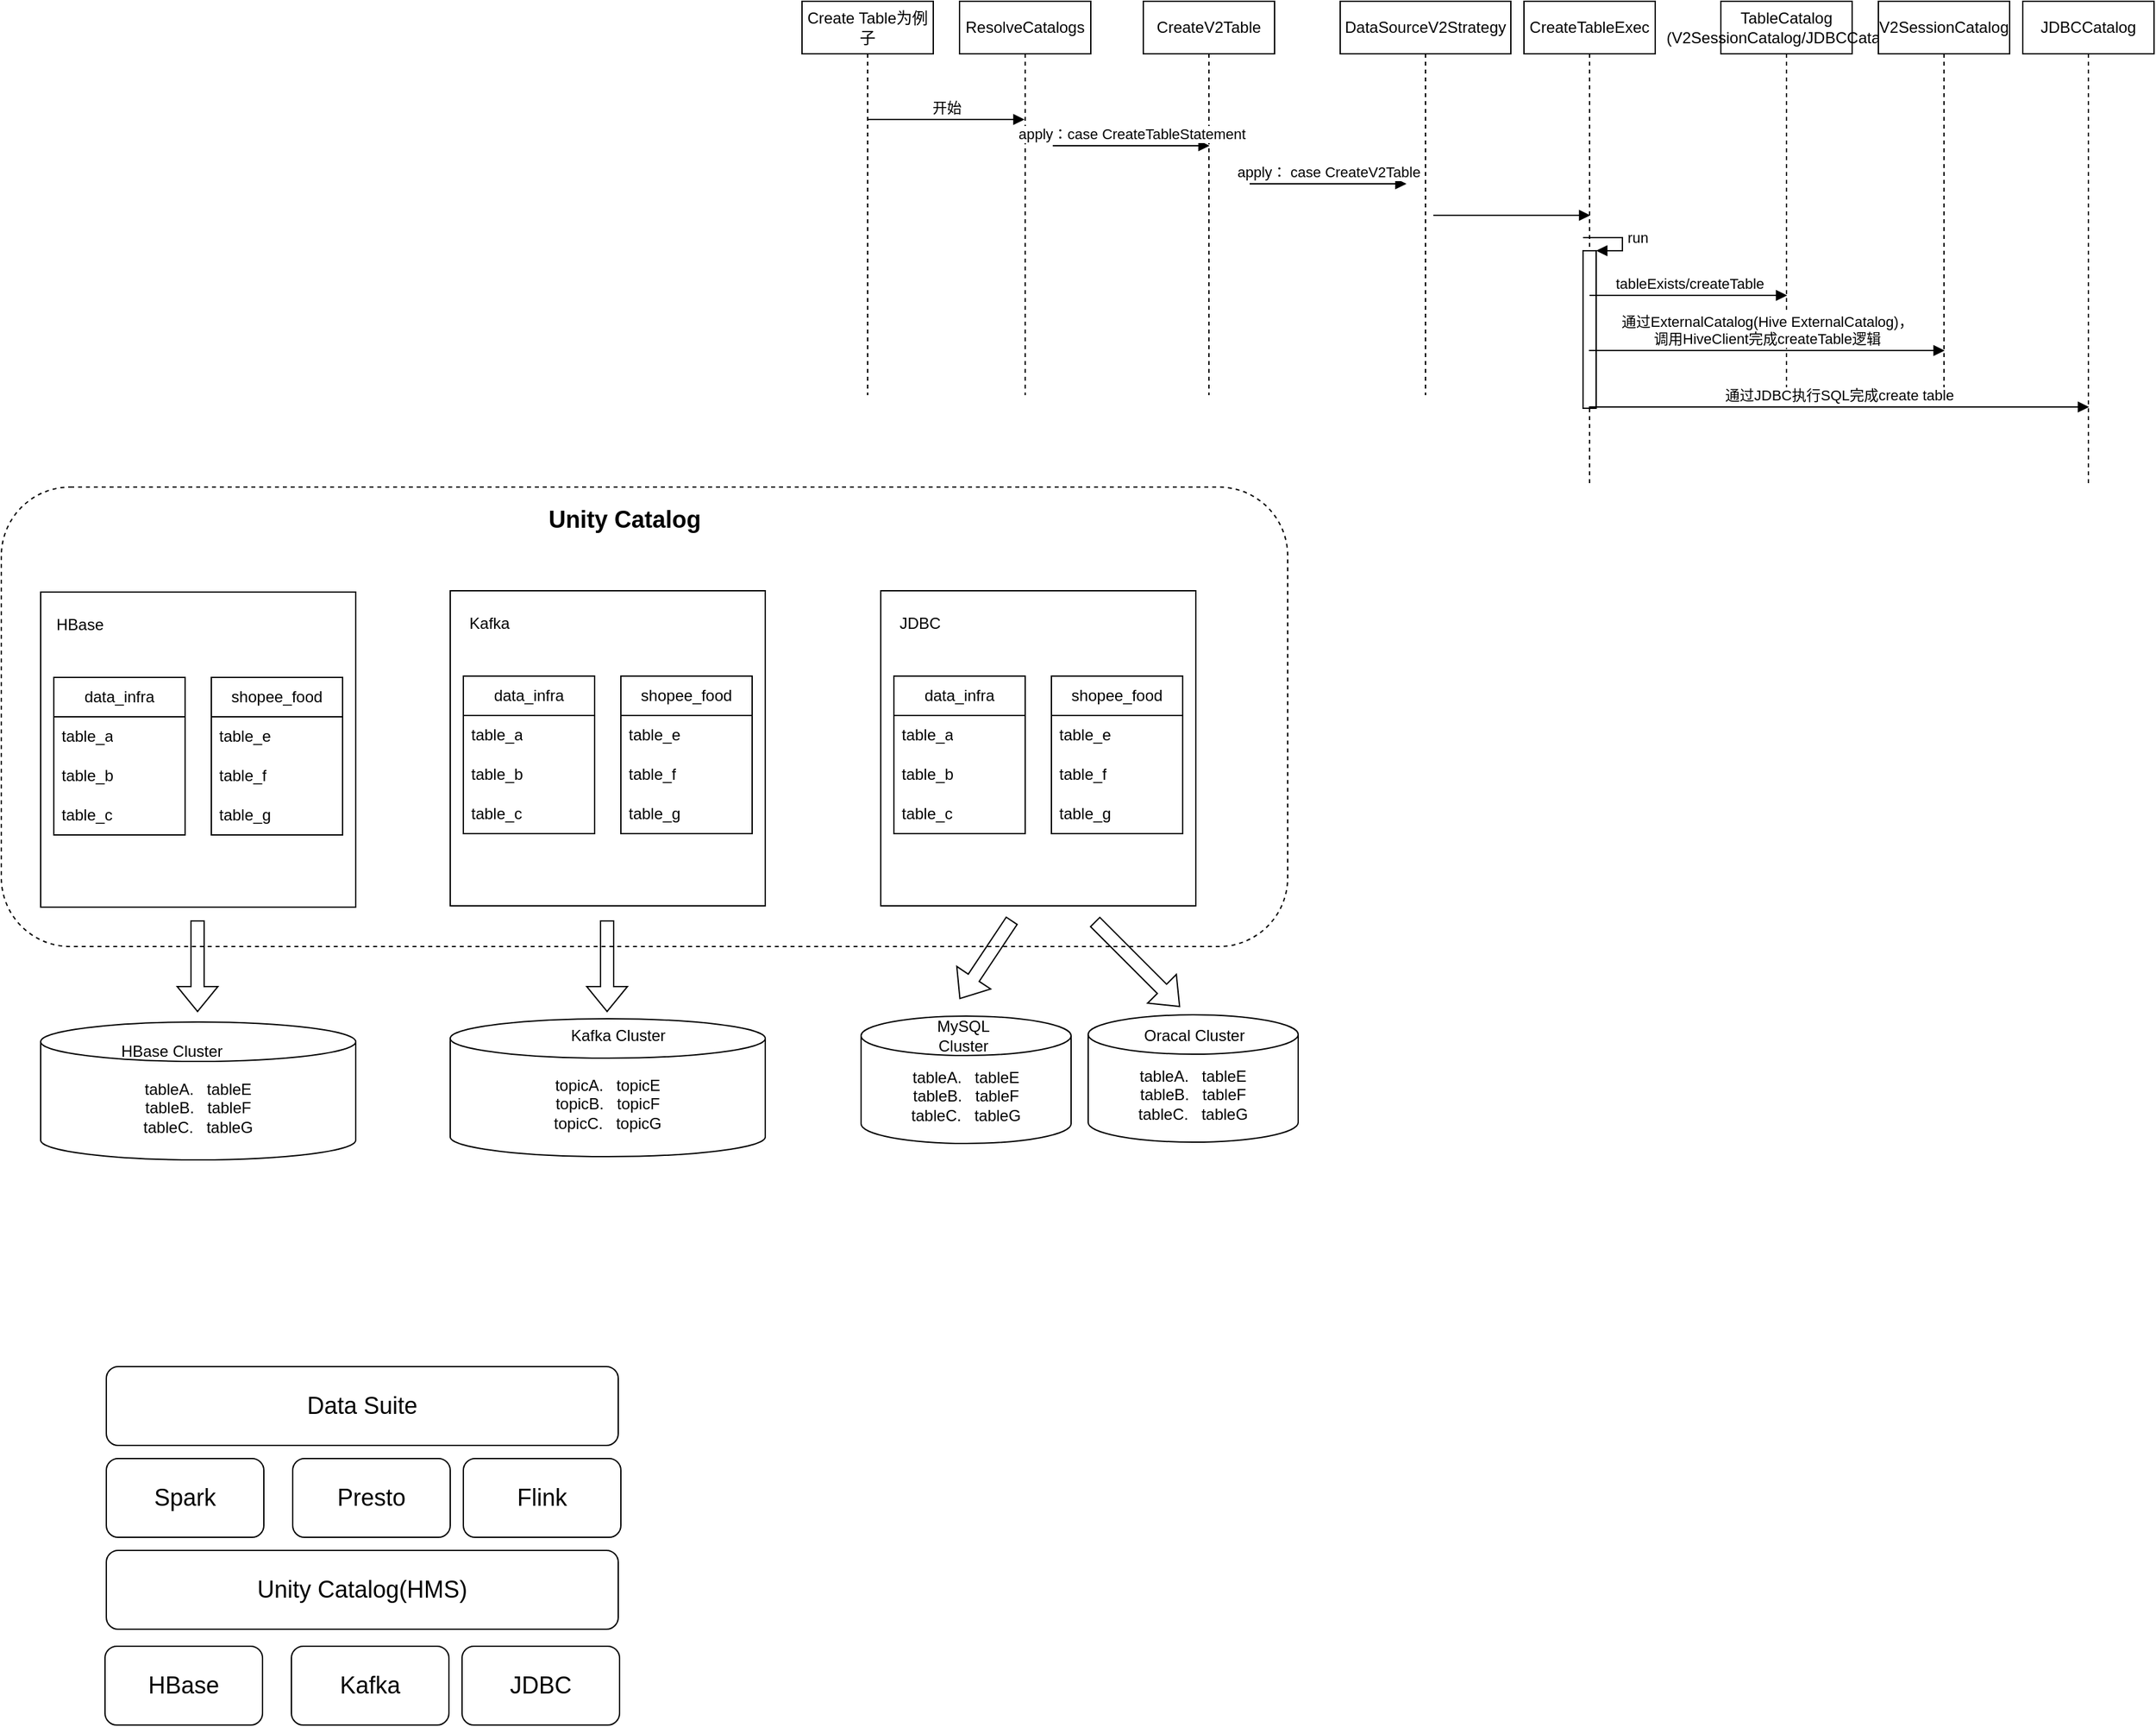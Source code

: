 <mxfile version="24.2.8" type="github" pages="11">
  <diagram id="MtcimsbLI3AoPs-vs3pn" name="Spark DataSource">
    <mxGraphModel dx="1462" dy="761" grid="1" gridSize="10" guides="1" tooltips="1" connect="1" arrows="1" fold="1" page="1" pageScale="1" pageWidth="3300" pageHeight="4681" math="0" shadow="0">
      <root>
        <mxCell id="0" />
        <mxCell id="1" parent="0" />
        <mxCell id="AK44yI027jyoz9r89gZ4-57" value="" style="rounded=1;whiteSpace=wrap;html=1;dashed=1;" parent="1" vertex="1">
          <mxGeometry x="30" y="390" width="980" height="350" as="geometry" />
        </mxCell>
        <mxCell id="IiXLcPpYvkYv-F2IjEYs-1" value="Create Table为例子" style="shape=umlLifeline;perimeter=lifelinePerimeter;whiteSpace=wrap;html=1;container=1;collapsible=0;recursiveResize=0;outlineConnect=0;" parent="1" vertex="1">
          <mxGeometry x="640" y="20" width="100" height="300" as="geometry" />
        </mxCell>
        <mxCell id="IiXLcPpYvkYv-F2IjEYs-4" value="开始" style="html=1;verticalAlign=bottom;endArrow=block;rounded=0;" parent="IiXLcPpYvkYv-F2IjEYs-1" target="IiXLcPpYvkYv-F2IjEYs-2" edge="1">
          <mxGeometry width="80" relative="1" as="geometry">
            <mxPoint x="50" y="90" as="sourcePoint" />
            <mxPoint x="130" y="90" as="targetPoint" />
          </mxGeometry>
        </mxCell>
        <mxCell id="IiXLcPpYvkYv-F2IjEYs-2" value="ResolveCatalogs" style="shape=umlLifeline;perimeter=lifelinePerimeter;whiteSpace=wrap;html=1;container=1;collapsible=0;recursiveResize=0;outlineConnect=0;" parent="1" vertex="1">
          <mxGeometry x="760" y="20" width="100" height="300" as="geometry" />
        </mxCell>
        <mxCell id="IiXLcPpYvkYv-F2IjEYs-5" value="CreateV2Table" style="shape=umlLifeline;perimeter=lifelinePerimeter;whiteSpace=wrap;html=1;container=1;collapsible=0;recursiveResize=0;outlineConnect=0;" parent="1" vertex="1">
          <mxGeometry x="900" y="20" width="100" height="300" as="geometry" />
        </mxCell>
        <mxCell id="IiXLcPpYvkYv-F2IjEYs-6" value="apply：case CreateTableStatement" style="html=1;verticalAlign=bottom;endArrow=block;rounded=0;" parent="IiXLcPpYvkYv-F2IjEYs-5" edge="1">
          <mxGeometry width="80" relative="1" as="geometry">
            <mxPoint x="-69" y="110" as="sourcePoint" />
            <mxPoint x="50.5" y="110" as="targetPoint" />
          </mxGeometry>
        </mxCell>
        <mxCell id="IiXLcPpYvkYv-F2IjEYs-7" value="DataSourceV2Strategy" style="shape=umlLifeline;perimeter=lifelinePerimeter;whiteSpace=wrap;html=1;container=1;collapsible=0;recursiveResize=0;outlineConnect=0;" parent="1" vertex="1">
          <mxGeometry x="1050" y="20" width="130" height="300" as="geometry" />
        </mxCell>
        <mxCell id="IiXLcPpYvkYv-F2IjEYs-8" value="apply： case CreateV2Table" style="html=1;verticalAlign=bottom;endArrow=block;rounded=0;" parent="IiXLcPpYvkYv-F2IjEYs-7" edge="1">
          <mxGeometry width="80" relative="1" as="geometry">
            <mxPoint x="-69" y="139" as="sourcePoint" />
            <mxPoint x="50.5" y="139" as="targetPoint" />
          </mxGeometry>
        </mxCell>
        <mxCell id="IiXLcPpYvkYv-F2IjEYs-9" value="CreateTableExec" style="shape=umlLifeline;perimeter=lifelinePerimeter;whiteSpace=wrap;html=1;container=1;collapsible=0;recursiveResize=0;outlineConnect=0;" parent="1" vertex="1">
          <mxGeometry x="1190" y="20" width="100" height="370" as="geometry" />
        </mxCell>
        <mxCell id="IiXLcPpYvkYv-F2IjEYs-10" value="" style="html=1;verticalAlign=bottom;endArrow=block;rounded=0;" parent="IiXLcPpYvkYv-F2IjEYs-9" edge="1">
          <mxGeometry width="80" relative="1" as="geometry">
            <mxPoint x="-69" y="163" as="sourcePoint" />
            <mxPoint x="50.5" y="163" as="targetPoint" />
          </mxGeometry>
        </mxCell>
        <mxCell id="IiXLcPpYvkYv-F2IjEYs-11" value="" style="html=1;points=[];perimeter=orthogonalPerimeter;" parent="IiXLcPpYvkYv-F2IjEYs-9" vertex="1">
          <mxGeometry x="45" y="190" width="10" height="120" as="geometry" />
        </mxCell>
        <mxCell id="IiXLcPpYvkYv-F2IjEYs-12" value="run" style="edgeStyle=orthogonalEdgeStyle;html=1;align=left;spacingLeft=2;endArrow=block;rounded=0;entryX=1;entryY=0;" parent="IiXLcPpYvkYv-F2IjEYs-9" target="IiXLcPpYvkYv-F2IjEYs-11" edge="1">
          <mxGeometry relative="1" as="geometry">
            <mxPoint x="45" y="180" as="sourcePoint" />
            <Array as="points">
              <mxPoint x="75" y="180" />
            </Array>
          </mxGeometry>
        </mxCell>
        <mxCell id="IiXLcPpYvkYv-F2IjEYs-13" value="TableCatalog&lt;br&gt;(V2SessionCatalog/JDBCCatalog)" style="shape=umlLifeline;perimeter=lifelinePerimeter;whiteSpace=wrap;html=1;container=1;collapsible=0;recursiveResize=0;outlineConnect=0;" parent="1" vertex="1">
          <mxGeometry x="1340" y="20" width="100" height="300" as="geometry" />
        </mxCell>
        <mxCell id="IiXLcPpYvkYv-F2IjEYs-14" value="tableExists/createTable" style="html=1;verticalAlign=bottom;endArrow=block;rounded=0;" parent="IiXLcPpYvkYv-F2IjEYs-13" source="IiXLcPpYvkYv-F2IjEYs-9" edge="1">
          <mxGeometry width="80" relative="1" as="geometry">
            <mxPoint x="-69" y="224" as="sourcePoint" />
            <mxPoint x="50.5" y="224" as="targetPoint" />
          </mxGeometry>
        </mxCell>
        <mxCell id="IiXLcPpYvkYv-F2IjEYs-15" value="V2SessionCatalog" style="shape=umlLifeline;perimeter=lifelinePerimeter;whiteSpace=wrap;html=1;container=1;collapsible=0;recursiveResize=0;outlineConnect=0;" parent="1" vertex="1">
          <mxGeometry x="1460" y="20" width="100" height="300" as="geometry" />
        </mxCell>
        <mxCell id="IiXLcPpYvkYv-F2IjEYs-16" value="通过ExternalCatalog(Hive ExternalCatalog)，&lt;br&gt;调用HiveClient完成createTable逻辑" style="html=1;verticalAlign=bottom;endArrow=block;rounded=0;" parent="IiXLcPpYvkYv-F2IjEYs-15" edge="1">
          <mxGeometry width="80" relative="1" as="geometry">
            <mxPoint x="-220.5" y="266" as="sourcePoint" />
            <mxPoint x="50.5" y="266" as="targetPoint" />
          </mxGeometry>
        </mxCell>
        <mxCell id="IiXLcPpYvkYv-F2IjEYs-17" value="JDBCCatalog" style="shape=umlLifeline;perimeter=lifelinePerimeter;whiteSpace=wrap;html=1;container=1;collapsible=0;recursiveResize=0;outlineConnect=0;" parent="1" vertex="1">
          <mxGeometry x="1570" y="20" width="100" height="370" as="geometry" />
        </mxCell>
        <mxCell id="IiXLcPpYvkYv-F2IjEYs-18" value="通过JDBC执行SQL完成create table" style="html=1;verticalAlign=bottom;endArrow=block;rounded=0;" parent="IiXLcPpYvkYv-F2IjEYs-17" edge="1">
          <mxGeometry width="80" relative="1" as="geometry">
            <mxPoint x="-330.5" y="309" as="sourcePoint" />
            <mxPoint x="50.5" y="309" as="targetPoint" />
          </mxGeometry>
        </mxCell>
        <mxCell id="AK44yI027jyoz9r89gZ4-1" value="" style="whiteSpace=wrap;html=1;aspect=fixed;" parent="1" vertex="1">
          <mxGeometry x="60" y="470" width="240" height="240" as="geometry" />
        </mxCell>
        <mxCell id="AK44yI027jyoz9r89gZ4-4" value="HBase" style="text;html=1;strokeColor=none;fillColor=none;align=center;verticalAlign=middle;whiteSpace=wrap;rounded=0;" parent="1" vertex="1">
          <mxGeometry x="60" y="480" width="60" height="30" as="geometry" />
        </mxCell>
        <mxCell id="AK44yI027jyoz9r89gZ4-5" value="tableA.&amp;nbsp; &amp;nbsp;tableE&lt;br&gt;tableB.&amp;nbsp; &amp;nbsp;tableF&lt;br&gt;tableC.&amp;nbsp; &amp;nbsp;tableG" style="shape=cylinder3;whiteSpace=wrap;html=1;boundedLbl=1;backgroundOutline=1;size=15;" parent="1" vertex="1">
          <mxGeometry x="60" y="797.5" width="240" height="105" as="geometry" />
        </mxCell>
        <mxCell id="AK44yI027jyoz9r89gZ4-8" value="data_infra" style="swimlane;fontStyle=0;childLayout=stackLayout;horizontal=1;startSize=30;horizontalStack=0;resizeParent=1;resizeParentMax=0;resizeLast=0;collapsible=1;marginBottom=0;whiteSpace=wrap;html=1;" parent="1" vertex="1">
          <mxGeometry x="70" y="535" width="100" height="120" as="geometry" />
        </mxCell>
        <mxCell id="AK44yI027jyoz9r89gZ4-9" value="table_a" style="text;strokeColor=none;fillColor=none;align=left;verticalAlign=middle;spacingLeft=4;spacingRight=4;overflow=hidden;points=[[0,0.5],[1,0.5]];portConstraint=eastwest;rotatable=0;whiteSpace=wrap;html=1;" parent="AK44yI027jyoz9r89gZ4-8" vertex="1">
          <mxGeometry y="30" width="100" height="30" as="geometry" />
        </mxCell>
        <mxCell id="AK44yI027jyoz9r89gZ4-10" value="table_b" style="text;strokeColor=none;fillColor=none;align=left;verticalAlign=middle;spacingLeft=4;spacingRight=4;overflow=hidden;points=[[0,0.5],[1,0.5]];portConstraint=eastwest;rotatable=0;whiteSpace=wrap;html=1;" parent="AK44yI027jyoz9r89gZ4-8" vertex="1">
          <mxGeometry y="60" width="100" height="30" as="geometry" />
        </mxCell>
        <mxCell id="AK44yI027jyoz9r89gZ4-11" value="table_c" style="text;strokeColor=none;fillColor=none;align=left;verticalAlign=middle;spacingLeft=4;spacingRight=4;overflow=hidden;points=[[0,0.5],[1,0.5]];portConstraint=eastwest;rotatable=0;whiteSpace=wrap;html=1;" parent="AK44yI027jyoz9r89gZ4-8" vertex="1">
          <mxGeometry y="90" width="100" height="30" as="geometry" />
        </mxCell>
        <mxCell id="AK44yI027jyoz9r89gZ4-16" value="shopee_food" style="swimlane;fontStyle=0;childLayout=stackLayout;horizontal=1;startSize=30;horizontalStack=0;resizeParent=1;resizeParentMax=0;resizeLast=0;collapsible=1;marginBottom=0;whiteSpace=wrap;html=1;" parent="1" vertex="1">
          <mxGeometry x="190" y="535" width="100" height="120" as="geometry" />
        </mxCell>
        <mxCell id="AK44yI027jyoz9r89gZ4-17" value="table_e" style="text;strokeColor=none;fillColor=none;align=left;verticalAlign=middle;spacingLeft=4;spacingRight=4;overflow=hidden;points=[[0,0.5],[1,0.5]];portConstraint=eastwest;rotatable=0;whiteSpace=wrap;html=1;" parent="AK44yI027jyoz9r89gZ4-16" vertex="1">
          <mxGeometry y="30" width="100" height="30" as="geometry" />
        </mxCell>
        <mxCell id="AK44yI027jyoz9r89gZ4-18" value="table_f" style="text;strokeColor=none;fillColor=none;align=left;verticalAlign=middle;spacingLeft=4;spacingRight=4;overflow=hidden;points=[[0,0.5],[1,0.5]];portConstraint=eastwest;rotatable=0;whiteSpace=wrap;html=1;" parent="AK44yI027jyoz9r89gZ4-16" vertex="1">
          <mxGeometry y="60" width="100" height="30" as="geometry" />
        </mxCell>
        <mxCell id="AK44yI027jyoz9r89gZ4-19" value="table_g" style="text;strokeColor=none;fillColor=none;align=left;verticalAlign=middle;spacingLeft=4;spacingRight=4;overflow=hidden;points=[[0,0.5],[1,0.5]];portConstraint=eastwest;rotatable=0;whiteSpace=wrap;html=1;" parent="AK44yI027jyoz9r89gZ4-16" vertex="1">
          <mxGeometry y="90" width="100" height="30" as="geometry" />
        </mxCell>
        <mxCell id="AK44yI027jyoz9r89gZ4-21" value="" style="shape=flexArrow;endArrow=classic;html=1;rounded=0;" parent="1" edge="1">
          <mxGeometry width="50" height="50" relative="1" as="geometry">
            <mxPoint x="179.5" y="720" as="sourcePoint" />
            <mxPoint x="179.5" y="790" as="targetPoint" />
          </mxGeometry>
        </mxCell>
        <mxCell id="AK44yI027jyoz9r89gZ4-22" value="HBase Cluster" style="text;html=1;strokeColor=none;fillColor=none;align=center;verticalAlign=middle;whiteSpace=wrap;rounded=0;" parent="1" vertex="1">
          <mxGeometry x="120" y="805" width="80" height="30" as="geometry" />
        </mxCell>
        <mxCell id="AK44yI027jyoz9r89gZ4-27" value="" style="whiteSpace=wrap;html=1;aspect=fixed;" parent="1" vertex="1">
          <mxGeometry x="372" y="469" width="240" height="240" as="geometry" />
        </mxCell>
        <mxCell id="AK44yI027jyoz9r89gZ4-28" value="Kafka" style="text;html=1;strokeColor=none;fillColor=none;align=center;verticalAlign=middle;whiteSpace=wrap;rounded=0;" parent="1" vertex="1">
          <mxGeometry x="372" y="479" width="60" height="30" as="geometry" />
        </mxCell>
        <mxCell id="AK44yI027jyoz9r89gZ4-29" value="data_infra" style="swimlane;fontStyle=0;childLayout=stackLayout;horizontal=1;startSize=30;horizontalStack=0;resizeParent=1;resizeParentMax=0;resizeLast=0;collapsible=1;marginBottom=0;whiteSpace=wrap;html=1;" parent="1" vertex="1">
          <mxGeometry x="382" y="534" width="100" height="120" as="geometry" />
        </mxCell>
        <mxCell id="AK44yI027jyoz9r89gZ4-30" value="table_a" style="text;strokeColor=none;fillColor=none;align=left;verticalAlign=middle;spacingLeft=4;spacingRight=4;overflow=hidden;points=[[0,0.5],[1,0.5]];portConstraint=eastwest;rotatable=0;whiteSpace=wrap;html=1;" parent="AK44yI027jyoz9r89gZ4-29" vertex="1">
          <mxGeometry y="30" width="100" height="30" as="geometry" />
        </mxCell>
        <mxCell id="AK44yI027jyoz9r89gZ4-31" value="table_b" style="text;strokeColor=none;fillColor=none;align=left;verticalAlign=middle;spacingLeft=4;spacingRight=4;overflow=hidden;points=[[0,0.5],[1,0.5]];portConstraint=eastwest;rotatable=0;whiteSpace=wrap;html=1;" parent="AK44yI027jyoz9r89gZ4-29" vertex="1">
          <mxGeometry y="60" width="100" height="30" as="geometry" />
        </mxCell>
        <mxCell id="AK44yI027jyoz9r89gZ4-32" value="table_c" style="text;strokeColor=none;fillColor=none;align=left;verticalAlign=middle;spacingLeft=4;spacingRight=4;overflow=hidden;points=[[0,0.5],[1,0.5]];portConstraint=eastwest;rotatable=0;whiteSpace=wrap;html=1;" parent="AK44yI027jyoz9r89gZ4-29" vertex="1">
          <mxGeometry y="90" width="100" height="30" as="geometry" />
        </mxCell>
        <mxCell id="AK44yI027jyoz9r89gZ4-33" value="shopee_food" style="swimlane;fontStyle=0;childLayout=stackLayout;horizontal=1;startSize=30;horizontalStack=0;resizeParent=1;resizeParentMax=0;resizeLast=0;collapsible=1;marginBottom=0;whiteSpace=wrap;html=1;" parent="1" vertex="1">
          <mxGeometry x="502" y="534" width="100" height="120" as="geometry" />
        </mxCell>
        <mxCell id="AK44yI027jyoz9r89gZ4-34" value="table_e" style="text;strokeColor=none;fillColor=none;align=left;verticalAlign=middle;spacingLeft=4;spacingRight=4;overflow=hidden;points=[[0,0.5],[1,0.5]];portConstraint=eastwest;rotatable=0;whiteSpace=wrap;html=1;" parent="AK44yI027jyoz9r89gZ4-33" vertex="1">
          <mxGeometry y="30" width="100" height="30" as="geometry" />
        </mxCell>
        <mxCell id="AK44yI027jyoz9r89gZ4-35" value="table_f" style="text;strokeColor=none;fillColor=none;align=left;verticalAlign=middle;spacingLeft=4;spacingRight=4;overflow=hidden;points=[[0,0.5],[1,0.5]];portConstraint=eastwest;rotatable=0;whiteSpace=wrap;html=1;" parent="AK44yI027jyoz9r89gZ4-33" vertex="1">
          <mxGeometry y="60" width="100" height="30" as="geometry" />
        </mxCell>
        <mxCell id="AK44yI027jyoz9r89gZ4-36" value="table_g" style="text;strokeColor=none;fillColor=none;align=left;verticalAlign=middle;spacingLeft=4;spacingRight=4;overflow=hidden;points=[[0,0.5],[1,0.5]];portConstraint=eastwest;rotatable=0;whiteSpace=wrap;html=1;" parent="AK44yI027jyoz9r89gZ4-33" vertex="1">
          <mxGeometry y="90" width="100" height="30" as="geometry" />
        </mxCell>
        <mxCell id="AK44yI027jyoz9r89gZ4-37" value="" style="whiteSpace=wrap;html=1;aspect=fixed;" parent="1" vertex="1">
          <mxGeometry x="700" y="469" width="240" height="240" as="geometry" />
        </mxCell>
        <mxCell id="AK44yI027jyoz9r89gZ4-38" value="JDBC" style="text;html=1;strokeColor=none;fillColor=none;align=center;verticalAlign=middle;whiteSpace=wrap;rounded=0;" parent="1" vertex="1">
          <mxGeometry x="700" y="479" width="60" height="30" as="geometry" />
        </mxCell>
        <mxCell id="AK44yI027jyoz9r89gZ4-39" value="data_infra" style="swimlane;fontStyle=0;childLayout=stackLayout;horizontal=1;startSize=30;horizontalStack=0;resizeParent=1;resizeParentMax=0;resizeLast=0;collapsible=1;marginBottom=0;whiteSpace=wrap;html=1;" parent="1" vertex="1">
          <mxGeometry x="710" y="534" width="100" height="120" as="geometry" />
        </mxCell>
        <mxCell id="AK44yI027jyoz9r89gZ4-40" value="table_a" style="text;strokeColor=none;fillColor=none;align=left;verticalAlign=middle;spacingLeft=4;spacingRight=4;overflow=hidden;points=[[0,0.5],[1,0.5]];portConstraint=eastwest;rotatable=0;whiteSpace=wrap;html=1;" parent="AK44yI027jyoz9r89gZ4-39" vertex="1">
          <mxGeometry y="30" width="100" height="30" as="geometry" />
        </mxCell>
        <mxCell id="AK44yI027jyoz9r89gZ4-41" value="table_b" style="text;strokeColor=none;fillColor=none;align=left;verticalAlign=middle;spacingLeft=4;spacingRight=4;overflow=hidden;points=[[0,0.5],[1,0.5]];portConstraint=eastwest;rotatable=0;whiteSpace=wrap;html=1;" parent="AK44yI027jyoz9r89gZ4-39" vertex="1">
          <mxGeometry y="60" width="100" height="30" as="geometry" />
        </mxCell>
        <mxCell id="AK44yI027jyoz9r89gZ4-42" value="table_c" style="text;strokeColor=none;fillColor=none;align=left;verticalAlign=middle;spacingLeft=4;spacingRight=4;overflow=hidden;points=[[0,0.5],[1,0.5]];portConstraint=eastwest;rotatable=0;whiteSpace=wrap;html=1;" parent="AK44yI027jyoz9r89gZ4-39" vertex="1">
          <mxGeometry y="90" width="100" height="30" as="geometry" />
        </mxCell>
        <mxCell id="AK44yI027jyoz9r89gZ4-43" value="shopee_food" style="swimlane;fontStyle=0;childLayout=stackLayout;horizontal=1;startSize=30;horizontalStack=0;resizeParent=1;resizeParentMax=0;resizeLast=0;collapsible=1;marginBottom=0;whiteSpace=wrap;html=1;" parent="1" vertex="1">
          <mxGeometry x="830" y="534" width="100" height="120" as="geometry" />
        </mxCell>
        <mxCell id="AK44yI027jyoz9r89gZ4-44" value="table_e" style="text;strokeColor=none;fillColor=none;align=left;verticalAlign=middle;spacingLeft=4;spacingRight=4;overflow=hidden;points=[[0,0.5],[1,0.5]];portConstraint=eastwest;rotatable=0;whiteSpace=wrap;html=1;" parent="AK44yI027jyoz9r89gZ4-43" vertex="1">
          <mxGeometry y="30" width="100" height="30" as="geometry" />
        </mxCell>
        <mxCell id="AK44yI027jyoz9r89gZ4-45" value="table_f" style="text;strokeColor=none;fillColor=none;align=left;verticalAlign=middle;spacingLeft=4;spacingRight=4;overflow=hidden;points=[[0,0.5],[1,0.5]];portConstraint=eastwest;rotatable=0;whiteSpace=wrap;html=1;" parent="AK44yI027jyoz9r89gZ4-43" vertex="1">
          <mxGeometry y="60" width="100" height="30" as="geometry" />
        </mxCell>
        <mxCell id="AK44yI027jyoz9r89gZ4-46" value="table_g" style="text;strokeColor=none;fillColor=none;align=left;verticalAlign=middle;spacingLeft=4;spacingRight=4;overflow=hidden;points=[[0,0.5],[1,0.5]];portConstraint=eastwest;rotatable=0;whiteSpace=wrap;html=1;" parent="AK44yI027jyoz9r89gZ4-43" vertex="1">
          <mxGeometry y="90" width="100" height="30" as="geometry" />
        </mxCell>
        <mxCell id="AK44yI027jyoz9r89gZ4-47" value="topicA.&amp;nbsp; &amp;nbsp;topicE&lt;br&gt;topicB.&amp;nbsp; &amp;nbsp;topicF&lt;br&gt;topicC.&amp;nbsp; &amp;nbsp;topicG" style="shape=cylinder3;whiteSpace=wrap;html=1;boundedLbl=1;backgroundOutline=1;size=15;" parent="1" vertex="1">
          <mxGeometry x="372" y="795" width="240" height="105" as="geometry" />
        </mxCell>
        <mxCell id="AK44yI027jyoz9r89gZ4-48" value="tableA.&amp;nbsp; &amp;nbsp;tableE&lt;br&gt;tableB.&amp;nbsp; &amp;nbsp;tableF&lt;br&gt;tableC.&amp;nbsp; &amp;nbsp;tableG" style="shape=cylinder3;whiteSpace=wrap;html=1;boundedLbl=1;backgroundOutline=1;size=15;" parent="1" vertex="1">
          <mxGeometry x="685" y="793" width="160" height="97" as="geometry" />
        </mxCell>
        <mxCell id="AK44yI027jyoz9r89gZ4-49" value="" style="shape=flexArrow;endArrow=classic;html=1;rounded=0;" parent="1" edge="1">
          <mxGeometry width="50" height="50" relative="1" as="geometry">
            <mxPoint x="491.5" y="720" as="sourcePoint" />
            <mxPoint x="491.5" y="790" as="targetPoint" />
          </mxGeometry>
        </mxCell>
        <mxCell id="AK44yI027jyoz9r89gZ4-51" value="Kafka Cluster" style="text;html=1;strokeColor=none;fillColor=none;align=center;verticalAlign=middle;whiteSpace=wrap;rounded=0;" parent="1" vertex="1">
          <mxGeometry x="460" y="793" width="80" height="30" as="geometry" />
        </mxCell>
        <mxCell id="AK44yI027jyoz9r89gZ4-52" value="MySQL Cluster" style="text;html=1;strokeColor=none;fillColor=none;align=center;verticalAlign=middle;whiteSpace=wrap;rounded=0;" parent="1" vertex="1">
          <mxGeometry x="723" y="793" width="80" height="30" as="geometry" />
        </mxCell>
        <mxCell id="AK44yI027jyoz9r89gZ4-53" value="tableA.&amp;nbsp; &amp;nbsp;tableE&lt;br&gt;tableB.&amp;nbsp; &amp;nbsp;tableF&lt;br&gt;tableC.&amp;nbsp; &amp;nbsp;tableG" style="shape=cylinder3;whiteSpace=wrap;html=1;boundedLbl=1;backgroundOutline=1;size=15;" parent="1" vertex="1">
          <mxGeometry x="858" y="792" width="160" height="97" as="geometry" />
        </mxCell>
        <mxCell id="AK44yI027jyoz9r89gZ4-54" value="Oracal Cluster" style="text;html=1;strokeColor=none;fillColor=none;align=center;verticalAlign=middle;whiteSpace=wrap;rounded=0;" parent="1" vertex="1">
          <mxGeometry x="899" y="793" width="80" height="30" as="geometry" />
        </mxCell>
        <mxCell id="AK44yI027jyoz9r89gZ4-55" value="" style="shape=flexArrow;endArrow=classic;html=1;rounded=0;" parent="1" edge="1">
          <mxGeometry x="-0.429" y="621" width="50" height="50" relative="1" as="geometry">
            <mxPoint x="863" y="721" as="sourcePoint" />
            <mxPoint x="928" y="786" as="targetPoint" />
            <mxPoint as="offset" />
          </mxGeometry>
        </mxCell>
        <mxCell id="AK44yI027jyoz9r89gZ4-56" value="" style="shape=flexArrow;endArrow=classic;html=1;rounded=0;" parent="1" edge="1">
          <mxGeometry x="-0.429" y="621" width="50" height="50" relative="1" as="geometry">
            <mxPoint x="800" y="720" as="sourcePoint" />
            <mxPoint x="760" y="780" as="targetPoint" />
            <mxPoint as="offset" />
          </mxGeometry>
        </mxCell>
        <mxCell id="AK44yI027jyoz9r89gZ4-59" value="&lt;b&gt;&lt;font style=&quot;font-size: 18px;&quot;&gt;Unity Catalog&lt;/font&gt;&lt;/b&gt;" style="text;html=1;strokeColor=none;fillColor=none;align=center;verticalAlign=middle;whiteSpace=wrap;rounded=0;dashed=1;" parent="1" vertex="1">
          <mxGeometry x="370" y="400" width="270" height="30" as="geometry" />
        </mxCell>
        <mxCell id="AK44yI027jyoz9r89gZ4-60" value="Spark" style="rounded=1;whiteSpace=wrap;html=1;fontSize=18;" parent="1" vertex="1">
          <mxGeometry x="110" y="1130" width="120" height="60" as="geometry" />
        </mxCell>
        <mxCell id="AK44yI027jyoz9r89gZ4-61" value="Presto" style="rounded=1;whiteSpace=wrap;html=1;fontSize=18;" parent="1" vertex="1">
          <mxGeometry x="252" y="1130" width="120" height="60" as="geometry" />
        </mxCell>
        <mxCell id="AK44yI027jyoz9r89gZ4-62" value="Flink" style="rounded=1;whiteSpace=wrap;html=1;fontSize=18;" parent="1" vertex="1">
          <mxGeometry x="382" y="1130" width="120" height="60" as="geometry" />
        </mxCell>
        <mxCell id="AK44yI027jyoz9r89gZ4-64" value="Data Suite" style="rounded=1;whiteSpace=wrap;html=1;fontSize=18;" parent="1" vertex="1">
          <mxGeometry x="110" y="1060" width="390" height="60" as="geometry" />
        </mxCell>
        <mxCell id="AK44yI027jyoz9r89gZ4-65" value="Unity Catalog(HMS)" style="rounded=1;whiteSpace=wrap;html=1;fontSize=18;" parent="1" vertex="1">
          <mxGeometry x="110" y="1200" width="390" height="60" as="geometry" />
        </mxCell>
        <mxCell id="AK44yI027jyoz9r89gZ4-66" value="HBase" style="rounded=1;whiteSpace=wrap;html=1;fontSize=18;" parent="1" vertex="1">
          <mxGeometry x="109" y="1273" width="120" height="60" as="geometry" />
        </mxCell>
        <mxCell id="AK44yI027jyoz9r89gZ4-67" value="Kafka" style="rounded=1;whiteSpace=wrap;html=1;fontSize=18;" parent="1" vertex="1">
          <mxGeometry x="251" y="1273" width="120" height="60" as="geometry" />
        </mxCell>
        <mxCell id="AK44yI027jyoz9r89gZ4-68" value="JDBC" style="rounded=1;whiteSpace=wrap;html=1;fontSize=18;" parent="1" vertex="1">
          <mxGeometry x="381" y="1273" width="120" height="60" as="geometry" />
        </mxCell>
      </root>
    </mxGraphModel>
  </diagram>
  <diagram id="5P99UEPK_KNVvHkSd_8D" name="Catalog系谱图">
    <mxGraphModel dx="1462" dy="761" grid="1" gridSize="10" guides="1" tooltips="1" connect="1" arrows="1" fold="1" page="1" pageScale="1" pageWidth="3300" pageHeight="4681" math="0" shadow="0">
      <root>
        <mxCell id="0" />
        <mxCell id="1" parent="0" />
        <mxCell id="5B9JckV7mlWKg8Jw2MZ--5" value="«interface»&lt;br&gt;&lt;b&gt;CatalogPlugin&lt;/b&gt;" style="html=1;" parent="1" vertex="1">
          <mxGeometry x="470" width="110" height="50" as="geometry" />
        </mxCell>
        <mxCell id="5B9JckV7mlWKg8Jw2MZ--6" value="Extends" style="endArrow=block;endSize=16;endFill=0;html=1;rounded=0;exitX=0.25;exitY=0;exitDx=0;exitDy=0;" parent="1" edge="1">
          <mxGeometry width="160" relative="1" as="geometry">
            <mxPoint x="650" y="160" as="sourcePoint" />
            <mxPoint x="560" y="50" as="targetPoint" />
          </mxGeometry>
        </mxCell>
        <mxCell id="5B9JckV7mlWKg8Jw2MZ--7" value="Extends" style="endArrow=block;endSize=16;endFill=0;html=1;rounded=0;" parent="1" edge="1">
          <mxGeometry width="160" relative="1" as="geometry">
            <mxPoint x="370" y="160" as="sourcePoint" />
            <mxPoint x="480" y="50" as="targetPoint" />
          </mxGeometry>
        </mxCell>
        <mxCell id="5B9JckV7mlWKg8Jw2MZ--17" value="«interface»&lt;br&gt;&lt;b&gt;SupportsNamespaces&lt;/b&gt;" style="html=1;" parent="1" vertex="1">
          <mxGeometry x="610" y="160" width="130" height="50" as="geometry" />
        </mxCell>
        <mxCell id="5B9JckV7mlWKg8Jw2MZ--18" value="«interface»&lt;br&gt;&lt;span style=&quot;font-weight: 700&quot;&gt;TableCatalog&lt;/span&gt;" style="html=1;" parent="1" vertex="1">
          <mxGeometry x="300" y="160" width="130" height="50" as="geometry" />
        </mxCell>
        <mxCell id="5B9JckV7mlWKg8Jw2MZ--19" value="«interface»&lt;br&gt;&lt;span style=&quot;font-weight: 700&quot;&gt;CatalogExtension&lt;/span&gt;" style="html=1;" parent="1" vertex="1">
          <mxGeometry x="455" y="300" width="130" height="50" as="geometry" />
        </mxCell>
        <mxCell id="5B9JckV7mlWKg8Jw2MZ--20" value="Extends" style="endArrow=block;endSize=16;endFill=0;html=1;rounded=0;exitX=0.75;exitY=0;exitDx=0;exitDy=0;entryX=0.569;entryY=0.98;entryDx=0;entryDy=0;entryPerimeter=0;" parent="1" source="5B9JckV7mlWKg8Jw2MZ--19" target="5B9JckV7mlWKg8Jw2MZ--17" edge="1">
          <mxGeometry width="160" relative="1" as="geometry">
            <mxPoint x="660" y="229" as="sourcePoint" />
            <mxPoint x="570" y="119" as="targetPoint" />
          </mxGeometry>
        </mxCell>
        <mxCell id="5B9JckV7mlWKg8Jw2MZ--21" value="Extends" style="endArrow=block;endSize=16;endFill=0;html=1;rounded=0;entryX=0.75;entryY=1;entryDx=0;entryDy=0;" parent="1" source="5B9JckV7mlWKg8Jw2MZ--19" target="5B9JckV7mlWKg8Jw2MZ--18" edge="1">
          <mxGeometry width="160" relative="1" as="geometry">
            <mxPoint x="380" y="170" as="sourcePoint" />
            <mxPoint x="490" y="60" as="targetPoint" />
          </mxGeometry>
        </mxCell>
        <mxCell id="5B9JckV7mlWKg8Jw2MZ--22" value="«interface»&lt;br&gt;&lt;b&gt;StagingTableCatalog&lt;/b&gt;" style="html=1;" parent="1" vertex="1">
          <mxGeometry x="290" y="280" width="130" height="50" as="geometry" />
        </mxCell>
        <mxCell id="5B9JckV7mlWKg8Jw2MZ--23" value="Extends" style="endArrow=block;endSize=16;endFill=0;html=1;rounded=0;exitX=0.5;exitY=0;exitDx=0;exitDy=0;entryX=0.423;entryY=1.06;entryDx=0;entryDy=0;entryPerimeter=0;" parent="1" source="5B9JckV7mlWKg8Jw2MZ--22" target="5B9JckV7mlWKg8Jw2MZ--18" edge="1">
          <mxGeometry width="160" relative="1" as="geometry">
            <mxPoint x="380" y="170" as="sourcePoint" />
            <mxPoint x="490" y="60" as="targetPoint" />
          </mxGeometry>
        </mxCell>
        <mxCell id="5B9JckV7mlWKg8Jw2MZ--28" value="Extends" style="endArrow=block;endSize=16;endFill=0;html=1;rounded=0;entryX=0.808;entryY=1.04;entryDx=0;entryDy=0;entryPerimeter=0;exitX=0.844;exitY=0.029;exitDx=0;exitDy=0;exitPerimeter=0;" parent="1" target="5B9JckV7mlWKg8Jw2MZ--17" edge="1">
          <mxGeometry width="160" relative="1" as="geometry">
            <mxPoint x="585.04" y="370.986" as="sourcePoint" />
            <mxPoint x="490" y="60" as="targetPoint" />
          </mxGeometry>
        </mxCell>
        <mxCell id="5B9JckV7mlWKg8Jw2MZ--29" value="Extends" style="endArrow=block;endSize=16;endFill=0;html=1;rounded=0;entryX=0.638;entryY=1;entryDx=0;entryDy=0;entryPerimeter=0;exitX=0.063;exitY=-0.118;exitDx=0;exitDy=0;exitPerimeter=0;" parent="1" target="5B9JckV7mlWKg8Jw2MZ--18" edge="1">
          <mxGeometry width="160" relative="1" as="geometry">
            <mxPoint x="460.08" y="365.988" as="sourcePoint" />
            <mxPoint x="725.04" y="222" as="targetPoint" />
          </mxGeometry>
        </mxCell>
        <mxCell id="5B9JckV7mlWKg8Jw2MZ--30" value="JDBCTableCatalog" style="swimlane;fontStyle=1;align=center;verticalAlign=top;childLayout=stackLayout;horizontal=1;startSize=26;horizontalStack=0;resizeParent=1;resizeParentMax=0;resizeLast=0;collapsible=1;marginBottom=0;" parent="1" vertex="1">
          <mxGeometry x="440" y="370" width="160" height="178" as="geometry" />
        </mxCell>
        <mxCell id="5B9JckV7mlWKg8Jw2MZ--31" value="+ catalogName: String&#xa;+ xxxx" style="text;strokeColor=none;fillColor=none;align=left;verticalAlign=top;spacingLeft=4;spacingRight=4;overflow=hidden;rotatable=0;points=[[0,0.5],[1,0.5]];portConstraint=eastwest;" parent="5B9JckV7mlWKg8Jw2MZ--30" vertex="1">
          <mxGeometry y="26" width="160" height="34" as="geometry" />
        </mxCell>
        <mxCell id="5B9JckV7mlWKg8Jw2MZ--32" value="" style="line;strokeWidth=1;fillColor=none;align=left;verticalAlign=middle;spacingTop=-1;spacingLeft=3;spacingRight=3;rotatable=0;labelPosition=right;points=[];portConstraint=eastwest;" parent="5B9JckV7mlWKg8Jw2MZ--30" vertex="1">
          <mxGeometry y="60" width="160" height="8" as="geometry" />
        </mxCell>
        <mxCell id="5B9JckV7mlWKg8Jw2MZ--33" value="+ listTables&#xa;+ tableExists&#xa;+ dropTable&#xa;+ loadTable&#xa;+ createTable&#xa;+ listNamespaces&#xa;+xxxx" style="text;strokeColor=none;fillColor=none;align=left;verticalAlign=top;spacingLeft=4;spacingRight=4;overflow=hidden;rotatable=0;points=[[0,0.5],[1,0.5]];portConstraint=eastwest;" parent="5B9JckV7mlWKg8Jw2MZ--30" vertex="1">
          <mxGeometry y="68" width="160" height="110" as="geometry" />
        </mxCell>
        <mxCell id="5B9JckV7mlWKg8Jw2MZ--34" value="V2SessionCatalog" style="swimlane;fontStyle=1;align=center;verticalAlign=top;childLayout=stackLayout;horizontal=1;startSize=26;horizontalStack=0;resizeParent=1;resizeParentMax=0;resizeLast=0;collapsible=1;marginBottom=0;" parent="1" vertex="1">
          <mxGeometry x="640" y="370" width="160" height="178" as="geometry" />
        </mxCell>
        <mxCell id="5B9JckV7mlWKg8Jw2MZ--35" value="+ defaultNamespace: Array&#xa;+ xxxx" style="text;strokeColor=none;fillColor=none;align=left;verticalAlign=top;spacingLeft=4;spacingRight=4;overflow=hidden;rotatable=0;points=[[0,0.5],[1,0.5]];portConstraint=eastwest;" parent="5B9JckV7mlWKg8Jw2MZ--34" vertex="1">
          <mxGeometry y="26" width="160" height="34" as="geometry" />
        </mxCell>
        <mxCell id="5B9JckV7mlWKg8Jw2MZ--36" value="" style="line;strokeWidth=1;fillColor=none;align=left;verticalAlign=middle;spacingTop=-1;spacingLeft=3;spacingRight=3;rotatable=0;labelPosition=right;points=[];portConstraint=eastwest;" parent="5B9JckV7mlWKg8Jw2MZ--34" vertex="1">
          <mxGeometry y="60" width="160" height="8" as="geometry" />
        </mxCell>
        <mxCell id="5B9JckV7mlWKg8Jw2MZ--37" value="+ listTables&#xa;+ tableExists&#xa;+ dropTable&#xa;+ loadTable&#xa;+ createTable&#xa;+ listNamespaces&#xa;+xxxx" style="text;strokeColor=none;fillColor=none;align=left;verticalAlign=top;spacingLeft=4;spacingRight=4;overflow=hidden;rotatable=0;points=[[0,0.5],[1,0.5]];portConstraint=eastwest;" parent="5B9JckV7mlWKg8Jw2MZ--34" vertex="1">
          <mxGeometry y="68" width="160" height="110" as="geometry" />
        </mxCell>
        <mxCell id="5B9JckV7mlWKg8Jw2MZ--38" value="Extends" style="endArrow=block;endSize=16;endFill=0;html=1;rounded=0;entryX=1;entryY=1;entryDx=0;entryDy=0;exitX=0.563;exitY=-0.017;exitDx=0;exitDy=0;exitPerimeter=0;" parent="1" source="5B9JckV7mlWKg8Jw2MZ--34" target="5B9JckV7mlWKg8Jw2MZ--18" edge="1">
          <mxGeometry width="160" relative="1" as="geometry">
            <mxPoint x="700" y="360" as="sourcePoint" />
            <mxPoint x="407.5" y="220" as="targetPoint" />
          </mxGeometry>
        </mxCell>
        <mxCell id="5B9JckV7mlWKg8Jw2MZ--39" value="Extends" style="endArrow=block;endSize=16;endFill=0;html=1;rounded=0;exitX=0.619;exitY=-0.028;exitDx=0;exitDy=0;entryX=0.923;entryY=1.02;entryDx=0;entryDy=0;entryPerimeter=0;exitPerimeter=0;" parent="1" source="5B9JckV7mlWKg8Jw2MZ--34" target="5B9JckV7mlWKg8Jw2MZ--17" edge="1">
          <mxGeometry width="160" relative="1" as="geometry">
            <mxPoint x="660" y="170" as="sourcePoint" />
            <mxPoint x="570" y="60" as="targetPoint" />
          </mxGeometry>
        </mxCell>
        <mxCell id="5B9JckV7mlWKg8Jw2MZ--40" value="DelegatingCatalogExtension" style="swimlane;fontStyle=1;align=center;verticalAlign=top;childLayout=stackLayout;horizontal=1;startSize=26;horizontalStack=0;resizeParent=1;resizeParentMax=0;resizeLast=0;collapsible=1;marginBottom=0;" parent="1" vertex="1">
          <mxGeometry x="110" y="420" width="160" height="170" as="geometry" />
        </mxCell>
        <mxCell id="5B9JckV7mlWKg8Jw2MZ--41" value="+ delegate: CatalogPlugin" style="text;strokeColor=none;fillColor=none;align=left;verticalAlign=top;spacingLeft=4;spacingRight=4;overflow=hidden;rotatable=0;points=[[0,0.5],[1,0.5]];portConstraint=eastwest;" parent="5B9JckV7mlWKg8Jw2MZ--40" vertex="1">
          <mxGeometry y="26" width="160" height="26" as="geometry" />
        </mxCell>
        <mxCell id="5B9JckV7mlWKg8Jw2MZ--42" value="" style="line;strokeWidth=1;fillColor=none;align=left;verticalAlign=middle;spacingTop=-1;spacingLeft=3;spacingRight=3;rotatable=0;labelPosition=right;points=[];portConstraint=eastwest;" parent="5B9JckV7mlWKg8Jw2MZ--40" vertex="1">
          <mxGeometry y="52" width="160" height="8" as="geometry" />
        </mxCell>
        <mxCell id="5B9JckV7mlWKg8Jw2MZ--43" value="+ listTables&#xa;+ tableExists&#xa;+ dropTable&#xa;+ loadTable&#xa;+ createTable&#xa;+ listNamespaces&#xa;+xxxx" style="text;strokeColor=none;fillColor=none;align=left;verticalAlign=top;spacingLeft=4;spacingRight=4;overflow=hidden;rotatable=0;points=[[0,0.5],[1,0.5]];portConstraint=eastwest;" parent="5B9JckV7mlWKg8Jw2MZ--40" vertex="1">
          <mxGeometry y="60" width="160" height="110" as="geometry" />
        </mxCell>
        <mxCell id="5B9JckV7mlWKg8Jw2MZ--44" value="" style="endArrow=block;dashed=1;endFill=0;endSize=12;html=1;rounded=0;entryX=0;entryY=0.75;entryDx=0;entryDy=0;exitX=0.644;exitY=0;exitDx=0;exitDy=0;exitPerimeter=0;" parent="1" source="5B9JckV7mlWKg8Jw2MZ--40" target="5B9JckV7mlWKg8Jw2MZ--19" edge="1">
          <mxGeometry width="160" relative="1" as="geometry">
            <mxPoint x="170" y="340" as="sourcePoint" />
            <mxPoint x="330" y="340" as="targetPoint" />
          </mxGeometry>
        </mxCell>
        <mxCell id="5B9JckV7mlWKg8Jw2MZ--45" value="«interface»&lt;br&gt;&lt;b&gt;Table&lt;/b&gt;" style="html=1;" parent="1" vertex="1">
          <mxGeometry x="1230" y="10" width="540" height="50" as="geometry" />
        </mxCell>
        <mxCell id="5B9JckV7mlWKg8Jw2MZ--46" value="«interface»&lt;br&gt;&lt;b&gt;SupportsPartitionManagement&lt;/b&gt;" style="html=1;" parent="1" vertex="1">
          <mxGeometry x="1020" y="130" width="180" height="50" as="geometry" />
        </mxCell>
        <mxCell id="5B9JckV7mlWKg8Jw2MZ--47" value="«interface»&lt;br&gt;&lt;b&gt;SupportsWrite&lt;/b&gt;" style="html=1;" parent="1" vertex="1">
          <mxGeometry x="1520" y="130" width="110" height="50" as="geometry" />
        </mxCell>
        <mxCell id="5B9JckV7mlWKg8Jw2MZ--48" value="«interface»&lt;br&gt;StagedTable" style="html=1;fontStyle=1" parent="1" vertex="1">
          <mxGeometry x="1210" y="130" width="110" height="50" as="geometry" />
        </mxCell>
        <mxCell id="5B9JckV7mlWKg8Jw2MZ--49" value="Extends" style="endArrow=block;endSize=16;endFill=0;html=1;rounded=0;exitX=0.5;exitY=0;exitDx=0;exitDy=0;entryX=0.019;entryY=1.06;entryDx=0;entryDy=0;entryPerimeter=0;" parent="1" source="5B9JckV7mlWKg8Jw2MZ--46" target="5B9JckV7mlWKg8Jw2MZ--45" edge="1">
          <mxGeometry width="160" relative="1" as="geometry">
            <mxPoint x="749.04" y="375.016" as="sourcePoint" />
            <mxPoint x="739.99" y="221" as="targetPoint" />
          </mxGeometry>
        </mxCell>
        <mxCell id="5B9JckV7mlWKg8Jw2MZ--50" value="Extends" style="endArrow=block;endSize=16;endFill=0;html=1;rounded=0;exitX=0.5;exitY=0;exitDx=0;exitDy=0;entryX=0.079;entryY=1.02;entryDx=0;entryDy=0;entryPerimeter=0;" parent="1" source="5B9JckV7mlWKg8Jw2MZ--48" target="5B9JckV7mlWKg8Jw2MZ--45" edge="1">
          <mxGeometry width="160" relative="1" as="geometry">
            <mxPoint x="1180" y="130" as="sourcePoint" />
            <mxPoint x="1350.01" y="74" as="targetPoint" />
          </mxGeometry>
        </mxCell>
        <mxCell id="5B9JckV7mlWKg8Jw2MZ--51" value="Extends" style="endArrow=block;endSize=16;endFill=0;html=1;rounded=0;exitX=0.25;exitY=0;exitDx=0;exitDy=0;entryX=0.676;entryY=1.08;entryDx=0;entryDy=0;entryPerimeter=0;" parent="1" source="5B9JckV7mlWKg8Jw2MZ--47" target="5B9JckV7mlWKg8Jw2MZ--45" edge="1">
          <mxGeometry width="160" relative="1" as="geometry">
            <mxPoint x="1405" y="130" as="sourcePoint" />
            <mxPoint x="1402.04" y="71" as="targetPoint" />
          </mxGeometry>
        </mxCell>
        <mxCell id="5B9JckV7mlWKg8Jw2MZ--53" value="«interface»&lt;br&gt;&lt;b&gt;SupportsRead&lt;/b&gt;" style="html=1;" parent="1" vertex="1">
          <mxGeometry x="1330" y="130" width="110" height="50" as="geometry" />
        </mxCell>
        <mxCell id="5B9JckV7mlWKg8Jw2MZ--54" value="Extends" style="endArrow=block;endSize=16;endFill=0;html=1;rounded=0;exitX=0.5;exitY=0;exitDx=0;exitDy=0;entryX=0.327;entryY=1.02;entryDx=0;entryDy=0;entryPerimeter=0;" parent="1" source="5B9JckV7mlWKg8Jw2MZ--53" target="5B9JckV7mlWKg8Jw2MZ--45" edge="1">
          <mxGeometry width="160" relative="1" as="geometry">
            <mxPoint x="1465" y="140" as="sourcePoint" />
            <mxPoint x="1469.72" y="71" as="targetPoint" />
          </mxGeometry>
        </mxCell>
        <mxCell id="5B9JckV7mlWKg8Jw2MZ--55" value="«interface»&lt;br&gt;&lt;b&gt;SupportsMetadataColumns&lt;/b&gt;" style="html=1;" parent="1" vertex="1">
          <mxGeometry x="1640" y="130" width="160" height="50" as="geometry" />
        </mxCell>
        <mxCell id="5B9JckV7mlWKg8Jw2MZ--56" value="Extends" style="endArrow=block;endSize=16;endFill=0;html=1;rounded=0;entryX=0.863;entryY=1.04;entryDx=0;entryDy=0;entryPerimeter=0;" parent="1" source="5B9JckV7mlWKg8Jw2MZ--55" target="5B9JckV7mlWKg8Jw2MZ--45" edge="1">
          <mxGeometry width="160" relative="1" as="geometry">
            <mxPoint x="1557.5" y="140" as="sourcePoint" />
            <mxPoint x="1596.88" y="74" as="targetPoint" />
          </mxGeometry>
        </mxCell>
        <mxCell id="5B9JckV7mlWKg8Jw2MZ--57" value="ForeachWriterTable" style="swimlane;fontStyle=1;align=center;verticalAlign=top;childLayout=stackLayout;horizontal=1;startSize=26;horizontalStack=0;resizeParent=1;resizeParentMax=0;resizeLast=0;collapsible=1;marginBottom=0;" parent="1" vertex="1">
          <mxGeometry x="1820" y="130" width="160" height="86" as="geometry" />
        </mxCell>
        <mxCell id="5B9JckV7mlWKg8Jw2MZ--58" value="+ field: type" style="text;strokeColor=none;fillColor=none;align=left;verticalAlign=top;spacingLeft=4;spacingRight=4;overflow=hidden;rotatable=0;points=[[0,0.5],[1,0.5]];portConstraint=eastwest;" parent="5B9JckV7mlWKg8Jw2MZ--57" vertex="1">
          <mxGeometry y="26" width="160" height="26" as="geometry" />
        </mxCell>
        <mxCell id="5B9JckV7mlWKg8Jw2MZ--59" value="" style="line;strokeWidth=1;fillColor=none;align=left;verticalAlign=middle;spacingTop=-1;spacingLeft=3;spacingRight=3;rotatable=0;labelPosition=right;points=[];portConstraint=eastwest;" parent="5B9JckV7mlWKg8Jw2MZ--57" vertex="1">
          <mxGeometry y="52" width="160" height="8" as="geometry" />
        </mxCell>
        <mxCell id="5B9JckV7mlWKg8Jw2MZ--60" value="+ method(type): type" style="text;strokeColor=none;fillColor=none;align=left;verticalAlign=top;spacingLeft=4;spacingRight=4;overflow=hidden;rotatable=0;points=[[0,0.5],[1,0.5]];portConstraint=eastwest;" parent="5B9JckV7mlWKg8Jw2MZ--57" vertex="1">
          <mxGeometry y="60" width="160" height="26" as="geometry" />
        </mxCell>
        <mxCell id="5B9JckV7mlWKg8Jw2MZ--61" value="Extends" style="endArrow=block;endSize=16;endFill=0;html=1;rounded=0;entryX=1;entryY=1;entryDx=0;entryDy=0;exitX=0.119;exitY=-0.047;exitDx=0;exitDy=0;exitPerimeter=0;" parent="1" source="5B9JckV7mlWKg8Jw2MZ--57" target="5B9JckV7mlWKg8Jw2MZ--45" edge="1">
          <mxGeometry width="160" relative="1" as="geometry">
            <mxPoint x="1713.317" y="140" as="sourcePoint" />
            <mxPoint x="1667.94" y="72" as="targetPoint" />
          </mxGeometry>
        </mxCell>
        <mxCell id="5B9JckV7mlWKg8Jw2MZ--62" value="JDBCTable" style="swimlane;fontStyle=1;align=center;verticalAlign=top;childLayout=stackLayout;horizontal=1;startSize=26;horizontalStack=0;resizeParent=1;resizeParentMax=0;resizeLast=0;collapsible=1;marginBottom=0;" parent="1" vertex="1">
          <mxGeometry x="1380" y="320" width="160" height="86" as="geometry" />
        </mxCell>
        <mxCell id="5B9JckV7mlWKg8Jw2MZ--63" value="+ field: type" style="text;strokeColor=none;fillColor=none;align=left;verticalAlign=top;spacingLeft=4;spacingRight=4;overflow=hidden;rotatable=0;points=[[0,0.5],[1,0.5]];portConstraint=eastwest;" parent="5B9JckV7mlWKg8Jw2MZ--62" vertex="1">
          <mxGeometry y="26" width="160" height="26" as="geometry" />
        </mxCell>
        <mxCell id="5B9JckV7mlWKg8Jw2MZ--64" value="" style="line;strokeWidth=1;fillColor=none;align=left;verticalAlign=middle;spacingTop=-1;spacingLeft=3;spacingRight=3;rotatable=0;labelPosition=right;points=[];portConstraint=eastwest;" parent="5B9JckV7mlWKg8Jw2MZ--62" vertex="1">
          <mxGeometry y="52" width="160" height="8" as="geometry" />
        </mxCell>
        <mxCell id="5B9JckV7mlWKg8Jw2MZ--65" value="+ method(type): type" style="text;strokeColor=none;fillColor=none;align=left;verticalAlign=top;spacingLeft=4;spacingRight=4;overflow=hidden;rotatable=0;points=[[0,0.5],[1,0.5]];portConstraint=eastwest;" parent="5B9JckV7mlWKg8Jw2MZ--62" vertex="1">
          <mxGeometry y="60" width="160" height="26" as="geometry" />
        </mxCell>
        <mxCell id="5B9JckV7mlWKg8Jw2MZ--66" value="" style="endArrow=block;endSize=16;endFill=0;html=1;rounded=0;exitX=0.5;exitY=0;exitDx=0;exitDy=0;entryX=0.5;entryY=1;entryDx=0;entryDy=0;" parent="1" source="5B9JckV7mlWKg8Jw2MZ--62" target="5B9JckV7mlWKg8Jw2MZ--45" edge="1">
          <mxGeometry width="160" relative="1" as="geometry">
            <mxPoint x="1467" y="140" as="sourcePoint" />
            <mxPoint x="1468.96" y="71" as="targetPoint" />
          </mxGeometry>
        </mxCell>
        <mxCell id="5B9JckV7mlWKg8Jw2MZ--67" value="" style="endArrow=block;endSize=16;endFill=0;html=1;rounded=0;exitX=0.5;exitY=0;exitDx=0;exitDy=0;entryX=0.25;entryY=1;entryDx=0;entryDy=0;" parent="1" source="5B9JckV7mlWKg8Jw2MZ--62" target="5B9JckV7mlWKg8Jw2MZ--47" edge="1">
          <mxGeometry width="160" relative="1" as="geometry">
            <mxPoint x="1470" y="330" as="sourcePoint" />
            <mxPoint x="1480" y="70" as="targetPoint" />
          </mxGeometry>
        </mxCell>
        <mxCell id="5B9JckV7mlWKg8Jw2MZ--68" value="" style="endArrow=block;endSize=16;endFill=0;html=1;rounded=0;exitX=0.5;exitY=0;exitDx=0;exitDy=0;" parent="1" source="5B9JckV7mlWKg8Jw2MZ--62" target="5B9JckV7mlWKg8Jw2MZ--53" edge="1">
          <mxGeometry width="160" relative="1" as="geometry">
            <mxPoint x="1470" y="330" as="sourcePoint" />
            <mxPoint x="1480" y="70" as="targetPoint" />
          </mxGeometry>
        </mxCell>
        <mxCell id="5B9JckV7mlWKg8Jw2MZ--69" value="«interface»&lt;br&gt;&lt;b&gt;Sink&lt;/b&gt;" style="html=1;" parent="1" vertex="1">
          <mxGeometry x="2290" y="140" width="100" height="50" as="geometry" />
        </mxCell>
        <mxCell id="5B9JckV7mlWKg8Jw2MZ--70" value="Extends" style="endArrow=block;endSize=16;endFill=0;html=1;rounded=0;entryX=1;entryY=0.5;entryDx=0;entryDy=0;exitX=0.18;exitY=0;exitDx=0;exitDy=0;exitPerimeter=0;" parent="1" source="5B9JckV7mlWKg8Jw2MZ--69" target="5B9JckV7mlWKg8Jw2MZ--45" edge="1">
          <mxGeometry width="160" relative="1" as="geometry">
            <mxPoint x="1849.04" y="135.958" as="sourcePoint" />
            <mxPoint x="1780" y="70" as="targetPoint" />
          </mxGeometry>
        </mxCell>
        <mxCell id="5B9JckV7mlWKg8Jw2MZ--71" value="FileTable" style="swimlane;fontStyle=1;align=center;verticalAlign=top;childLayout=stackLayout;horizontal=1;startSize=26;horizontalStack=0;resizeParent=1;resizeParentMax=0;resizeLast=0;collapsible=1;marginBottom=0;" parent="1" vertex="1">
          <mxGeometry x="1570" y="320" width="120" height="86" as="geometry" />
        </mxCell>
        <mxCell id="5B9JckV7mlWKg8Jw2MZ--72" value="+ field: type" style="text;strokeColor=none;fillColor=none;align=left;verticalAlign=top;spacingLeft=4;spacingRight=4;overflow=hidden;rotatable=0;points=[[0,0.5],[1,0.5]];portConstraint=eastwest;" parent="5B9JckV7mlWKg8Jw2MZ--71" vertex="1">
          <mxGeometry y="26" width="120" height="26" as="geometry" />
        </mxCell>
        <mxCell id="5B9JckV7mlWKg8Jw2MZ--73" value="" style="line;strokeWidth=1;fillColor=none;align=left;verticalAlign=middle;spacingTop=-1;spacingLeft=3;spacingRight=3;rotatable=0;labelPosition=right;points=[];portConstraint=eastwest;" parent="5B9JckV7mlWKg8Jw2MZ--71" vertex="1">
          <mxGeometry y="52" width="120" height="8" as="geometry" />
        </mxCell>
        <mxCell id="5B9JckV7mlWKg8Jw2MZ--74" value="+ method(type): type" style="text;strokeColor=none;fillColor=none;align=left;verticalAlign=top;spacingLeft=4;spacingRight=4;overflow=hidden;rotatable=0;points=[[0,0.5],[1,0.5]];portConstraint=eastwest;" parent="5B9JckV7mlWKg8Jw2MZ--71" vertex="1">
          <mxGeometry y="60" width="120" height="26" as="geometry" />
        </mxCell>
        <mxCell id="5B9JckV7mlWKg8Jw2MZ--75" value="" style="endArrow=block;endSize=16;endFill=0;html=1;rounded=0;exitX=0.5;exitY=0;exitDx=0;exitDy=0;entryX=0.409;entryY=1.04;entryDx=0;entryDy=0;entryPerimeter=0;" parent="1" source="5B9JckV7mlWKg8Jw2MZ--71" target="5B9JckV7mlWKg8Jw2MZ--47" edge="1">
          <mxGeometry width="160" relative="1" as="geometry">
            <mxPoint x="1470" y="330" as="sourcePoint" />
            <mxPoint x="1557.5" y="190" as="targetPoint" />
          </mxGeometry>
        </mxCell>
        <mxCell id="5B9JckV7mlWKg8Jw2MZ--76" value="" style="endArrow=block;endSize=16;endFill=0;html=1;rounded=0;exitX=0.5;exitY=0;exitDx=0;exitDy=0;entryX=0.882;entryY=1.04;entryDx=0;entryDy=0;entryPerimeter=0;" parent="1" source="5B9JckV7mlWKg8Jw2MZ--71" target="5B9JckV7mlWKg8Jw2MZ--53" edge="1">
          <mxGeometry width="160" relative="1" as="geometry">
            <mxPoint x="1470" y="330" as="sourcePoint" />
            <mxPoint x="1406.364" y="190" as="targetPoint" />
          </mxGeometry>
        </mxCell>
        <mxCell id="5B9JckV7mlWKg8Jw2MZ--77" value="" style="endArrow=block;endSize=16;endFill=0;html=1;rounded=0;entryX=0.75;entryY=1;entryDx=0;entryDy=0;exitX=0.5;exitY=0;exitDx=0;exitDy=0;" parent="1" source="5B9JckV7mlWKg8Jw2MZ--71" target="5B9JckV7mlWKg8Jw2MZ--45" edge="1">
          <mxGeometry width="160" relative="1" as="geometry">
            <mxPoint x="1650" y="320" as="sourcePoint" />
            <mxPoint x="1574.99" y="192" as="targetPoint" />
          </mxGeometry>
        </mxCell>
        <mxCell id="5B9JckV7mlWKg8Jw2MZ--79" value="V1Table" style="swimlane;fontStyle=1;align=center;verticalAlign=top;childLayout=stackLayout;horizontal=1;startSize=26;horizontalStack=0;resizeParent=1;resizeParentMax=0;resizeLast=0;collapsible=1;marginBottom=0;" parent="1" vertex="1">
          <mxGeometry x="850" y="130" width="160" height="86" as="geometry" />
        </mxCell>
        <mxCell id="5B9JckV7mlWKg8Jw2MZ--80" value="+ field: type" style="text;strokeColor=none;fillColor=none;align=left;verticalAlign=top;spacingLeft=4;spacingRight=4;overflow=hidden;rotatable=0;points=[[0,0.5],[1,0.5]];portConstraint=eastwest;" parent="5B9JckV7mlWKg8Jw2MZ--79" vertex="1">
          <mxGeometry y="26" width="160" height="26" as="geometry" />
        </mxCell>
        <mxCell id="5B9JckV7mlWKg8Jw2MZ--81" value="" style="line;strokeWidth=1;fillColor=none;align=left;verticalAlign=middle;spacingTop=-1;spacingLeft=3;spacingRight=3;rotatable=0;labelPosition=right;points=[];portConstraint=eastwest;" parent="5B9JckV7mlWKg8Jw2MZ--79" vertex="1">
          <mxGeometry y="52" width="160" height="8" as="geometry" />
        </mxCell>
        <mxCell id="5B9JckV7mlWKg8Jw2MZ--82" value="+ method(type): type" style="text;strokeColor=none;fillColor=none;align=left;verticalAlign=top;spacingLeft=4;spacingRight=4;overflow=hidden;rotatable=0;points=[[0,0.5],[1,0.5]];portConstraint=eastwest;" parent="5B9JckV7mlWKg8Jw2MZ--79" vertex="1">
          <mxGeometry y="60" width="160" height="26" as="geometry" />
        </mxCell>
        <mxCell id="5B9JckV7mlWKg8Jw2MZ--83" value="Extends" style="endArrow=block;endSize=16;endFill=0;html=1;rounded=0;exitX=0.838;exitY=-0.058;exitDx=0;exitDy=0;entryX=0;entryY=0.75;entryDx=0;entryDy=0;exitPerimeter=0;" parent="1" source="5B9JckV7mlWKg8Jw2MZ--79" target="5B9JckV7mlWKg8Jw2MZ--45" edge="1">
          <mxGeometry width="160" relative="1" as="geometry">
            <mxPoint x="1120" y="140" as="sourcePoint" />
            <mxPoint x="1250.26" y="73" as="targetPoint" />
          </mxGeometry>
        </mxCell>
        <mxCell id="5B9JckV7mlWKg8Jw2MZ--84" value="MemorySink" style="swimlane;fontStyle=1;align=center;verticalAlign=top;childLayout=stackLayout;horizontal=1;startSize=26;horizontalStack=0;resizeParent=1;resizeParentMax=0;resizeLast=0;collapsible=1;marginBottom=0;" parent="1" vertex="1">
          <mxGeometry x="1990" y="130" width="120" height="86" as="geometry" />
        </mxCell>
        <mxCell id="5B9JckV7mlWKg8Jw2MZ--85" value="+ field: type" style="text;strokeColor=none;fillColor=none;align=left;verticalAlign=top;spacingLeft=4;spacingRight=4;overflow=hidden;rotatable=0;points=[[0,0.5],[1,0.5]];portConstraint=eastwest;" parent="5B9JckV7mlWKg8Jw2MZ--84" vertex="1">
          <mxGeometry y="26" width="120" height="26" as="geometry" />
        </mxCell>
        <mxCell id="5B9JckV7mlWKg8Jw2MZ--86" value="" style="line;strokeWidth=1;fillColor=none;align=left;verticalAlign=middle;spacingTop=-1;spacingLeft=3;spacingRight=3;rotatable=0;labelPosition=right;points=[];portConstraint=eastwest;" parent="5B9JckV7mlWKg8Jw2MZ--84" vertex="1">
          <mxGeometry y="52" width="120" height="8" as="geometry" />
        </mxCell>
        <mxCell id="5B9JckV7mlWKg8Jw2MZ--87" value="+ method(type): type" style="text;strokeColor=none;fillColor=none;align=left;verticalAlign=top;spacingLeft=4;spacingRight=4;overflow=hidden;rotatable=0;points=[[0,0.5],[1,0.5]];portConstraint=eastwest;" parent="5B9JckV7mlWKg8Jw2MZ--84" vertex="1">
          <mxGeometry y="60" width="120" height="26" as="geometry" />
        </mxCell>
        <mxCell id="5B9JckV7mlWKg8Jw2MZ--88" value="Extends" style="endArrow=block;endSize=16;endFill=0;html=1;rounded=0;entryX=1;entryY=0.75;entryDx=0;entryDy=0;exitX=0.392;exitY=0;exitDx=0;exitDy=0;exitPerimeter=0;" parent="1" source="5B9JckV7mlWKg8Jw2MZ--84" target="5B9JckV7mlWKg8Jw2MZ--45" edge="1">
          <mxGeometry width="160" relative="1" as="geometry">
            <mxPoint x="1849.04" y="135.958" as="sourcePoint" />
            <mxPoint x="1780" y="70" as="targetPoint" />
          </mxGeometry>
        </mxCell>
        <mxCell id="5B9JckV7mlWKg8Jw2MZ--89" value="MemoryStreamTable/ RateStreamTable" style="swimlane;fontStyle=1;align=center;verticalAlign=top;childLayout=stackLayout;horizontal=1;startSize=26;horizontalStack=0;resizeParent=1;resizeParentMax=0;resizeLast=0;collapsible=1;marginBottom=0;" parent="1" vertex="1">
          <mxGeometry x="1140" y="282" width="220" height="86" as="geometry" />
        </mxCell>
        <mxCell id="5B9JckV7mlWKg8Jw2MZ--90" value="+ field: type" style="text;strokeColor=none;fillColor=none;align=left;verticalAlign=top;spacingLeft=4;spacingRight=4;overflow=hidden;rotatable=0;points=[[0,0.5],[1,0.5]];portConstraint=eastwest;" parent="5B9JckV7mlWKg8Jw2MZ--89" vertex="1">
          <mxGeometry y="26" width="220" height="26" as="geometry" />
        </mxCell>
        <mxCell id="5B9JckV7mlWKg8Jw2MZ--91" value="" style="line;strokeWidth=1;fillColor=none;align=left;verticalAlign=middle;spacingTop=-1;spacingLeft=3;spacingRight=3;rotatable=0;labelPosition=right;points=[];portConstraint=eastwest;" parent="5B9JckV7mlWKg8Jw2MZ--89" vertex="1">
          <mxGeometry y="52" width="220" height="8" as="geometry" />
        </mxCell>
        <mxCell id="5B9JckV7mlWKg8Jw2MZ--92" value="+ method(type): type" style="text;strokeColor=none;fillColor=none;align=left;verticalAlign=top;spacingLeft=4;spacingRight=4;overflow=hidden;rotatable=0;points=[[0,0.5],[1,0.5]];portConstraint=eastwest;" parent="5B9JckV7mlWKg8Jw2MZ--89" vertex="1">
          <mxGeometry y="60" width="220" height="26" as="geometry" />
        </mxCell>
        <mxCell id="5B9JckV7mlWKg8Jw2MZ--94" value="" style="endArrow=block;endSize=16;endFill=0;html=1;rounded=0;entryX=0.161;entryY=1.06;entryDx=0;entryDy=0;entryPerimeter=0;" parent="1" source="5B9JckV7mlWKg8Jw2MZ--89" target="5B9JckV7mlWKg8Jw2MZ--45" edge="1">
          <mxGeometry width="160" relative="1" as="geometry">
            <mxPoint x="1275" y="140" as="sourcePoint" />
            <mxPoint x="1282.66" y="71" as="targetPoint" />
          </mxGeometry>
        </mxCell>
        <mxCell id="5B9JckV7mlWKg8Jw2MZ--95" value="" style="endArrow=block;endSize=16;endFill=0;html=1;rounded=0;exitX=0.6;exitY=-0.035;exitDx=0;exitDy=0;exitPerimeter=0;entryX=0.373;entryY=1.04;entryDx=0;entryDy=0;entryPerimeter=0;" parent="1" source="5B9JckV7mlWKg8Jw2MZ--89" target="5B9JckV7mlWKg8Jw2MZ--53" edge="1">
          <mxGeometry width="160" relative="1" as="geometry">
            <mxPoint x="1279.345" y="292" as="sourcePoint" />
            <mxPoint x="1326.94" y="73" as="targetPoint" />
          </mxGeometry>
        </mxCell>
        <mxCell id="5B9JckV7mlWKg8Jw2MZ--96" value="KafkaTable" style="swimlane;fontStyle=1;align=center;verticalAlign=top;childLayout=stackLayout;horizontal=1;startSize=26;horizontalStack=0;resizeParent=1;resizeParentMax=0;resizeLast=0;collapsible=1;marginBottom=0;" parent="1" vertex="1">
          <mxGeometry x="970" y="290" width="160" height="86" as="geometry" />
        </mxCell>
        <mxCell id="5B9JckV7mlWKg8Jw2MZ--97" value="+ field: type" style="text;strokeColor=none;fillColor=none;align=left;verticalAlign=top;spacingLeft=4;spacingRight=4;overflow=hidden;rotatable=0;points=[[0,0.5],[1,0.5]];portConstraint=eastwest;" parent="5B9JckV7mlWKg8Jw2MZ--96" vertex="1">
          <mxGeometry y="26" width="160" height="26" as="geometry" />
        </mxCell>
        <mxCell id="5B9JckV7mlWKg8Jw2MZ--98" value="" style="line;strokeWidth=1;fillColor=none;align=left;verticalAlign=middle;spacingTop=-1;spacingLeft=3;spacingRight=3;rotatable=0;labelPosition=right;points=[];portConstraint=eastwest;" parent="5B9JckV7mlWKg8Jw2MZ--96" vertex="1">
          <mxGeometry y="52" width="160" height="8" as="geometry" />
        </mxCell>
        <mxCell id="5B9JckV7mlWKg8Jw2MZ--99" value="+ method(type): type" style="text;strokeColor=none;fillColor=none;align=left;verticalAlign=top;spacingLeft=4;spacingRight=4;overflow=hidden;rotatable=0;points=[[0,0.5],[1,0.5]];portConstraint=eastwest;" parent="5B9JckV7mlWKg8Jw2MZ--96" vertex="1">
          <mxGeometry y="60" width="160" height="26" as="geometry" />
        </mxCell>
        <mxCell id="5B9JckV7mlWKg8Jw2MZ--100" value="" style="endArrow=block;endSize=16;endFill=0;html=1;rounded=0;exitX=0.25;exitY=0;exitDx=0;exitDy=0;entryX=0.373;entryY=1.08;entryDx=0;entryDy=0;entryPerimeter=0;" parent="1" source="5B9JckV7mlWKg8Jw2MZ--96" target="5B9JckV7mlWKg8Jw2MZ--53" edge="1">
          <mxGeometry width="160" relative="1" as="geometry">
            <mxPoint x="1282" y="288.99" as="sourcePoint" />
            <mxPoint x="1372.216" y="190" as="targetPoint" />
          </mxGeometry>
        </mxCell>
        <mxCell id="5B9JckV7mlWKg8Jw2MZ--101" value="" style="endArrow=block;endSize=16;endFill=0;html=1;rounded=0;entryX=0.345;entryY=1.02;entryDx=0;entryDy=0;entryPerimeter=0;" parent="1" target="5B9JckV7mlWKg8Jw2MZ--47" edge="1">
          <mxGeometry width="160" relative="1" as="geometry">
            <mxPoint x="1020" y="290" as="sourcePoint" />
            <mxPoint x="1557.5" y="190" as="targetPoint" />
          </mxGeometry>
        </mxCell>
        <mxCell id="5B9JckV7mlWKg8Jw2MZ--103" value="TextSocketTable" style="swimlane;fontStyle=1;align=center;verticalAlign=top;childLayout=stackLayout;horizontal=1;startSize=26;horizontalStack=0;resizeParent=1;resizeParentMax=0;resizeLast=0;collapsible=1;marginBottom=0;" parent="1" vertex="1">
          <mxGeometry x="1700" y="320" width="130" height="86" as="geometry" />
        </mxCell>
        <mxCell id="5B9JckV7mlWKg8Jw2MZ--104" value="+ field: type" style="text;strokeColor=none;fillColor=none;align=left;verticalAlign=top;spacingLeft=4;spacingRight=4;overflow=hidden;rotatable=0;points=[[0,0.5],[1,0.5]];portConstraint=eastwest;" parent="5B9JckV7mlWKg8Jw2MZ--103" vertex="1">
          <mxGeometry y="26" width="130" height="26" as="geometry" />
        </mxCell>
        <mxCell id="5B9JckV7mlWKg8Jw2MZ--105" value="" style="line;strokeWidth=1;fillColor=none;align=left;verticalAlign=middle;spacingTop=-1;spacingLeft=3;spacingRight=3;rotatable=0;labelPosition=right;points=[];portConstraint=eastwest;" parent="5B9JckV7mlWKg8Jw2MZ--103" vertex="1">
          <mxGeometry y="52" width="130" height="8" as="geometry" />
        </mxCell>
        <mxCell id="5B9JckV7mlWKg8Jw2MZ--106" value="+ method(type): type" style="text;strokeColor=none;fillColor=none;align=left;verticalAlign=top;spacingLeft=4;spacingRight=4;overflow=hidden;rotatable=0;points=[[0,0.5],[1,0.5]];portConstraint=eastwest;" parent="5B9JckV7mlWKg8Jw2MZ--103" vertex="1">
          <mxGeometry y="60" width="130" height="26" as="geometry" />
        </mxCell>
        <mxCell id="5B9JckV7mlWKg8Jw2MZ--107" value="" style="endArrow=block;endSize=16;endFill=0;html=1;rounded=0;entryX=0.75;entryY=1;entryDx=0;entryDy=0;exitX=0.25;exitY=0;exitDx=0;exitDy=0;" parent="1" source="5B9JckV7mlWKg8Jw2MZ--103" target="5B9JckV7mlWKg8Jw2MZ--53" edge="1">
          <mxGeometry width="160" relative="1" as="geometry">
            <mxPoint x="1270.986" y="292" as="sourcePoint" />
            <mxPoint x="1326.94" y="73" as="targetPoint" />
          </mxGeometry>
        </mxCell>
        <mxCell id="5B9JckV7mlWKg8Jw2MZ--108" value="" style="endArrow=block;endSize=16;endFill=0;html=1;rounded=0;entryX=0.75;entryY=1;entryDx=0;entryDy=0;exitX=0.25;exitY=0;exitDx=0;exitDy=0;" parent="1" source="5B9JckV7mlWKg8Jw2MZ--103" edge="1">
          <mxGeometry width="160" relative="1" as="geometry">
            <mxPoint x="1630" y="320" as="sourcePoint" />
            <mxPoint x="1635" y="60" as="targetPoint" />
          </mxGeometry>
        </mxCell>
        <mxCell id="5B9JckV7mlWKg8Jw2MZ--109" value="«interface»&lt;br&gt;&lt;b&gt;SupportsAtomicPartitionManagement&lt;/b&gt;" style="html=1;" parent="1" vertex="1">
          <mxGeometry x="890" y="220" width="210" height="50" as="geometry" />
        </mxCell>
        <mxCell id="5B9JckV7mlWKg8Jw2MZ--110" value="" style="endArrow=block;endSize=16;endFill=0;html=1;rounded=0;exitX=0.75;exitY=0;exitDx=0;exitDy=0;entryX=0.394;entryY=1.08;entryDx=0;entryDy=0;entryPerimeter=0;" parent="1" source="5B9JckV7mlWKg8Jw2MZ--109" target="5B9JckV7mlWKg8Jw2MZ--46" edge="1">
          <mxGeometry width="160" relative="1" as="geometry">
            <mxPoint x="1120" y="140" as="sourcePoint" />
            <mxPoint x="1250.26" y="73" as="targetPoint" />
          </mxGeometry>
        </mxCell>
        <mxCell id="5B9JckV7mlWKg8Jw2MZ--111" value="CSVTable/OrcTable/AvroTable&#xa;/JsonTable/TextTable/ParquetTable" style="swimlane;fontStyle=1;align=center;verticalAlign=top;childLayout=stackLayout;horizontal=1;startSize=40;horizontalStack=0;resizeParent=1;resizeParentMax=0;resizeLast=0;collapsible=1;marginBottom=0;" parent="1" vertex="1">
          <mxGeometry x="1540" y="460" width="210" height="94" as="geometry" />
        </mxCell>
        <mxCell id="5B9JckV7mlWKg8Jw2MZ--113" value="" style="line;strokeWidth=1;fillColor=none;align=left;verticalAlign=middle;spacingTop=-1;spacingLeft=3;spacingRight=3;rotatable=0;labelPosition=right;points=[];portConstraint=eastwest;" parent="5B9JckV7mlWKg8Jw2MZ--111" vertex="1">
          <mxGeometry y="40" width="210" height="54" as="geometry" />
        </mxCell>
        <mxCell id="5B9JckV7mlWKg8Jw2MZ--115" value="" style="endArrow=block;endSize=16;endFill=0;html=1;rounded=0;exitX=0.381;exitY=0;exitDx=0;exitDy=0;entryX=0.425;entryY=1;entryDx=0;entryDy=0;entryPerimeter=0;exitPerimeter=0;" parent="1" source="5B9JckV7mlWKg8Jw2MZ--111" target="5B9JckV7mlWKg8Jw2MZ--74" edge="1">
          <mxGeometry width="160" relative="1" as="geometry">
            <mxPoint x="1057.5" y="230" as="sourcePoint" />
            <mxPoint x="1100.92" y="194" as="targetPoint" />
          </mxGeometry>
        </mxCell>
        <mxCell id="5B9JckV7mlWKg8Jw2MZ--116" value="FileStreamSink/ KafkaSink/ ForeachBatchSink" style="swimlane;fontStyle=1;align=center;verticalAlign=top;childLayout=stackLayout;horizontal=1;startSize=26;horizontalStack=0;resizeParent=1;resizeParentMax=0;resizeLast=0;collapsible=1;marginBottom=0;" parent="1" vertex="1">
          <mxGeometry x="2240" y="270" width="270" height="86" as="geometry" />
        </mxCell>
        <mxCell id="5B9JckV7mlWKg8Jw2MZ--117" value="+ field: type" style="text;strokeColor=none;fillColor=none;align=left;verticalAlign=top;spacingLeft=4;spacingRight=4;overflow=hidden;rotatable=0;points=[[0,0.5],[1,0.5]];portConstraint=eastwest;" parent="5B9JckV7mlWKg8Jw2MZ--116" vertex="1">
          <mxGeometry y="26" width="270" height="26" as="geometry" />
        </mxCell>
        <mxCell id="5B9JckV7mlWKg8Jw2MZ--118" value="" style="line;strokeWidth=1;fillColor=none;align=left;verticalAlign=middle;spacingTop=-1;spacingLeft=3;spacingRight=3;rotatable=0;labelPosition=right;points=[];portConstraint=eastwest;" parent="5B9JckV7mlWKg8Jw2MZ--116" vertex="1">
          <mxGeometry y="52" width="270" height="8" as="geometry" />
        </mxCell>
        <mxCell id="5B9JckV7mlWKg8Jw2MZ--119" value="+ method(type): type" style="text;strokeColor=none;fillColor=none;align=left;verticalAlign=top;spacingLeft=4;spacingRight=4;overflow=hidden;rotatable=0;points=[[0,0.5],[1,0.5]];portConstraint=eastwest;" parent="5B9JckV7mlWKg8Jw2MZ--116" vertex="1">
          <mxGeometry y="60" width="270" height="26" as="geometry" />
        </mxCell>
        <mxCell id="5B9JckV7mlWKg8Jw2MZ--120" value="Extends" style="endArrow=block;endSize=16;endFill=0;html=1;rounded=0;entryX=0.4;entryY=1.04;entryDx=0;entryDy=0;exitX=0.378;exitY=-0.035;exitDx=0;exitDy=0;exitPerimeter=0;entryPerimeter=0;" parent="1" source="5B9JckV7mlWKg8Jw2MZ--116" target="5B9JckV7mlWKg8Jw2MZ--69" edge="1">
          <mxGeometry width="160" relative="1" as="geometry">
            <mxPoint x="1849.04" y="135.958" as="sourcePoint" />
            <mxPoint x="1780" y="70" as="targetPoint" />
          </mxGeometry>
        </mxCell>
        <mxCell id="6lEv6m048d4ZpYjHodm7-1" value="" style="rounded=0;whiteSpace=wrap;html=1;" parent="1" vertex="1">
          <mxGeometry x="40" y="700" width="490" height="250" as="geometry" />
        </mxCell>
        <mxCell id="6lEv6m048d4ZpYjHodm7-3" value="&lt;h1&gt;&lt;span&gt;TableCatalog和Table的关系&lt;/span&gt;&lt;/h1&gt;&lt;h1&gt;&lt;span style=&quot;font-size: 12px ; font-weight: normal&quot;&gt;TableCatalog提供元数据相关的操作&lt;/span&gt;&lt;br&gt;&lt;/h1&gt;&lt;div&gt;&lt;span style=&quot;font-size: 12px ; font-weight: normal&quot;&gt;&lt;br&gt;&lt;/span&gt;&lt;/div&gt;&lt;div&gt;&lt;span style=&quot;font-size: 12px ; font-weight: normal&quot;&gt;Table实现SupportsRead、SupportsWrite等借口，提供对底层数据的操作&lt;/span&gt;&lt;/div&gt;" style="text;html=1;strokeColor=none;fillColor=none;spacing=5;spacingTop=-20;whiteSpace=wrap;overflow=hidden;rounded=0;" parent="1" vertex="1">
          <mxGeometry x="50" y="720" width="410" height="250" as="geometry" />
        </mxCell>
      </root>
    </mxGraphModel>
  </diagram>
  <diagram id="JUiEKcfdjby-6tYVQ9d1" name="Spark源码解析">
    <mxGraphModel dx="1462" dy="761" grid="1" gridSize="10" guides="1" tooltips="1" connect="1" arrows="1" fold="1" page="1" pageScale="1" pageWidth="3300" pageHeight="4681" math="0" shadow="0">
      <root>
        <mxCell id="0" />
        <mxCell id="1" parent="0" />
        <mxCell id="sXbvulRh3RuNyMxtwsCi-1" value="&lt;font style=&quot;font-size: 24px;&quot;&gt;Spark File Commit Protocol&lt;/font&gt;" style="text;html=1;strokeColor=none;fillColor=none;align=center;verticalAlign=middle;whiteSpace=wrap;rounded=0;" parent="1" vertex="1">
          <mxGeometry x="10" y="841" width="340" height="30" as="geometry" />
        </mxCell>
        <mxCell id="sXbvulRh3RuNyMxtwsCi-2" value="FileCommitProtocol" style="swimlane;fontStyle=1;align=center;verticalAlign=top;childLayout=stackLayout;horizontal=1;startSize=26;horizontalStack=0;resizeParent=1;resizeParentMax=0;resizeLast=0;collapsible=1;marginBottom=0;whiteSpace=wrap;html=1;" parent="1" vertex="1">
          <mxGeometry x="60" y="891" width="200" height="180" as="geometry" />
        </mxCell>
        <mxCell id="sXbvulRh3RuNyMxtwsCi-5" value="+&amp;nbsp;setupJob(): Unit&lt;br&gt;+ commitJob&lt;span style=&quot;border-color: var(--border-color); background-color: initial;&quot;&gt;(): Unit&lt;br style=&quot;border-color: var(--border-color);&quot;&gt;&lt;/span&gt;+ abortJob(): Unit&lt;br style=&quot;border-color: var(--border-color);&quot;&gt;+&amp;nbsp;setupTask(): Unit&lt;br style=&quot;border-color: var(--border-color);&quot;&gt;+ commitTask(): Unit&lt;br&gt;+&amp;nbsp;abortTask(): Unit&lt;br&gt;+&amp;nbsp;deleteWithJob(): Unit&lt;br style=&quot;border-color: var(--border-color);&quot;&gt;+&amp;nbsp;newTaskTempFile(): Unit&lt;br&gt;+&amp;nbsp;newTaskTempFileAbsPath(): Unit" style="text;strokeColor=none;fillColor=none;align=left;verticalAlign=top;spacingLeft=4;spacingRight=4;overflow=hidden;rotatable=0;points=[[0,0.5],[1,0.5]];portConstraint=eastwest;whiteSpace=wrap;html=1;" parent="sXbvulRh3RuNyMxtwsCi-2" vertex="1">
          <mxGeometry y="26" width="200" height="154" as="geometry" />
        </mxCell>
        <mxCell id="sXbvulRh3RuNyMxtwsCi-13" style="edgeStyle=orthogonalEdgeStyle;rounded=0;orthogonalLoop=1;jettySize=auto;html=1;entryX=0.5;entryY=0;entryDx=0;entryDy=0;" parent="1" source="sXbvulRh3RuNyMxtwsCi-6" target="sXbvulRh3RuNyMxtwsCi-10" edge="1">
          <mxGeometry relative="1" as="geometry" />
        </mxCell>
        <mxCell id="sXbvulRh3RuNyMxtwsCi-6" value="FileCommitProtocol" style="rounded=1;whiteSpace=wrap;html=1;" parent="1" vertex="1">
          <mxGeometry x="449" y="871" width="120" height="40" as="geometry" />
        </mxCell>
        <mxCell id="sXbvulRh3RuNyMxtwsCi-9" value="ManifestFileCommitProtocol" style="rounded=1;whiteSpace=wrap;html=1;" parent="1" vertex="1">
          <mxGeometry x="289" y="971" width="160" height="40" as="geometry" />
        </mxCell>
        <mxCell id="sXbvulRh3RuNyMxtwsCi-14" style="edgeStyle=orthogonalEdgeStyle;rounded=0;orthogonalLoop=1;jettySize=auto;html=1;entryX=0.5;entryY=0;entryDx=0;entryDy=0;" parent="1" source="sXbvulRh3RuNyMxtwsCi-10" target="sXbvulRh3RuNyMxtwsCi-11" edge="1">
          <mxGeometry relative="1" as="geometry" />
        </mxCell>
        <mxCell id="sXbvulRh3RuNyMxtwsCi-10" value="HadoopMapReduceCommitProtocol" style="rounded=1;whiteSpace=wrap;html=1;" parent="1" vertex="1">
          <mxGeometry x="549" y="971" width="220" height="40" as="geometry" />
        </mxCell>
        <mxCell id="sXbvulRh3RuNyMxtwsCi-11" value="SQLHadoopMapReduceCommitProtocol" style="rounded=1;whiteSpace=wrap;html=1;" parent="1" vertex="1">
          <mxGeometry x="449" y="1064" width="220" height="40" as="geometry" />
        </mxCell>
        <mxCell id="sXbvulRh3RuNyMxtwsCi-12" value="HadoopMapRedCommitProtocol" style="rounded=1;whiteSpace=wrap;html=1;" parent="1" vertex="1">
          <mxGeometry x="679" y="1064" width="220" height="40" as="geometry" />
        </mxCell>
        <mxCell id="sXbvulRh3RuNyMxtwsCi-15" style="edgeStyle=orthogonalEdgeStyle;rounded=0;orthogonalLoop=1;jettySize=auto;html=1;entryX=0.5;entryY=0;entryDx=0;entryDy=0;exitX=0.5;exitY=1;exitDx=0;exitDy=0;" parent="1" source="sXbvulRh3RuNyMxtwsCi-10" target="sXbvulRh3RuNyMxtwsCi-12" edge="1">
          <mxGeometry relative="1" as="geometry">
            <mxPoint x="669" y="1021" as="sourcePoint" />
            <mxPoint x="569" y="1074" as="targetPoint" />
          </mxGeometry>
        </mxCell>
        <mxCell id="sXbvulRh3RuNyMxtwsCi-17" style="edgeStyle=orthogonalEdgeStyle;rounded=0;orthogonalLoop=1;jettySize=auto;html=1;entryX=0.5;entryY=0;entryDx=0;entryDy=0;" parent="1" edge="1">
          <mxGeometry relative="1" as="geometry">
            <mxPoint x="509" y="911" as="sourcePoint" />
            <mxPoint x="368" y="971" as="targetPoint" />
            <Array as="points">
              <mxPoint x="509" y="941" />
              <mxPoint x="368" y="941" />
            </Array>
          </mxGeometry>
        </mxCell>
        <mxCell id="aBT6NLJCvsoKJXsaA2n2-1" value="&lt;font style=&quot;font-size: 24px;&quot;&gt;Spark Join&lt;/font&gt;" style="text;html=1;strokeColor=none;fillColor=none;align=center;verticalAlign=middle;whiteSpace=wrap;rounded=0;" parent="1" vertex="1">
          <mxGeometry x="20" y="1231" width="340" height="30" as="geometry" />
        </mxCell>
        <mxCell id="aBT6NLJCvsoKJXsaA2n2-6" value="" style="edgeStyle=orthogonalEdgeStyle;rounded=0;orthogonalLoop=1;jettySize=auto;html=1;" parent="1" source="aBT6NLJCvsoKJXsaA2n2-2" target="aBT6NLJCvsoKJXsaA2n2-5" edge="1">
          <mxGeometry relative="1" as="geometry" />
        </mxCell>
        <mxCell id="aBT6NLJCvsoKJXsaA2n2-7" value="" style="edgeStyle=orthogonalEdgeStyle;rounded=0;orthogonalLoop=1;jettySize=auto;html=1;" parent="1" source="aBT6NLJCvsoKJXsaA2n2-2" target="aBT6NLJCvsoKJXsaA2n2-5" edge="1">
          <mxGeometry relative="1" as="geometry" />
        </mxCell>
        <mxCell id="aBT6NLJCvsoKJXsaA2n2-8" style="edgeStyle=orthogonalEdgeStyle;rounded=0;orthogonalLoop=1;jettySize=auto;html=1;" parent="1" source="aBT6NLJCvsoKJXsaA2n2-2" target="aBT6NLJCvsoKJXsaA2n2-4" edge="1">
          <mxGeometry relative="1" as="geometry" />
        </mxCell>
        <mxCell id="aBT6NLJCvsoKJXsaA2n2-2" value="HashJoin" style="rounded=1;whiteSpace=wrap;html=1;" parent="1" vertex="1">
          <mxGeometry x="410" y="1290" width="120" height="40" as="geometry" />
        </mxCell>
        <mxCell id="aBT6NLJCvsoKJXsaA2n2-10" value="" style="edgeStyle=orthogonalEdgeStyle;rounded=0;orthogonalLoop=1;jettySize=auto;html=1;" parent="1" source="aBT6NLJCvsoKJXsaA2n2-3" target="aBT6NLJCvsoKJXsaA2n2-9" edge="1">
          <mxGeometry relative="1" as="geometry" />
        </mxCell>
        <mxCell id="aBT6NLJCvsoKJXsaA2n2-3" value="ShuffleJoin" style="rounded=1;whiteSpace=wrap;html=1;" parent="1" vertex="1">
          <mxGeometry x="169" y="1290" width="120" height="40" as="geometry" />
        </mxCell>
        <mxCell id="aBT6NLJCvsoKJXsaA2n2-4" value="ShuffledHashJoinExec" style="rounded=1;whiteSpace=wrap;html=1;" parent="1" vertex="1">
          <mxGeometry x="310" y="1385" width="160" height="40" as="geometry" />
        </mxCell>
        <mxCell id="aBT6NLJCvsoKJXsaA2n2-5" value="BroadcastHashJoinExec" style="rounded=1;whiteSpace=wrap;html=1;" parent="1" vertex="1">
          <mxGeometry x="500" y="1385" width="160" height="40" as="geometry" />
        </mxCell>
        <mxCell id="aBT6NLJCvsoKJXsaA2n2-9" value="SortMergeJoinExec" style="rounded=1;whiteSpace=wrap;html=1;" parent="1" vertex="1">
          <mxGeometry x="80" y="1385" width="160" height="40" as="geometry" />
        </mxCell>
        <mxCell id="aBT6NLJCvsoKJXsaA2n2-12" style="edgeStyle=orthogonalEdgeStyle;rounded=0;orthogonalLoop=1;jettySize=auto;html=1;entryX=0.313;entryY=0.15;entryDx=0;entryDy=0;entryPerimeter=0;" parent="1" edge="1">
          <mxGeometry relative="1" as="geometry">
            <mxPoint x="229" y="1358" as="sourcePoint" />
            <mxPoint x="359.08" y="1388" as="targetPoint" />
          </mxGeometry>
        </mxCell>
        <mxCell id="aBT6NLJCvsoKJXsaA2n2-14" value="" style="rounded=0;whiteSpace=wrap;html=1;align=left;" parent="1" vertex="1">
          <mxGeometry x="70" y="1471" width="440" height="270" as="geometry" />
        </mxCell>
        <mxCell id="aBT6NLJCvsoKJXsaA2n2-15" value="SortMergeJoinExec" style="text;html=1;align=center;verticalAlign=middle;whiteSpace=wrap;rounded=0;" parent="1" vertex="1">
          <mxGeometry x="109" y="1481" width="60" height="30" as="geometry" />
        </mxCell>
        <mxCell id="aBT6NLJCvsoKJXsaA2n2-16" value="doExecute" style="text;html=1;align=center;verticalAlign=middle;whiteSpace=wrap;rounded=0;" parent="1" vertex="1">
          <mxGeometry x="90" y="1511" width="60" height="30" as="geometry" />
        </mxCell>
        <mxCell id="aBT6NLJCvsoKJXsaA2n2-17" value="&lt;div style=&quot;text-align: justify;&quot;&gt;每一种不同的JoinType会有不同的Scanner和Iterator&lt;/div&gt;&lt;div style=&quot;text-align: justify;&quot;&gt;&lt;br&gt;&lt;/div&gt;&lt;div style=&quot;text-align: justify;&quot;&gt;SortMergeJoinScanner&lt;br&gt;&lt;/div&gt;&lt;div style=&quot;text-align: justify;&quot;&gt;&lt;span style=&quot;background-color: initial;&quot;&gt;SortMergeFullOuterJoinScanner&lt;/span&gt;&lt;br&gt;&lt;/div&gt;&lt;div style=&quot;text-align: justify;&quot;&gt;&lt;br&gt;&lt;/div&gt;&lt;div style=&quot;text-align: justify;&quot;&gt;&lt;span style=&quot;background-color: initial;&quot;&gt;RowIterator&lt;/span&gt;&lt;br&gt;&lt;/div&gt;&lt;div style=&quot;text-align: justify;&quot;&gt;&lt;span style=&quot;background-color: initial;&quot;&gt;&lt;div&gt;LeftOuterIterator&lt;/div&gt;&lt;div&gt;RightOuterIterator&lt;/div&gt;&lt;div&gt;OneSideOuterIterator&lt;/div&gt;&lt;div&gt;FullOuterIterator&lt;/div&gt;&lt;/span&gt;&lt;/div&gt;" style="text;html=1;align=center;verticalAlign=middle;whiteSpace=wrap;rounded=0;" parent="1" vertex="1">
          <mxGeometry x="90" y="1511" width="450" height="220" as="geometry" />
        </mxCell>
        <mxCell id="mqjL_D-nxPu8-5kzqFYk-18" value="&lt;p style=&quot;margin:0px;margin-top:4px;text-align:center;&quot;&gt;&lt;br&gt;&lt;b&gt;SparkSession&lt;/b&gt;&lt;/p&gt;&lt;hr size=&quot;1&quot; style=&quot;border-style:solid;&quot;&gt;&lt;p style=&quot;margin:0px;margin-left:4px;&quot;&gt;+ sparkContext: SparkContext&lt;/p&gt;&lt;p style=&quot;margin: 0px 0px 0px 4px;&quot;&gt;+ sessionState: SessionState&lt;/p&gt;&lt;p style=&quot;margin: 0px 0px 0px 4px;&quot;&gt;+ sharedState: SharedState&lt;/p&gt;&lt;p style=&quot;margin:0px;margin-left:4px;&quot;&gt;+ extensions: SparkSessionExtensions&lt;/p&gt;&lt;p style=&quot;margin:0px;margin-left:4px;&quot;&gt;+ initialSessionOptions: Map[String, String]&lt;/p&gt;&lt;p style=&quot;margin:0px;margin-left:4px;&quot;&gt;+ sqlContext: SQLContext&lt;/p&gt;&lt;p style=&quot;margin:0px;margin-left:4px;&quot;&gt;+ catalog: Catalog&lt;/p&gt;&lt;p style=&quot;margin:0px;margin-left:4px;&quot;&gt;&lt;br&gt;&lt;/p&gt;&lt;hr size=&quot;1&quot; style=&quot;border-style:solid;&quot;&gt;&lt;p style=&quot;margin:0px;margin-left:4px;&quot;&gt;+ listenerManager(): ExecutionListenerManager&lt;br&gt;+ udf(): UDFRegistration&lt;/p&gt;&lt;p style=&quot;margin:0px;margin-left:4px;&quot;&gt;+&amp;nbsp;streams():&amp;nbsp;StreamingQueryManager&lt;/p&gt;&lt;p style=&quot;margin:0px;margin-left:4px;&quot;&gt;+ read():&amp;nbsp;DataFrameReader&lt;/p&gt;&lt;p style=&quot;margin:0px;margin-left:4px;&quot;&gt;+ readStream():&amp;nbsp;DataStreamReader&lt;/p&gt;" style="verticalAlign=top;align=left;overflow=fill;html=1;whiteSpace=wrap;" parent="1" vertex="1">
          <mxGeometry x="80" y="210" width="295" height="300" as="geometry" />
        </mxCell>
        <mxCell id="fq7IJ8EA0mEATP_XuerU-1" value="&lt;p style=&quot;margin:0px;margin-top:4px;text-align:center;&quot;&gt;&lt;br&gt;&lt;b&gt;SparkContext&lt;/b&gt;&lt;/p&gt;&lt;hr size=&quot;1&quot; style=&quot;border-style:solid;&quot;&gt;&lt;p style=&quot;margin:0px;margin-left:4px;&quot;&gt;+ _conf: SparkConf&lt;/p&gt;&lt;p style=&quot;margin: 0px 0px 0px 4px;&quot;&gt;&lt;br&gt;&lt;/p&gt;&lt;hr size=&quot;1&quot; style=&quot;border-style:solid;&quot;&gt;&lt;p style=&quot;margin:0px;margin-left:4px;&quot;&gt;+ liste&lt;/p&gt;" style="verticalAlign=top;align=left;overflow=fill;html=1;whiteSpace=wrap;" parent="1" vertex="1">
          <mxGeometry x="420" y="210" width="295" height="300" as="geometry" />
        </mxCell>
        <mxCell id="V-ArPgfPNw9PP2l7hjLz-3" value="&lt;h1 style=&quot;margin-top: 0px;&quot;&gt;SessionState构造流程&lt;/h1&gt;&lt;p&gt;1. 根据spark.sql.catalogImplementation的值判断构造哪种SessionState Builder&lt;/p&gt;&lt;p&gt;2. 如果是Hive，选择HiveSessionStateBuilder；&lt;/p&gt;&lt;p&gt;&amp;nbsp; &amp;nbsp; &amp;nbsp;如果是in-memory，选择SessionStateBuilder&lt;/p&gt;&lt;p&gt;3. 调用父类BaseSessionStateBuilder的build方法返回SessionState&lt;/p&gt;" style="text;html=1;whiteSpace=wrap;overflow=hidden;rounded=0;" parent="1" vertex="1">
          <mxGeometry x="820" y="210" width="310" height="180" as="geometry" />
        </mxCell>
        <mxCell id="V-ArPgfPNw9PP2l7hjLz-6" value="" style="edgeStyle=orthogonalEdgeStyle;rounded=0;orthogonalLoop=1;jettySize=auto;html=1;" parent="1" source="V-ArPgfPNw9PP2l7hjLz-4" target="V-ArPgfPNw9PP2l7hjLz-5" edge="1">
          <mxGeometry relative="1" as="geometry" />
        </mxCell>
        <mxCell id="V-ArPgfPNw9PP2l7hjLz-7" value="" style="edgeStyle=orthogonalEdgeStyle;rounded=0;orthogonalLoop=1;jettySize=auto;html=1;" parent="1" source="V-ArPgfPNw9PP2l7hjLz-4" target="V-ArPgfPNw9PP2l7hjLz-5" edge="1">
          <mxGeometry relative="1" as="geometry" />
        </mxCell>
        <mxCell id="V-ArPgfPNw9PP2l7hjLz-9" style="edgeStyle=orthogonalEdgeStyle;rounded=0;orthogonalLoop=1;jettySize=auto;html=1;" parent="1" source="V-ArPgfPNw9PP2l7hjLz-4" target="V-ArPgfPNw9PP2l7hjLz-8" edge="1">
          <mxGeometry relative="1" as="geometry" />
        </mxCell>
        <mxCell id="V-ArPgfPNw9PP2l7hjLz-4" value="&lt;span style=&quot;text-align: left;&quot;&gt;BaseSessionStateBuilder&lt;/span&gt;" style="rounded=1;whiteSpace=wrap;html=1;" parent="1" vertex="1">
          <mxGeometry x="880" y="410" width="180" height="40" as="geometry" />
        </mxCell>
        <mxCell id="V-ArPgfPNw9PP2l7hjLz-5" value="&lt;span style=&quot;text-align: left;&quot;&gt;HiveSessionStateBuilder&lt;/span&gt;" style="whiteSpace=wrap;html=1;rounded=1;" parent="1" vertex="1">
          <mxGeometry x="810" y="510" width="150" height="40" as="geometry" />
        </mxCell>
        <mxCell id="V-ArPgfPNw9PP2l7hjLz-8" value="&lt;span style=&quot;text-align: left;&quot;&gt;SessionStateBuilder&lt;/span&gt;" style="whiteSpace=wrap;html=1;rounded=1;" parent="1" vertex="1">
          <mxGeometry x="970" y="510" width="150" height="40" as="geometry" />
        </mxCell>
        <mxCell id="V-ArPgfPNw9PP2l7hjLz-10" value="&lt;p style=&quot;margin:0px;margin-top:4px;text-align:center;&quot;&gt;&lt;br&gt;&lt;b&gt;BaseSessionStateBuilder&lt;/b&gt;&lt;/p&gt;&lt;hr size=&quot;1&quot; style=&quot;border-style:solid;&quot;&gt;&lt;p style=&quot;margin:0px;margin-left:4px;&quot;&gt;+ session: SparkSession&lt;/p&gt;&lt;p style=&quot;margin:0px;margin-left:4px;&quot;&gt;+ parentState： Option[SessionState]&lt;/p&gt;&lt;p style=&quot;margin: 0px 0px 0px 4px;&quot;&gt;+ conf: SQLConf&lt;/p&gt;&lt;p style=&quot;margin: 0px 0px 0px 4px;&quot;&gt;+ functionRegistry: FunctionRegistry&lt;/p&gt;&lt;p style=&quot;margin: 0px 0px 0px 4px;&quot;&gt;+ tableFunctionRegistry:&amp;nbsp;TableFunctionRegistry&lt;/p&gt;&lt;p style=&quot;margin: 0px 0px 0px 4px;&quot;&gt;+&amp;nbsp;sqlParser: ParserInterface&lt;/p&gt;&lt;p style=&quot;margin: 0px 0px 0px 4px;&quot;&gt;+&amp;nbsp;resourceLoader: SessionResourceLoader&lt;/p&gt;&lt;p style=&quot;margin: 0px 0px 0px 4px;&quot;&gt;+&amp;nbsp;catalog: SessionCatalog&lt;/p&gt;&lt;p style=&quot;margin: 0px 0px 0px 4px;&quot;&gt;+&amp;nbsp;v2SessionCatalog: V2SessionCatalog&lt;/p&gt;&lt;p style=&quot;margin: 0px 0px 0px 4px;&quot;&gt;+&amp;nbsp;catalogManager: CatalogManager&lt;/p&gt;&lt;p style=&quot;margin: 0px 0px 0px 4px;&quot;&gt;&lt;br&gt;&lt;/p&gt;&lt;p style=&quot;margin: 0px 0px 0px 4px;&quot;&gt;&lt;br&gt;&lt;/p&gt;&lt;hr size=&quot;1&quot; style=&quot;border-style:solid;&quot;&gt;&lt;p style=&quot;margin:0px;margin-left:4px;&quot;&gt;+ extensions(): SparkSessionExtensions&lt;/p&gt;&lt;p style=&quot;margin:0px;margin-left:4px;&quot;&gt;+&amp;nbsp;udfRegistration(): UDFRegistration&lt;/p&gt;&lt;p style=&quot;margin:0px;margin-left:4px;&quot;&gt;+&amp;nbsp;analyzer(): Analyzer&lt;/p&gt;&lt;p style=&quot;margin:0px;margin-left:4px;&quot;&gt;&lt;span style=&quot;background-color: initial;&quot;&gt;+&amp;nbsp;&lt;/span&gt;&lt;span style=&quot;background-color: initial;&quot;&gt;planner():&amp;nbsp;&lt;/span&gt;&lt;span style=&quot;background-color: initial;&quot;&gt;SparkPlanner&lt;/span&gt;&lt;br&gt;&lt;/p&gt;&lt;p style=&quot;margin:0px;margin-left:4px;&quot;&gt;&lt;span style=&quot;background-color: initial;&quot;&gt;+&amp;nbsp;&lt;/span&gt;&lt;span style=&quot;background-color: initial;&quot;&gt;streamingQueryManager():S&lt;/span&gt;&lt;span style=&quot;background-color: initial;&quot;&gt;treamingQueryManager&lt;/span&gt;&lt;/p&gt;&lt;p style=&quot;margin:0px;margin-left:4px;&quot;&gt;+&amp;nbsp;listenerManager():&amp;nbsp;ExecutionListenerManager&lt;/p&gt;&lt;p style=&quot;margin:0px;margin-left:4px;&quot;&gt;+ build(): SessionState&lt;/p&gt;" style="verticalAlign=top;align=left;overflow=fill;html=1;whiteSpace=wrap;" parent="1" vertex="1">
          <mxGeometry x="1180" y="220" width="295" height="350" as="geometry" />
        </mxCell>
        <mxCell id="9jtwVQ5tJCjWcZeQTrku-3" value="" style="edgeStyle=orthogonalEdgeStyle;rounded=0;orthogonalLoop=1;jettySize=auto;html=1;" edge="1" parent="1">
          <mxGeometry relative="1" as="geometry">
            <mxPoint x="1880" y="295" as="sourcePoint" />
            <mxPoint x="1730" y="330" as="targetPoint" />
          </mxGeometry>
        </mxCell>
        <mxCell id="9jtwVQ5tJCjWcZeQTrku-8" style="edgeStyle=orthogonalEdgeStyle;rounded=0;orthogonalLoop=1;jettySize=auto;html=1;" edge="1" parent="1" source="9jtwVQ5tJCjWcZeQTrku-1" target="9jtwVQ5tJCjWcZeQTrku-5">
          <mxGeometry relative="1" as="geometry">
            <Array as="points">
              <mxPoint x="2000" y="295" />
              <mxPoint x="2065" y="295" />
            </Array>
          </mxGeometry>
        </mxCell>
        <mxCell id="9jtwVQ5tJCjWcZeQTrku-9" style="edgeStyle=orthogonalEdgeStyle;rounded=0;orthogonalLoop=1;jettySize=auto;html=1;" edge="1" parent="1">
          <mxGeometry relative="1" as="geometry">
            <mxPoint x="2030" y="295" as="sourcePoint" />
            <mxPoint x="2260" y="330" as="targetPoint" />
          </mxGeometry>
        </mxCell>
        <mxCell id="9jtwVQ5tJCjWcZeQTrku-1" value="&lt;div style=&quot;text-align: left;&quot;&gt;&lt;span style=&quot;background-color: initial;&quot;&gt;FunctionRegistryBase&lt;/span&gt;&lt;/div&gt;" style="rounded=1;whiteSpace=wrap;html=1;" vertex="1" parent="1">
          <mxGeometry x="1910" y="210" width="210" height="40" as="geometry" />
        </mxCell>
        <mxCell id="9jtwVQ5tJCjWcZeQTrku-12" style="edgeStyle=orthogonalEdgeStyle;rounded=0;orthogonalLoop=1;jettySize=auto;html=1;" edge="1" parent="1" target="9jtwVQ5tJCjWcZeQTrku-10">
          <mxGeometry relative="1" as="geometry">
            <mxPoint x="1715" y="385" as="sourcePoint" />
          </mxGeometry>
        </mxCell>
        <mxCell id="9jtwVQ5tJCjWcZeQTrku-14" style="edgeStyle=orthogonalEdgeStyle;rounded=0;orthogonalLoop=1;jettySize=auto;html=1;" edge="1" parent="1" source="9jtwVQ5tJCjWcZeQTrku-5" target="9jtwVQ5tJCjWcZeQTrku-11">
          <mxGeometry relative="1" as="geometry">
            <Array as="points">
              <mxPoint x="2055" y="430" />
              <mxPoint x="1995" y="430" />
            </Array>
          </mxGeometry>
        </mxCell>
        <mxCell id="9jtwVQ5tJCjWcZeQTrku-5" value="TableFunctionRegistry" style="whiteSpace=wrap;html=1;rounded=1;" vertex="1" parent="1">
          <mxGeometry x="1990" y="340" width="150" height="50" as="geometry" />
        </mxCell>
        <mxCell id="9jtwVQ5tJCjWcZeQTrku-24" style="edgeStyle=orthogonalEdgeStyle;rounded=0;orthogonalLoop=1;jettySize=auto;html=1;entryX=0.5;entryY=0;entryDx=0;entryDy=0;" edge="1" parent="1" source="9jtwVQ5tJCjWcZeQTrku-6" target="9jtwVQ5tJCjWcZeQTrku-22">
          <mxGeometry relative="1" as="geometry" />
        </mxCell>
        <mxCell id="9jtwVQ5tJCjWcZeQTrku-25" style="edgeStyle=orthogonalEdgeStyle;rounded=0;orthogonalLoop=1;jettySize=auto;html=1;" edge="1" parent="1" source="9jtwVQ5tJCjWcZeQTrku-6" target="9jtwVQ5tJCjWcZeQTrku-23">
          <mxGeometry relative="1" as="geometry" />
        </mxCell>
        <mxCell id="9jtwVQ5tJCjWcZeQTrku-6" value="EmptyFunctionRegistryBase" style="whiteSpace=wrap;html=1;rounded=1;" vertex="1" parent="1">
          <mxGeometry x="2180" y="335" width="160" height="50" as="geometry" />
        </mxCell>
        <mxCell id="9jtwVQ5tJCjWcZeQTrku-7" style="edgeStyle=orthogonalEdgeStyle;rounded=0;orthogonalLoop=1;jettySize=auto;html=1;" edge="1" parent="1" source="9jtwVQ5tJCjWcZeQTrku-1">
          <mxGeometry relative="1" as="geometry">
            <mxPoint x="1880" y="340" as="targetPoint" />
            <Array as="points">
              <mxPoint x="2000" y="295" />
              <mxPoint x="1880" y="295" />
            </Array>
          </mxGeometry>
        </mxCell>
        <mxCell id="9jtwVQ5tJCjWcZeQTrku-10" value="SimpleFunctionRegistry" style="whiteSpace=wrap;html=1;rounded=1;" vertex="1" parent="1">
          <mxGeometry x="1710" y="470" width="150" height="50" as="geometry" />
        </mxCell>
        <mxCell id="9jtwVQ5tJCjWcZeQTrku-11" value="SimpleTableFunctionRegistry" style="whiteSpace=wrap;html=1;rounded=1;" vertex="1" parent="1">
          <mxGeometry x="1910" y="470" width="170" height="50" as="geometry" />
        </mxCell>
        <mxCell id="9jtwVQ5tJCjWcZeQTrku-18" value="FunctionRegistry" style="whiteSpace=wrap;html=1;rounded=1;" vertex="1" parent="1">
          <mxGeometry x="1640" y="340" width="150" height="50" as="geometry" />
        </mxCell>
        <mxCell id="9jtwVQ5tJCjWcZeQTrku-20" style="edgeStyle=orthogonalEdgeStyle;rounded=0;orthogonalLoop=1;jettySize=auto;html=1;entryX=0.5;entryY=0;entryDx=0;entryDy=0;" edge="1" parent="1" source="9jtwVQ5tJCjWcZeQTrku-19" target="9jtwVQ5tJCjWcZeQTrku-10">
          <mxGeometry relative="1" as="geometry">
            <Array as="points">
              <mxPoint x="1880" y="430" />
              <mxPoint x="1785" y="430" />
            </Array>
          </mxGeometry>
        </mxCell>
        <mxCell id="9jtwVQ5tJCjWcZeQTrku-21" style="edgeStyle=orthogonalEdgeStyle;rounded=0;orthogonalLoop=1;jettySize=auto;html=1;" edge="1" parent="1" source="9jtwVQ5tJCjWcZeQTrku-19" target="9jtwVQ5tJCjWcZeQTrku-11">
          <mxGeometry relative="1" as="geometry" />
        </mxCell>
        <mxCell id="9jtwVQ5tJCjWcZeQTrku-19" value="SimpleFunctionRegistryBase" style="whiteSpace=wrap;html=1;rounded=1;" vertex="1" parent="1">
          <mxGeometry x="1810" y="340" width="170" height="50" as="geometry" />
        </mxCell>
        <mxCell id="9jtwVQ5tJCjWcZeQTrku-22" value="EmptyFunctionRegistry" style="whiteSpace=wrap;html=1;rounded=1;" vertex="1" parent="1">
          <mxGeometry x="2110" y="470" width="130" height="50" as="geometry" />
        </mxCell>
        <mxCell id="9jtwVQ5tJCjWcZeQTrku-23" value="EmptyTableFunctionRegistry" style="whiteSpace=wrap;html=1;rounded=1;" vertex="1" parent="1">
          <mxGeometry x="2260" y="470" width="160" height="50" as="geometry" />
        </mxCell>
        <mxCell id="9jtwVQ5tJCjWcZeQTrku-26" value="&lt;p style=&quot;margin:0px;margin-top:4px;text-align:center;&quot;&gt;&lt;br&gt;&lt;b&gt;SimpleFunctionRegistryBase&lt;/b&gt;&lt;br&gt;&lt;/p&gt;&lt;hr size=&quot;1&quot; style=&quot;border-style:solid;&quot;&gt;&lt;p style=&quot;margin:0px;margin-left:4px;&quot;&gt;+ functionBuilders: HashMap&lt;/p&gt;&lt;p style=&quot;margin: 0px 0px 0px 4px;&quot;&gt;&lt;br&gt;&lt;/p&gt;&lt;hr size=&quot;1&quot; style=&quot;border-style:solid;&quot;&gt;&lt;p style=&quot;margin:0px;margin-left:4px;&quot;&gt;+ registerFunction(): Unit&lt;/p&gt;&lt;p style=&quot;margin:0px;margin-left:4px;&quot;&gt;+&amp;nbsp;internalRegisterFunction(): Unit&lt;/p&gt;&lt;p style=&quot;margin:0px;margin-left:4px;&quot;&gt;+ lookupFunction(): T&lt;/p&gt;&lt;p style=&quot;margin:0px;margin-left:4px;&quot;&gt;+&amp;nbsp;listFunction(): Seq[FunctionIdentifier]&lt;/p&gt;&lt;p style=&quot;margin:0px;margin-left:4px;&quot;&gt;+&amp;nbsp;lookupFunctionBuilder():&amp;nbsp;Option[FunctionBuilder]&lt;/p&gt;&lt;p style=&quot;margin:0px;margin-left:4px;&quot;&gt;+&amp;nbsp;dropFunction(): Boolean&lt;/p&gt;&lt;p style=&quot;margin:0px;margin-left:4px;&quot;&gt;+&amp;nbsp;clear(): Unit&lt;/p&gt;" style="verticalAlign=top;align=left;overflow=fill;html=1;whiteSpace=wrap;" vertex="1" parent="1">
          <mxGeometry x="2450" y="310" width="295" height="210" as="geometry" />
        </mxCell>
        <mxCell id="9jtwVQ5tJCjWcZeQTrku-27" value="&lt;h1 style=&quot;margin-top: 0px;&quot;&gt;FunctionRegistryBase&lt;/h1&gt;&lt;p&gt;&lt;span style=&quot;text-align: center;&quot;&gt;SimpleFunctionRegistry和&lt;/span&gt;&lt;span style=&quot;text-align: center; background-color: initial;&quot;&gt;SimpleTableFunctionRegistry的实现是一样的，都是继承&lt;/span&gt;&lt;span style=&quot;text-align: center; background-color: initial;&quot;&gt;SimpleFunctionRegistryBase的实现，只是继承了不一样的接口（&lt;/span&gt;&lt;span style=&quot;text-align: center; background-color: initial;&quot;&gt;FunctionRegistry和&lt;/span&gt;&lt;span style=&quot;text-align: center; background-color: initial;&quot;&gt;TableFunctionRegistry&lt;/span&gt;&lt;span style=&quot;background-color: initial; text-align: center;&quot;&gt;），分别表示普通的function和table function, 两者都是Spark 内部的function，区别于HMS中的function，三者对外都是function，统一由catalog暴露给用户使用&lt;/span&gt;&lt;/p&gt;" style="text;html=1;whiteSpace=wrap;overflow=hidden;rounded=0;" vertex="1" parent="1">
          <mxGeometry x="2310" y="90" width="270" height="200" as="geometry" />
        </mxCell>
      </root>
    </mxGraphModel>
  </diagram>
  <diagram id="h3VQdSuoeIVPOyo6PrrO" name="multi DataSource">
    <mxGraphModel dx="1462" dy="761" grid="1" gridSize="10" guides="1" tooltips="1" connect="1" arrows="1" fold="1" page="1" pageScale="1" pageWidth="3300" pageHeight="4681" math="0" shadow="0">
      <root>
        <mxCell id="0" />
        <mxCell id="1" parent="0" />
        <mxCell id="_f_W4A9Qpc6MXgXcsGYV-1" value="Spark SQL" style="rounded=0;whiteSpace=wrap;html=1;" parent="1" vertex="1">
          <mxGeometry x="370" y="70" width="690" height="60" as="geometry" />
        </mxCell>
        <mxCell id="_f_W4A9Qpc6MXgXcsGYV-2" value="Hbase Plugin" style="rounded=0;whiteSpace=wrap;html=1;" parent="1" vertex="1">
          <mxGeometry x="370" y="210" width="130" height="60" as="geometry" />
        </mxCell>
        <mxCell id="_f_W4A9Qpc6MXgXcsGYV-3" value="Kafka Plugin" style="rounded=0;whiteSpace=wrap;html=1;" parent="1" vertex="1">
          <mxGeometry x="510" y="210" width="130" height="60" as="geometry" />
        </mxCell>
        <mxCell id="_f_W4A9Qpc6MXgXcsGYV-4" value="JDBC Plugin" style="rounded=0;whiteSpace=wrap;html=1;" parent="1" vertex="1">
          <mxGeometry x="650" y="210" width="130" height="60" as="geometry" />
        </mxCell>
        <mxCell id="_f_W4A9Qpc6MXgXcsGYV-5" value="TfRecord Plugin" style="rounded=0;whiteSpace=wrap;html=1;" parent="1" vertex="1">
          <mxGeometry x="790" y="210" width="130" height="60" as="geometry" />
        </mxCell>
        <mxCell id="_f_W4A9Qpc6MXgXcsGYV-6" value="xxxx Plugin" style="rounded=0;whiteSpace=wrap;html=1;" parent="1" vertex="1">
          <mxGeometry x="930" y="210" width="130" height="60" as="geometry" />
        </mxCell>
        <mxCell id="_f_W4A9Qpc6MXgXcsGYV-7" value="DataSource" style="rounded=0;whiteSpace=wrap;html=1;" parent="1" vertex="1">
          <mxGeometry x="370" y="140" width="690" height="60" as="geometry" />
        </mxCell>
        <mxCell id="_f_W4A9Qpc6MXgXcsGYV-8" value="Unify Catalog （Hive MetaStore（hive client 2/ 3))" style="rounded=0;whiteSpace=wrap;html=1;rotation=-90;" parent="1" vertex="1">
          <mxGeometry x="963.75" y="182.25" width="282.5" height="60" as="geometry" />
        </mxCell>
        <mxCell id="_f_W4A9Qpc6MXgXcsGYV-9" value="Hbase Cluster" style="rounded=0;whiteSpace=wrap;html=1;" parent="1" vertex="1">
          <mxGeometry x="370" y="278.5" width="130" height="60" as="geometry" />
        </mxCell>
        <mxCell id="_f_W4A9Qpc6MXgXcsGYV-10" value="Kafka Cluster" style="rounded=0;whiteSpace=wrap;html=1;" parent="1" vertex="1">
          <mxGeometry x="510" y="278.5" width="130" height="60" as="geometry" />
        </mxCell>
        <mxCell id="_f_W4A9Qpc6MXgXcsGYV-11" value="MySQL / Tidb" style="rounded=0;whiteSpace=wrap;html=1;" parent="1" vertex="1">
          <mxGeometry x="650" y="278.5" width="130" height="60" as="geometry" />
        </mxCell>
        <mxCell id="_f_W4A9Qpc6MXgXcsGYV-12" value="HDFS" style="rounded=0;whiteSpace=wrap;html=1;" parent="1" vertex="1">
          <mxGeometry x="790" y="278.5" width="130" height="60" as="geometry" />
        </mxCell>
        <mxCell id="_f_W4A9Qpc6MXgXcsGYV-13" value="xxxx&amp;nbsp;" style="rounded=0;whiteSpace=wrap;html=1;" parent="1" vertex="1">
          <mxGeometry x="930" y="278.5" width="130" height="60" as="geometry" />
        </mxCell>
        <mxCell id="qpGaNza3T37d8WyDSzlf-8" value="HMS" style="shape=cylinder3;whiteSpace=wrap;html=1;boundedLbl=1;backgroundOutline=1;size=15;" parent="1" vertex="1">
          <mxGeometry x="450" y="590" width="40" height="70" as="geometry" />
        </mxCell>
        <mxCell id="qpGaNza3T37d8WyDSzlf-9" value="" style="endArrow=classic;html=1;rounded=0;entryX=0;entryY=0.5;entryDx=0;entryDy=0;entryPerimeter=0;" parent="1" target="qpGaNza3T37d8WyDSzlf-8" edge="1">
          <mxGeometry width="50" height="50" relative="1" as="geometry">
            <mxPoint x="275" y="667.692" as="sourcePoint" />
            <mxPoint x="385" y="650" as="targetPoint" />
            <Array as="points" />
          </mxGeometry>
        </mxCell>
        <mxCell id="qpGaNza3T37d8WyDSzlf-10" value="" style="endArrow=classic;html=1;rounded=0;" parent="1" edge="1">
          <mxGeometry relative="1" as="geometry">
            <mxPoint x="120" y="660" as="sourcePoint" />
            <mxPoint x="220" y="660" as="targetPoint" />
          </mxGeometry>
        </mxCell>
        <mxCell id="qpGaNza3T37d8WyDSzlf-11" value="" style="shape=message;html=1;outlineConnect=0;" parent="qpGaNza3T37d8WyDSzlf-10" vertex="1">
          <mxGeometry width="20" height="14" relative="1" as="geometry">
            <mxPoint x="-10" y="-7" as="offset" />
          </mxGeometry>
        </mxCell>
        <mxCell id="qpGaNza3T37d8WyDSzlf-13" value="send an email" style="text;html=1;strokeColor=none;fillColor=none;align=center;verticalAlign=middle;whiteSpace=wrap;rounded=0;" parent="1" vertex="1">
          <mxGeometry x="130" y="670" width="80" height="30" as="geometry" />
        </mxCell>
        <mxCell id="qpGaNza3T37d8WyDSzlf-14" value="" style="shape=actor;whiteSpace=wrap;html=1;" parent="1" vertex="1">
          <mxGeometry x="60" y="630" width="40" height="60" as="geometry" />
        </mxCell>
        <mxCell id="qpGaNza3T37d8WyDSzlf-15" value="" style="shape=actor;whiteSpace=wrap;html=1;" parent="1" vertex="1">
          <mxGeometry x="230" y="630" width="40" height="60" as="geometry" />
        </mxCell>
        <mxCell id="qpGaNza3T37d8WyDSzlf-16" value="User" style="text;html=1;strokeColor=none;fillColor=none;align=center;verticalAlign=middle;whiteSpace=wrap;rounded=0;" parent="1" vertex="1">
          <mxGeometry x="50" y="690" width="60" height="30" as="geometry" />
        </mxCell>
        <mxCell id="qpGaNza3T37d8WyDSzlf-17" value="SRE" style="text;html=1;strokeColor=none;fillColor=none;align=center;verticalAlign=middle;whiteSpace=wrap;rounded=0;" parent="1" vertex="1">
          <mxGeometry x="220" y="690" width="60" height="30" as="geometry" />
        </mxCell>
        <mxCell id="qpGaNza3T37d8WyDSzlf-18" value="create database" style="text;html=1;strokeColor=none;fillColor=none;align=center;verticalAlign=middle;whiteSpace=wrap;rounded=0;" parent="1" vertex="1">
          <mxGeometry x="300" y="620" width="100" height="30" as="geometry" />
        </mxCell>
        <mxCell id="qpGaNza3T37d8WyDSzlf-22" value="" style="shape=note;whiteSpace=wrap;html=1;backgroundOutline=1;darkOpacity=0.05;" parent="1" vertex="1">
          <mxGeometry x="440" y="700" width="60" height="70" as="geometry" />
        </mxCell>
        <mxCell id="qpGaNza3T37d8WyDSzlf-23" value="" style="endArrow=classic;html=1;rounded=0;exitX=1;exitY=0;exitDx=0;exitDy=0;" parent="1" source="qpGaNza3T37d8WyDSzlf-17" edge="1">
          <mxGeometry width="50" height="50" relative="1" as="geometry">
            <mxPoint x="300" y="780" as="sourcePoint" />
            <mxPoint x="440" y="730" as="targetPoint" />
          </mxGeometry>
        </mxCell>
        <mxCell id="qpGaNza3T37d8WyDSzlf-24" value="record" style="text;html=1;strokeColor=none;fillColor=none;align=center;verticalAlign=middle;whiteSpace=wrap;rounded=0;" parent="1" vertex="1">
          <mxGeometry x="320" y="710" width="60" height="30" as="geometry" />
        </mxCell>
        <mxCell id="qpGaNza3T37d8WyDSzlf-25" value="RAM" style="ellipse;shape=cloud;whiteSpace=wrap;html=1;" parent="1" vertex="1">
          <mxGeometry x="660" y="630" width="120" height="80" as="geometry" />
        </mxCell>
        <mxCell id="qpGaNza3T37d8WyDSzlf-26" value="" style="endArrow=classic;html=1;rounded=0;" parent="1" target="qpGaNza3T37d8WyDSzlf-25" edge="1">
          <mxGeometry width="50" height="50" relative="1" as="geometry">
            <mxPoint x="510" y="740" as="sourcePoint" />
            <mxPoint x="550" y="720" as="targetPoint" />
          </mxGeometry>
        </mxCell>
        <mxCell id="qpGaNza3T37d8WyDSzlf-27" value="File" style="text;html=1;strokeColor=none;fillColor=none;align=center;verticalAlign=middle;whiteSpace=wrap;rounded=0;" parent="1" vertex="1">
          <mxGeometry x="440" y="740" width="60" height="30" as="geometry" />
        </mxCell>
        <mxCell id="qpGaNza3T37d8WyDSzlf-28" value="will sync" style="text;html=1;strokeColor=none;fillColor=none;align=center;verticalAlign=middle;whiteSpace=wrap;rounded=0;" parent="1" vertex="1">
          <mxGeometry x="580" y="710" width="60" height="30" as="geometry" />
        </mxCell>
        <mxCell id="qpGaNza3T37d8WyDSzlf-30" value="RAM" style="ellipse;shape=cloud;whiteSpace=wrap;html=1;" parent="1" vertex="1">
          <mxGeometry x="350" y="980" width="120" height="80" as="geometry" />
        </mxCell>
        <mxCell id="qpGaNza3T37d8WyDSzlf-31" value="" style="shape=actor;whiteSpace=wrap;html=1;" parent="1" vertex="1">
          <mxGeometry x="120" y="985" width="40" height="60" as="geometry" />
        </mxCell>
        <mxCell id="qpGaNza3T37d8WyDSzlf-32" value="User" style="text;html=1;strokeColor=none;fillColor=none;align=center;verticalAlign=middle;whiteSpace=wrap;rounded=0;" parent="1" vertex="1">
          <mxGeometry x="60" y="1370" width="60" height="30" as="geometry" />
        </mxCell>
        <mxCell id="qpGaNza3T37d8WyDSzlf-33" value="" style="endArrow=classic;html=1;rounded=0;exitX=1;exitY=0.75;exitDx=0;exitDy=0;entryX=0.083;entryY=0.625;entryDx=0;entryDy=0;entryPerimeter=0;" parent="1" edge="1">
          <mxGeometry width="50" height="50" relative="1" as="geometry">
            <mxPoint x="160" y="1025" as="sourcePoint" />
            <mxPoint x="359.96" y="1025" as="targetPoint" />
          </mxGeometry>
        </mxCell>
        <mxCell id="qpGaNza3T37d8WyDSzlf-34" value="Apply for a table permission" style="text;html=1;strokeColor=none;fillColor=none;align=center;verticalAlign=middle;whiteSpace=wrap;rounded=0;" parent="1" vertex="1">
          <mxGeometry x="180" y="998" width="160" height="30" as="geometry" />
        </mxCell>
        <mxCell id="qpGaNza3T37d8WyDSzlf-35" value="Hbase" style="shape=datastore;whiteSpace=wrap;html=1;" parent="1" vertex="1">
          <mxGeometry x="610" y="907" width="60" height="60" as="geometry" />
        </mxCell>
        <mxCell id="qpGaNza3T37d8WyDSzlf-36" value="Kafka" style="shape=datastore;whiteSpace=wrap;html=1;" parent="1" vertex="1">
          <mxGeometry x="610" y="987" width="60" height="60" as="geometry" />
        </mxCell>
        <mxCell id="qpGaNza3T37d8WyDSzlf-37" value="HMS" style="shape=cylinder3;whiteSpace=wrap;html=1;boundedLbl=1;backgroundOutline=1;size=15;" parent="1" vertex="1">
          <mxGeometry x="610" y="1067" width="60" height="70" as="geometry" />
        </mxCell>
        <mxCell id="qpGaNza3T37d8WyDSzlf-38" value="" style="endArrow=classic;html=1;rounded=0;entryX=0;entryY=0.7;entryDx=0;entryDy=0;" parent="1" source="qpGaNza3T37d8WyDSzlf-30" target="qpGaNza3T37d8WyDSzlf-35" edge="1">
          <mxGeometry width="50" height="50" relative="1" as="geometry">
            <mxPoint x="440" y="920" as="sourcePoint" />
            <mxPoint x="490" y="870" as="targetPoint" />
          </mxGeometry>
        </mxCell>
        <mxCell id="qpGaNza3T37d8WyDSzlf-39" value="" style="endArrow=classic;html=1;rounded=0;" parent="1" source="qpGaNza3T37d8WyDSzlf-30" edge="1">
          <mxGeometry width="50" height="50" relative="1" as="geometry">
            <mxPoint x="478.719" y="991.779" as="sourcePoint" />
            <mxPoint x="600" y="1020" as="targetPoint" />
          </mxGeometry>
        </mxCell>
        <mxCell id="qpGaNza3T37d8WyDSzlf-40" value="" style="endArrow=classic;html=1;rounded=0;" parent="1" source="qpGaNza3T37d8WyDSzlf-30" edge="1">
          <mxGeometry width="50" height="50" relative="1" as="geometry">
            <mxPoint x="479.266" y="1036.239" as="sourcePoint" />
            <mxPoint x="600" y="1110" as="targetPoint" />
          </mxGeometry>
        </mxCell>
        <mxCell id="qpGaNza3T37d8WyDSzlf-41" value="Authorize" style="text;html=1;align=center;verticalAlign=middle;resizable=0;points=[];autosize=1;strokeColor=none;fillColor=none;" parent="1" vertex="1">
          <mxGeometry x="495" y="945" width="70" height="30" as="geometry" />
        </mxCell>
        <mxCell id="qpGaNza3T37d8WyDSzlf-43" value="Authorize" style="text;html=1;align=center;verticalAlign=middle;resizable=0;points=[];autosize=1;strokeColor=none;fillColor=none;" parent="1" vertex="1">
          <mxGeometry x="510" y="1014" width="70" height="30" as="geometry" />
        </mxCell>
        <mxCell id="qpGaNza3T37d8WyDSzlf-44" value="Authorize" style="text;html=1;align=center;verticalAlign=middle;resizable=0;points=[];autosize=1;strokeColor=none;fillColor=none;" parent="1" vertex="1">
          <mxGeometry x="494" y="1081" width="70" height="30" as="geometry" />
        </mxCell>
        <mxCell id="qpGaNza3T37d8WyDSzlf-45" value="" style="html=1;verticalAlign=bottom;endArrow=open;dashed=1;endSize=8;rounded=0;entryX=1;entryY=0;entryDx=0;entryDy=0;" parent="1" edge="1">
          <mxGeometry relative="1" as="geometry">
            <mxPoint x="350" y="1042" as="sourcePoint" />
            <mxPoint x="166" y="1042" as="targetPoint" />
          </mxGeometry>
        </mxCell>
        <mxCell id="qpGaNza3T37d8WyDSzlf-48" value="&lt;span style=&quot;font-size: 11px; background-color: rgb(255, 255, 255);&quot;&gt;Success&lt;/span&gt;" style="text;html=1;strokeColor=none;fillColor=none;align=center;verticalAlign=middle;whiteSpace=wrap;rounded=0;" parent="1" vertex="1">
          <mxGeometry x="225" y="1040" width="60" height="30" as="geometry" />
        </mxCell>
        <mxCell id="KYRq_lyxkh2cuim9OigJ-4" value="" style="edgeStyle=orthogonalEdgeStyle;rounded=0;orthogonalLoop=1;jettySize=auto;html=1;" parent="1" source="KYRq_lyxkh2cuim9OigJ-1" target="KYRq_lyxkh2cuim9OigJ-3" edge="1">
          <mxGeometry relative="1" as="geometry" />
        </mxCell>
        <mxCell id="KYRq_lyxkh2cuim9OigJ-1" value="UC Table" style="shape=ext;margin=3;double=1;whiteSpace=wrap;html=1;align=center;" parent="1" vertex="1">
          <mxGeometry x="240" y="1320" width="100" height="40" as="geometry" />
        </mxCell>
        <mxCell id="KYRq_lyxkh2cuim9OigJ-6" value="" style="edgeStyle=orthogonalEdgeStyle;rounded=0;orthogonalLoop=1;jettySize=auto;html=1;" parent="1" source="KYRq_lyxkh2cuim9OigJ-3" target="KYRq_lyxkh2cuim9OigJ-5" edge="1">
          <mxGeometry relative="1" as="geometry" />
        </mxCell>
        <mxCell id="KYRq_lyxkh2cuim9OigJ-7" value="external= true" style="edgeLabel;html=1;align=center;verticalAlign=middle;resizable=0;points=[];" parent="KYRq_lyxkh2cuim9OigJ-6" vertex="1" connectable="0">
          <mxGeometry x="-0.267" y="-1" relative="1" as="geometry">
            <mxPoint as="offset" />
          </mxGeometry>
        </mxCell>
        <mxCell id="KYRq_lyxkh2cuim9OigJ-9" value="" style="edgeStyle=orthogonalEdgeStyle;rounded=0;orthogonalLoop=1;jettySize=auto;html=1;" parent="1" source="KYRq_lyxkh2cuim9OigJ-3" target="KYRq_lyxkh2cuim9OigJ-8" edge="1">
          <mxGeometry relative="1" as="geometry" />
        </mxCell>
        <mxCell id="KYRq_lyxkh2cuim9OigJ-3" value="" style="rhombus;whiteSpace=wrap;html=1;" parent="1" vertex="1">
          <mxGeometry x="430" y="1300" width="80" height="80" as="geometry" />
        </mxCell>
        <mxCell id="KYRq_lyxkh2cuim9OigJ-16" value="" style="edgeStyle=orthogonalEdgeStyle;rounded=0;orthogonalLoop=1;jettySize=auto;html=1;" parent="1" source="KYRq_lyxkh2cuim9OigJ-5" target="KYRq_lyxkh2cuim9OigJ-12" edge="1">
          <mxGeometry relative="1" as="geometry" />
        </mxCell>
        <mxCell id="KYRq_lyxkh2cuim9OigJ-5" value="Requires username and password, and other necessary parameters" style="whiteSpace=wrap;html=1;" parent="1" vertex="1">
          <mxGeometry x="410" y="1470" width="120" height="60" as="geometry" />
        </mxCell>
        <mxCell id="KYRq_lyxkh2cuim9OigJ-15" value="" style="edgeStyle=orthogonalEdgeStyle;rounded=0;orthogonalLoop=1;jettySize=auto;html=1;" parent="1" source="KYRq_lyxkh2cuim9OigJ-8" target="KYRq_lyxkh2cuim9OigJ-13" edge="1">
          <mxGeometry relative="1" as="geometry" />
        </mxCell>
        <mxCell id="KYRq_lyxkh2cuim9OigJ-8" value="RAM" style="whiteSpace=wrap;html=1;" parent="1" vertex="1">
          <mxGeometry x="650" y="1310" width="120" height="60" as="geometry" />
        </mxCell>
        <mxCell id="KYRq_lyxkh2cuim9OigJ-10" value="external = false" style="text;html=1;align=center;verticalAlign=middle;resizable=0;points=[];autosize=1;strokeColor=none;fillColor=none;" parent="1" vertex="1">
          <mxGeometry x="514" y="1316" width="110" height="30" as="geometry" />
        </mxCell>
        <mxCell id="KYRq_lyxkh2cuim9OigJ-12" value="external storage engine" style="shape=datastore;whiteSpace=wrap;html=1;" parent="1" vertex="1">
          <mxGeometry x="410" y="1600" width="120" height="70" as="geometry" />
        </mxCell>
        <mxCell id="KYRq_lyxkh2cuim9OigJ-13" value="DI storage engine" style="shape=datastore;whiteSpace=wrap;html=1;" parent="1" vertex="1">
          <mxGeometry x="650" y="1450" width="120" height="70" as="geometry" />
        </mxCell>
        <mxCell id="KYRq_lyxkh2cuim9OigJ-17" value="" style="shape=actor;whiteSpace=wrap;html=1;" parent="1" vertex="1">
          <mxGeometry x="70" y="1310" width="40" height="60" as="geometry" />
        </mxCell>
        <mxCell id="KYRq_lyxkh2cuim9OigJ-18" value="" style="edgeStyle=orthogonalEdgeStyle;rounded=0;orthogonalLoop=1;jettySize=auto;html=1;exitX=1;exitY=0.6;exitDx=0;exitDy=0;exitPerimeter=0;" parent="1" edge="1">
          <mxGeometry relative="1" as="geometry">
            <mxPoint x="113" y="1346" as="sourcePoint" />
            <mxPoint x="233" y="1346" as="targetPoint" />
          </mxGeometry>
        </mxCell>
      </root>
    </mxGraphModel>
  </diagram>
  <diagram id="jvEObpghnzyemqG9OYH5" name="V2CommandExec">
    <mxGraphModel dx="1242" dy="5470" grid="1" gridSize="10" guides="1" tooltips="1" connect="1" arrows="1" fold="1" page="1" pageScale="1" pageWidth="3300" pageHeight="4681" math="0" shadow="0">
      <root>
        <mxCell id="0" />
        <mxCell id="1" parent="0" />
        <mxCell id="lpvAuMhx8DkJfjukwvNe-1" value="V1FallbackWriters" style="rounded=0;whiteSpace=wrap;html=1;" parent="1" vertex="1">
          <mxGeometry x="460" y="80" width="140" height="60" as="geometry" />
        </mxCell>
        <mxCell id="lpvAuMhx8DkJfjukwvNe-2" value="AppendDataExecV1" style="swimlane;fontStyle=1;align=center;verticalAlign=top;childLayout=stackLayout;horizontal=1;startSize=26;horizontalStack=0;resizeParent=1;resizeParentMax=0;resizeLast=0;collapsible=1;marginBottom=0;" parent="1" vertex="1">
          <mxGeometry x="160" y="200" width="790" height="260" as="geometry" />
        </mxCell>
        <mxCell id="lpvAuMhx8DkJfjukwvNe-3" value="+ field: type" style="text;strokeColor=none;fillColor=none;align=left;verticalAlign=top;spacingLeft=4;spacingRight=4;overflow=hidden;rotatable=0;points=[[0,0.5],[1,0.5]];portConstraint=eastwest;" parent="lpvAuMhx8DkJfjukwvNe-2" vertex="1">
          <mxGeometry y="26" width="790" height="26" as="geometry" />
        </mxCell>
        <mxCell id="lpvAuMhx8DkJfjukwvNe-4" value="" style="line;strokeWidth=1;fillColor=none;align=left;verticalAlign=middle;spacingTop=-1;spacingLeft=3;spacingRight=3;rotatable=0;labelPosition=right;points=[];portConstraint=eastwest;" parent="lpvAuMhx8DkJfjukwvNe-2" vertex="1">
          <mxGeometry y="52" width="790" height="8" as="geometry" />
        </mxCell>
        <mxCell id="lpvAuMhx8DkJfjukwvNe-5" value="override protected def run(): Seq[InternalRow] = {&#xa;  writeWithV1(newWriteBuilder().buildForV1Write(), refreshCache = refreshCache)&#xa;}&#xa;&#xa;&#xa;newWriteBuilder: 获取V1WriteBuilder，通过table(SupportWrite和Table的子类，有JDBCTable、KafkaTable、JsonTable等)获取&#xa;&#xa;newWriteBuilder().buildForV1Write()： 获取对应的relation（InsertableRelation）&#xa;&#xa;writeWithV1: 通过传入的relation（InsertableReelection的子类，有JDBCRelation）进行insert操作" style="text;strokeColor=none;fillColor=none;align=left;verticalAlign=top;spacingLeft=4;spacingRight=4;overflow=hidden;rotatable=0;points=[[0,0.5],[1,0.5]];portConstraint=eastwest;" parent="lpvAuMhx8DkJfjukwvNe-2" vertex="1">
          <mxGeometry y="60" width="790" height="200" as="geometry" />
        </mxCell>
        <mxCell id="lpvAuMhx8DkJfjukwvNe-10" value="" style="endArrow=block;endSize=16;endFill=0;html=1;rounded=0;exitX=0.454;exitY=-0.015;exitDx=0;exitDy=0;exitPerimeter=0;" parent="1" source="lpvAuMhx8DkJfjukwvNe-2" edge="1">
          <mxGeometry width="160" relative="1" as="geometry">
            <mxPoint x="290" y="100" as="sourcePoint" />
            <mxPoint x="520" y="140" as="targetPoint" />
          </mxGeometry>
        </mxCell>
        <mxCell id="lpvAuMhx8DkJfjukwvNe-11" value="V2CommandExec" style="rounded=0;whiteSpace=wrap;html=1;" parent="1" vertex="1">
          <mxGeometry x="460" y="-20" width="140" height="60" as="geometry" />
        </mxCell>
        <mxCell id="lpvAuMhx8DkJfjukwvNe-12" value="" style="endArrow=block;endSize=16;endFill=0;html=1;rounded=0;entryX=0.5;entryY=1;entryDx=0;entryDy=0;exitX=0.5;exitY=0;exitDx=0;exitDy=0;" parent="1" source="lpvAuMhx8DkJfjukwvNe-1" target="lpvAuMhx8DkJfjukwvNe-11" edge="1">
          <mxGeometry width="160" relative="1" as="geometry">
            <mxPoint x="540" y="70" as="sourcePoint" />
            <mxPoint x="530" y="150" as="targetPoint" />
          </mxGeometry>
        </mxCell>
        <mxCell id="lpvAuMhx8DkJfjukwvNe-13" value="V2TableWriteExec" style="rounded=0;whiteSpace=wrap;html=1;" parent="1" vertex="1">
          <mxGeometry x="1310" y="80" width="140" height="60" as="geometry" />
        </mxCell>
        <mxCell id="lpvAuMhx8DkJfjukwvNe-14" value="AppendDataExec" style="swimlane;fontStyle=1;align=center;verticalAlign=top;childLayout=stackLayout;horizontal=1;startSize=26;horizontalStack=0;resizeParent=1;resizeParentMax=0;resizeLast=0;collapsible=1;marginBottom=0;" parent="1" vertex="1">
          <mxGeometry x="1010" y="200" width="790" height="260" as="geometry" />
        </mxCell>
        <mxCell id="lpvAuMhx8DkJfjukwvNe-15" value="+ field: type" style="text;strokeColor=none;fillColor=none;align=left;verticalAlign=top;spacingLeft=4;spacingRight=4;overflow=hidden;rotatable=0;points=[[0,0.5],[1,0.5]];portConstraint=eastwest;" parent="lpvAuMhx8DkJfjukwvNe-14" vertex="1">
          <mxGeometry y="26" width="790" height="26" as="geometry" />
        </mxCell>
        <mxCell id="lpvAuMhx8DkJfjukwvNe-16" value="" style="line;strokeWidth=1;fillColor=none;align=left;verticalAlign=middle;spacingTop=-1;spacingLeft=3;spacingRight=3;rotatable=0;labelPosition=right;points=[];portConstraint=eastwest;" parent="lpvAuMhx8DkJfjukwvNe-14" vertex="1">
          <mxGeometry y="52" width="790" height="8" as="geometry" />
        </mxCell>
        <mxCell id="lpvAuMhx8DkJfjukwvNe-17" value="override protected def run(): Seq[InternalRow] = {&#xa;  val writtenRows = writeWithV2(newWriteBuilder().buildForBatch())&#xa;  refreshCache()&#xa;  writtenRows&#xa;}&#xa;&#xa;newWriteBuilder: 获取WriteBuilder，通过table(SupportWrite和Table的子类，有JDBCTable、KafkaTable、JsonTable等)获取&#xa;&#xa;newWriteBuilder(). buildForBatch()： 获取对应的BatchWrite（有FileWriteBuilder、KafkaWriteBuilder）&#xa;&#xa;writeWithV2: 通过传入的BatchWrite获取writerFactory，writerFactory获取DataWriter(有KafkaDataWriter、MemoryDataWriter、&#xa;                      SingleDirectoryDataWriter、DynamicPartitionDataWriter等)，提交DataWritingSparkTask（通过&#xa;                      DataWriter将数据写入到底层存储）" style="text;strokeColor=none;fillColor=none;align=left;verticalAlign=top;spacingLeft=4;spacingRight=4;overflow=hidden;rotatable=0;points=[[0,0.5],[1,0.5]];portConstraint=eastwest;" parent="lpvAuMhx8DkJfjukwvNe-14" vertex="1">
          <mxGeometry y="60" width="790" height="200" as="geometry" />
        </mxCell>
        <mxCell id="lpvAuMhx8DkJfjukwvNe-22" value="" style="endArrow=block;endSize=16;endFill=0;html=1;rounded=0;exitX=0.454;exitY=-0.015;exitDx=0;exitDy=0;exitPerimeter=0;" parent="1" source="lpvAuMhx8DkJfjukwvNe-14" edge="1">
          <mxGeometry width="160" relative="1" as="geometry">
            <mxPoint x="1140" y="100" as="sourcePoint" />
            <mxPoint x="1370" y="140" as="targetPoint" />
          </mxGeometry>
        </mxCell>
        <mxCell id="lpvAuMhx8DkJfjukwvNe-23" value="V2CommandExec" style="rounded=0;whiteSpace=wrap;html=1;" parent="1" vertex="1">
          <mxGeometry x="1310" y="-20" width="140" height="60" as="geometry" />
        </mxCell>
        <mxCell id="lpvAuMhx8DkJfjukwvNe-24" value="" style="endArrow=block;endSize=16;endFill=0;html=1;rounded=0;entryX=0.5;entryY=1;entryDx=0;entryDy=0;exitX=0.5;exitY=0;exitDx=0;exitDy=0;" parent="1" source="lpvAuMhx8DkJfjukwvNe-13" target="lpvAuMhx8DkJfjukwvNe-23" edge="1">
          <mxGeometry width="160" relative="1" as="geometry">
            <mxPoint x="1390" y="70" as="sourcePoint" />
            <mxPoint x="1380" y="150" as="targetPoint" />
          </mxGeometry>
        </mxCell>
      </root>
    </mxGraphModel>
  </diagram>
  <diagram id="k3klcz-6vJa_4hlZmR7w" name="Codegen">
    <mxGraphModel dx="1242" dy="789" grid="1" gridSize="10" guides="1" tooltips="1" connect="1" arrows="1" fold="1" page="1" pageScale="1" pageWidth="2339" pageHeight="3300" math="0" shadow="0">
      <root>
        <mxCell id="0" />
        <mxCell id="1" parent="0" />
        <mxCell id="w7BQbp6c-h4EXq4o40eR-1" value="WholeStageCodegenExec" style="shape=umlLifeline;perimeter=lifelinePerimeter;whiteSpace=wrap;html=1;container=1;collapsible=0;recursiveResize=0;outlineConnect=0;" parent="1" vertex="1">
          <mxGeometry x="135" y="70" width="170" height="400" as="geometry" />
        </mxCell>
        <mxCell id="w7BQbp6c-h4EXq4o40eR-2" value="" style="html=1;points=[];perimeter=orthogonalPerimeter;" parent="w7BQbp6c-h4EXq4o40eR-1" vertex="1">
          <mxGeometry x="79" y="90" width="10" height="100" as="geometry" />
        </mxCell>
        <mxCell id="w7BQbp6c-h4EXq4o40eR-3" value="doExecute" style="edgeStyle=orthogonalEdgeStyle;html=1;align=left;spacingLeft=2;endArrow=block;rounded=0;entryX=1;entryY=0;" parent="w7BQbp6c-h4EXq4o40eR-1" edge="1">
          <mxGeometry relative="1" as="geometry">
            <mxPoint x="90" y="70" as="sourcePoint" />
            <Array as="points">
              <mxPoint x="112" y="70" />
            </Array>
            <mxPoint x="91" y="90" as="targetPoint" />
          </mxGeometry>
        </mxCell>
        <mxCell id="5miHjd7CGWB5NOhAVqhQ-1" value="produce" style="html=1;verticalAlign=bottom;endArrow=block;rounded=0;" parent="w7BQbp6c-h4EXq4o40eR-1" edge="1">
          <mxGeometry width="80" relative="1" as="geometry">
            <mxPoint x="91" y="150" as="sourcePoint" />
            <mxPoint x="245.5" y="150" as="targetPoint" />
          </mxGeometry>
        </mxCell>
        <mxCell id="tPQ1d0LqkweTj2lXiVF4-6" value="" style="html=1;points=[];perimeter=orthogonalPerimeter;" parent="w7BQbp6c-h4EXq4o40eR-1" vertex="1">
          <mxGeometry x="80" y="300" width="10" height="80" as="geometry" />
        </mxCell>
        <mxCell id="w7BQbp6c-h4EXq4o40eR-4" value="doCodeGen" style="edgeStyle=orthogonalEdgeStyle;html=1;align=left;spacingLeft=2;endArrow=block;rounded=0;entryX=1;entryY=0;" parent="1" edge="1">
          <mxGeometry relative="1" as="geometry">
            <mxPoint x="224" y="174" as="sourcePoint" />
            <Array as="points">
              <mxPoint x="246" y="174" />
            </Array>
            <mxPoint x="225" y="194" as="targetPoint" />
          </mxGeometry>
        </mxCell>
        <mxCell id="w7BQbp6c-h4EXq4o40eR-8" value="CodegenSupport" style="shape=umlLifeline;perimeter=lifelinePerimeter;whiteSpace=wrap;html=1;container=1;collapsible=0;recursiveResize=0;outlineConnect=0;" parent="1" vertex="1">
          <mxGeometry x="335" y="70" width="100" height="370" as="geometry" />
        </mxCell>
        <mxCell id="5miHjd7CGWB5NOhAVqhQ-2" value="" style="html=1;points=[];perimeter=orthogonalPerimeter;" parent="w7BQbp6c-h4EXq4o40eR-8" vertex="1">
          <mxGeometry x="45" y="140" width="10" height="70" as="geometry" />
        </mxCell>
        <mxCell id="5miHjd7CGWB5NOhAVqhQ-11" value="" style="html=1;points=[];perimeter=orthogonalPerimeter;" parent="w7BQbp6c-h4EXq4o40eR-8" vertex="1">
          <mxGeometry x="45" y="240" width="10" height="80" as="geometry" />
        </mxCell>
        <mxCell id="5miHjd7CGWB5NOhAVqhQ-3" value="doProduce" style="edgeStyle=orthogonalEdgeStyle;html=1;align=left;spacingLeft=2;endArrow=block;rounded=0;entryX=1;entryY=0;" parent="1" edge="1">
          <mxGeometry relative="1" as="geometry">
            <mxPoint x="393" y="228" as="sourcePoint" />
            <Array as="points">
              <mxPoint x="415" y="228" />
            </Array>
            <mxPoint x="394" y="248" as="targetPoint" />
          </mxGeometry>
        </mxCell>
        <mxCell id="5miHjd7CGWB5NOhAVqhQ-4" value="SortMergeJoinExec" style="shape=umlLifeline;perimeter=lifelinePerimeter;whiteSpace=wrap;html=1;container=1;collapsible=0;recursiveResize=0;outlineConnect=0;" parent="1" vertex="1">
          <mxGeometry x="460" y="70" width="120" height="300" as="geometry" />
        </mxCell>
        <mxCell id="5miHjd7CGWB5NOhAVqhQ-5" value="" style="html=1;points=[];perimeter=orthogonalPerimeter;" parent="5miHjd7CGWB5NOhAVqhQ-4" vertex="1">
          <mxGeometry x="54" y="180" width="10" height="70" as="geometry" />
        </mxCell>
        <mxCell id="5miHjd7CGWB5NOhAVqhQ-6" value="produce" style="html=1;verticalAlign=bottom;endArrow=block;rounded=0;" parent="1" edge="1">
          <mxGeometry width="80" relative="1" as="geometry">
            <mxPoint x="394" y="273" as="sourcePoint" />
            <mxPoint x="508.5" y="273" as="targetPoint" />
          </mxGeometry>
        </mxCell>
        <mxCell id="5miHjd7CGWB5NOhAVqhQ-9" value="SortExec" style="shape=umlLifeline;perimeter=lifelinePerimeter;whiteSpace=wrap;html=1;container=1;collapsible=0;recursiveResize=0;outlineConnect=0;" parent="1" vertex="1">
          <mxGeometry x="590" y="70" width="120" height="370" as="geometry" />
        </mxCell>
        <mxCell id="5miHjd7CGWB5NOhAVqhQ-10" value="" style="html=1;points=[];perimeter=orthogonalPerimeter;" parent="5miHjd7CGWB5NOhAVqhQ-9" vertex="1">
          <mxGeometry x="55" y="270" width="10" height="50" as="geometry" />
        </mxCell>
        <mxCell id="tPQ1d0LqkweTj2lXiVF4-1" value="consume" style="html=1;verticalAlign=bottom;endArrow=block;rounded=0;entryX=1.3;entryY=0.183;entryDx=0;entryDy=0;entryPerimeter=0;" parent="1" edge="1">
          <mxGeometry width="80" relative="1" as="geometry">
            <mxPoint x="515.5" y="316.98" as="sourcePoint" />
            <mxPoint x="389" y="316.98" as="targetPoint" />
          </mxGeometry>
        </mxCell>
        <mxCell id="tPQ1d0LqkweTj2lXiVF4-2" value="doConsume" style="html=1;verticalAlign=bottom;endArrow=block;rounded=0;" parent="1" edge="1">
          <mxGeometry width="80" relative="1" as="geometry">
            <mxPoint x="394" y="353" as="sourcePoint" />
            <mxPoint x="643.5" y="353" as="targetPoint" />
          </mxGeometry>
        </mxCell>
        <mxCell id="tPQ1d0LqkweTj2lXiVF4-3" value="CodeGenerator" style="shape=umlLifeline;perimeter=lifelinePerimeter;whiteSpace=wrap;html=1;container=1;collapsible=0;recursiveResize=0;outlineConnect=0;" parent="1" vertex="1">
          <mxGeometry x="720" y="70" width="120" height="420" as="geometry" />
        </mxCell>
        <mxCell id="tPQ1d0LqkweTj2lXiVF4-4" value="" style="html=1;points=[];perimeter=orthogonalPerimeter;" parent="tPQ1d0LqkweTj2lXiVF4-3" vertex="1">
          <mxGeometry x="55" y="331" width="10" height="39" as="geometry" />
        </mxCell>
        <mxCell id="tPQ1d0LqkweTj2lXiVF4-9" value="return" style="html=1;verticalAlign=bottom;endArrow=open;dashed=1;endSize=8;rounded=0;" parent="tPQ1d0LqkweTj2lXiVF4-3" edge="1">
          <mxGeometry relative="1" as="geometry">
            <mxPoint x="54" y="364" as="sourcePoint" />
            <mxPoint x="-496.5" y="364" as="targetPoint" />
          </mxGeometry>
        </mxCell>
        <mxCell id="tPQ1d0LqkweTj2lXiVF4-5" value="return" style="html=1;verticalAlign=bottom;endArrow=open;dashed=1;endSize=8;rounded=0;" parent="1" edge="1">
          <mxGeometry relative="1" as="geometry">
            <mxPoint x="640" y="376" as="sourcePoint" />
            <mxPoint x="394.5" y="376" as="targetPoint" />
          </mxGeometry>
        </mxCell>
        <mxCell id="tPQ1d0LqkweTj2lXiVF4-7" value="return" style="html=1;verticalAlign=bottom;endArrow=open;dashed=1;endSize=8;rounded=0;exitX=-0.3;exitY=0.925;exitDx=0;exitDy=0;exitPerimeter=0;" parent="1" edge="1">
          <mxGeometry relative="1" as="geometry">
            <mxPoint x="376" y="385" as="sourcePoint" />
            <mxPoint x="229" y="387" as="targetPoint" />
          </mxGeometry>
        </mxCell>
        <mxCell id="tPQ1d0LqkweTj2lXiVF4-8" value="compile" style="html=1;verticalAlign=bottom;endArrow=block;rounded=0;" parent="1" edge="1">
          <mxGeometry width="80" relative="1" as="geometry">
            <mxPoint x="225" y="414" as="sourcePoint" />
            <mxPoint x="774.5" y="414" as="targetPoint" />
          </mxGeometry>
        </mxCell>
      </root>
    </mxGraphModel>
  </diagram>
  <diagram id="UgVbKG9nNGSAkQY_JOMT" name="Spark trash">
    <mxGraphModel dx="1462" dy="761" grid="1" gridSize="10" guides="1" tooltips="1" connect="1" arrows="1" fold="1" page="1" pageScale="1" pageWidth="2339" pageHeight="3300" math="0" shadow="0">
      <root>
        <mxCell id="0" />
        <mxCell id="1" parent="0" />
        <mxCell id="5VEhzTvfSFsmurOkpSkz-2" value="" style="edgeStyle=orthogonalEdgeStyle;rounded=0;orthogonalLoop=1;jettySize=auto;html=1;" parent="1" source="XlvakebpP4slsAKL5OIa-3" target="5VEhzTvfSFsmurOkpSkz-1" edge="1">
          <mxGeometry relative="1" as="geometry" />
        </mxCell>
        <mxCell id="5VEhzTvfSFsmurOkpSkz-3" value="execute&amp;nbsp; job" style="edgeLabel;html=1;align=center;verticalAlign=middle;resizable=0;points=[];" parent="5VEhzTvfSFsmurOkpSkz-2" vertex="1" connectable="0">
          <mxGeometry x="-0.327" y="3" relative="1" as="geometry">
            <mxPoint as="offset" />
          </mxGeometry>
        </mxCell>
        <mxCell id="XlvakebpP4slsAKL5OIa-3" value="Job" style="strokeWidth=2;html=1;shape=mxgraph.flowchart.start_2;whiteSpace=wrap;" parent="1" vertex="1">
          <mxGeometry x="198" y="240" width="80" height="80" as="geometry" />
        </mxCell>
        <mxCell id="5VEhzTvfSFsmurOkpSkz-5" value="disable trash" style="edgeStyle=orthogonalEdgeStyle;rounded=0;orthogonalLoop=1;jettySize=auto;html=1;entryX=-0.04;entryY=0.59;entryDx=0;entryDy=0;entryPerimeter=0;" parent="1" source="5VEhzTvfSFsmurOkpSkz-1" target="5VEhzTvfSFsmurOkpSkz-7" edge="1">
          <mxGeometry relative="1" as="geometry">
            <mxPoint x="578" y="280" as="targetPoint" />
          </mxGeometry>
        </mxCell>
        <mxCell id="5VEhzTvfSFsmurOkpSkz-9" value="" style="edgeStyle=orthogonalEdgeStyle;rounded=0;orthogonalLoop=1;jettySize=auto;html=1;" parent="1" source="5VEhzTvfSFsmurOkpSkz-1" target="5VEhzTvfSFsmurOkpSkz-8" edge="1">
          <mxGeometry relative="1" as="geometry" />
        </mxCell>
        <mxCell id="5VEhzTvfSFsmurOkpSkz-10" value="enable trash" style="edgeLabel;html=1;align=center;verticalAlign=middle;resizable=0;points=[];" parent="5VEhzTvfSFsmurOkpSkz-9" vertex="1" connectable="0">
          <mxGeometry x="-0.067" y="-2" relative="1" as="geometry">
            <mxPoint as="offset" />
          </mxGeometry>
        </mxCell>
        <mxCell id="5VEhzTvfSFsmurOkpSkz-1" value="" style="strokeWidth=2;html=1;shape=mxgraph.flowchart.decision;whiteSpace=wrap;" parent="1" vertex="1">
          <mxGeometry x="388" y="240" width="100" height="80" as="geometry" />
        </mxCell>
        <mxCell id="Oyf1riltebP5cZcR9Gbo-2" value="" style="edgeStyle=orthogonalEdgeStyle;rounded=0;orthogonalLoop=1;jettySize=auto;html=1;" parent="1" source="5VEhzTvfSFsmurOkpSkz-7" target="Oyf1riltebP5cZcR9Gbo-1" edge="1">
          <mxGeometry relative="1" as="geometry" />
        </mxCell>
        <mxCell id="5VEhzTvfSFsmurOkpSkz-7" value="Delete files directly" style="rounded=1;whiteSpace=wrap;html=1;absoluteArcSize=1;arcSize=14;strokeWidth=2;" parent="1" vertex="1">
          <mxGeometry x="598" y="250" width="130" height="50" as="geometry" />
        </mxCell>
        <mxCell id="5VEhzTvfSFsmurOkpSkz-15" value="" style="edgeStyle=orthogonalEdgeStyle;rounded=0;orthogonalLoop=1;jettySize=auto;html=1;" parent="1" source="5VEhzTvfSFsmurOkpSkz-8" target="5VEhzTvfSFsmurOkpSkz-14" edge="1">
          <mxGeometry relative="1" as="geometry" />
        </mxCell>
        <mxCell id="5VEhzTvfSFsmurOkpSkz-23" value="execute" style="edgeLabel;html=1;align=center;verticalAlign=middle;resizable=0;points=[];" parent="5VEhzTvfSFsmurOkpSkz-15" vertex="1" connectable="0">
          <mxGeometry x="-0.2" y="-1" relative="1" as="geometry">
            <mxPoint as="offset" />
          </mxGeometry>
        </mxCell>
        <mxCell id="5VEhzTvfSFsmurOkpSkz-8" value="Move files to trash" style="rounded=1;whiteSpace=wrap;html=1;absoluteArcSize=1;arcSize=14;strokeWidth=2;" parent="1" vertex="1">
          <mxGeometry x="373" y="410" width="130" height="50" as="geometry" />
        </mxCell>
        <mxCell id="5VEhzTvfSFsmurOkpSkz-12" value="" style="edgeStyle=orthogonalEdgeStyle;rounded=0;orthogonalLoop=1;jettySize=auto;html=1;" parent="1" source="5VEhzTvfSFsmurOkpSkz-11" target="XlvakebpP4slsAKL5OIa-3" edge="1">
          <mxGeometry relative="1" as="geometry" />
        </mxCell>
        <mxCell id="5VEhzTvfSFsmurOkpSkz-13" value="submit job" style="edgeLabel;html=1;align=center;verticalAlign=middle;resizable=0;points=[];" parent="5VEhzTvfSFsmurOkpSkz-12" vertex="1" connectable="0">
          <mxGeometry x="-0.333" y="1" relative="1" as="geometry">
            <mxPoint x="11" y="1" as="offset" />
          </mxGeometry>
        </mxCell>
        <mxCell id="5VEhzTvfSFsmurOkpSkz-11" value="User" style="shape=umlActor;verticalLabelPosition=bottom;verticalAlign=top;html=1;" parent="1" vertex="1">
          <mxGeometry x="80" y="250" width="30" height="60" as="geometry" />
        </mxCell>
        <mxCell id="5VEhzTvfSFsmurOkpSkz-17" value="" style="edgeStyle=orthogonalEdgeStyle;rounded=0;orthogonalLoop=1;jettySize=auto;html=1;" parent="1" source="5VEhzTvfSFsmurOkpSkz-14" target="5VEhzTvfSFsmurOkpSkz-16" edge="1">
          <mxGeometry relative="1" as="geometry" />
        </mxCell>
        <mxCell id="5VEhzTvfSFsmurOkpSkz-18" value="Success" style="edgeLabel;html=1;align=center;verticalAlign=middle;resizable=0;points=[];" parent="5VEhzTvfSFsmurOkpSkz-17" vertex="1" connectable="0">
          <mxGeometry x="-0.317" y="3" relative="1" as="geometry">
            <mxPoint as="offset" />
          </mxGeometry>
        </mxCell>
        <mxCell id="5VEhzTvfSFsmurOkpSkz-21" value="" style="edgeStyle=orthogonalEdgeStyle;rounded=0;orthogonalLoop=1;jettySize=auto;html=1;" parent="1" source="5VEhzTvfSFsmurOkpSkz-14" target="5VEhzTvfSFsmurOkpSkz-19" edge="1">
          <mxGeometry relative="1" as="geometry" />
        </mxCell>
        <mxCell id="5VEhzTvfSFsmurOkpSkz-22" value="Failed" style="edgeLabel;html=1;align=center;verticalAlign=middle;resizable=0;points=[];" parent="5VEhzTvfSFsmurOkpSkz-21" vertex="1" connectable="0">
          <mxGeometry x="-0.1" y="-2" relative="1" as="geometry">
            <mxPoint as="offset" />
          </mxGeometry>
        </mxCell>
        <mxCell id="5VEhzTvfSFsmurOkpSkz-14" value="" style="strokeWidth=2;html=1;shape=mxgraph.flowchart.decision;whiteSpace=wrap;" parent="1" vertex="1">
          <mxGeometry x="388" y="510" width="100" height="80" as="geometry" />
        </mxCell>
        <mxCell id="5VEhzTvfSFsmurOkpSkz-16" value="Job success" style="rounded=1;whiteSpace=wrap;html=1;absoluteArcSize=1;arcSize=14;strokeWidth=2;" parent="1" vertex="1">
          <mxGeometry x="570" y="525" width="130" height="50" as="geometry" />
        </mxCell>
        <mxCell id="5VEhzTvfSFsmurOkpSkz-19" value="Job success" style="rounded=1;whiteSpace=wrap;html=1;absoluteArcSize=1;arcSize=14;strokeWidth=2;" parent="1" vertex="1">
          <mxGeometry x="373" y="650" width="130" height="50" as="geometry" />
        </mxCell>
        <mxCell id="Oyf1riltebP5cZcR9Gbo-1" value="Job success" style="rounded=1;whiteSpace=wrap;html=1;absoluteArcSize=1;arcSize=14;strokeWidth=2;" parent="1" vertex="1">
          <mxGeometry x="598" y="360" width="130" height="50" as="geometry" />
        </mxCell>
      </root>
    </mxGraphModel>
  </diagram>
  <diagram id="eULvkYKV-C5AZm1C_feU" name="Percept">
    <mxGraphModel dx="1744" dy="4268" grid="1" gridSize="10" guides="1" tooltips="1" connect="1" arrows="1" fold="1" page="1" pageScale="1" pageWidth="2339" pageHeight="3300" math="0" shadow="0">
      <root>
        <mxCell id="0" />
        <mxCell id="1" parent="0" />
        <mxCell id="hQAuVuB58w43WMeSICG7-44" value="cluster_and_cleaner_sg" style="swimlane;fontStyle=0;childLayout=stackLayout;horizontal=1;startSize=30;horizontalStack=0;resizeParent=1;resizeParentMax=0;resizeLast=0;collapsible=1;marginBottom=0;whiteSpace=wrap;html=1;swimlaneFillColor=none;rounded=1;" parent="1" vertex="1">
          <mxGeometry x="30" y="1450" width="700" height="410" as="geometry" />
        </mxCell>
        <mxCell id="hQAuVuB58w43WMeSICG7-35" value="" style="rounded=0;whiteSpace=wrap;html=1;fontSize=48;dashed=1;dashPattern=12 12;" parent="1" vertex="1">
          <mxGeometry x="50" y="160" width="1250" height="950" as="geometry" />
        </mxCell>
        <mxCell id="hQAuVuB58w43WMeSICG7-3" value="&lt;h1&gt;data workflows&lt;br&gt;&lt;/h1&gt;&lt;div&gt;描述整个percept的数据流图，包括上下游的关系，任务的调度及部署等&lt;/div&gt;" style="text;html=1;strokeColor=none;fillColor=none;spacing=5;spacingTop=-20;whiteSpace=wrap;overflow=hidden;rounded=0;" parent="1" vertex="1">
          <mxGeometry x="40" width="190" height="120" as="geometry" />
        </mxCell>
        <mxCell id="hQAuVuB58w43WMeSICG7-5" value="fetcher_sg" style="swimlane;fontStyle=0;childLayout=stackLayout;horizontal=1;startSize=30;horizontalStack=0;resizeParent=1;resizeParentMax=0;resizeLast=0;collapsible=1;marginBottom=0;whiteSpace=wrap;html=1;swimlaneFillColor=none;rounded=1;" parent="1" vertex="1">
          <mxGeometry x="90" y="190" width="404" height="120" as="geometry" />
        </mxCell>
        <mxCell id="hQAuVuB58w43WMeSICG7-6" value="input: kafka topic(di.yarn_rm_audit_log&lt;span style=&quot;background-color: initial;&quot;&gt;)、SHS event log(Ozone、HDFS)&lt;/span&gt;" style="text;strokeColor=none;fillColor=none;align=left;verticalAlign=middle;spacingLeft=4;spacingRight=4;overflow=hidden;points=[[0,0.5],[1,0.5]];portConstraint=eastwest;rotatable=0;whiteSpace=wrap;html=1;" parent="hQAuVuB58w43WMeSICG7-5" vertex="1">
          <mxGeometry y="30" width="404" height="30" as="geometry" />
        </mxCell>
        <mxCell id="hQAuVuB58w43WMeSICG7-7" value="output: hudi table(percept.spark_intermediate)" style="text;strokeColor=none;fillColor=none;align=left;verticalAlign=middle;spacingLeft=4;spacingRight=4;overflow=hidden;points=[[0,0.5],[1,0.5]];portConstraint=eastwest;rotatable=0;whiteSpace=wrap;html=1;" parent="hQAuVuB58w43WMeSICG7-5" vertex="1">
          <mxGeometry y="60" width="404" height="30" as="geometry" />
        </mxCell>
        <mxCell id="hQAuVuB58w43WMeSICG7-8" value="streaming task:&amp;nbsp;SparkApplicationMetricsFetcherImpl" style="text;strokeColor=none;fillColor=none;align=left;verticalAlign=middle;spacingLeft=4;spacingRight=4;overflow=hidden;points=[[0,0.5],[1,0.5]];portConstraint=eastwest;rotatable=0;whiteSpace=wrap;html=1;" parent="hQAuVuB58w43WMeSICG7-5" vertex="1">
          <mxGeometry y="90" width="404" height="30" as="geometry" />
        </mxCell>
        <mxCell id="hQAuVuB58w43WMeSICG7-9" value="writer_sg" style="swimlane;fontStyle=0;childLayout=stackLayout;horizontal=1;startSize=30;horizontalStack=0;resizeParent=1;resizeParentMax=0;resizeLast=0;collapsible=1;marginBottom=0;whiteSpace=wrap;html=1;swimlaneFillColor=none;rounded=1;" parent="1" vertex="1">
          <mxGeometry x="250" y="330" width="350" height="120" as="geometry" />
        </mxCell>
        <mxCell id="hQAuVuB58w43WMeSICG7-10" value="input: hudi table(percept.spark_intermediate)" style="text;strokeColor=none;fillColor=none;align=left;verticalAlign=middle;spacingLeft=4;spacingRight=4;overflow=hidden;points=[[0,0.5],[1,0.5]];portConstraint=eastwest;rotatable=0;whiteSpace=wrap;html=1;" parent="hQAuVuB58w43WMeSICG7-9" vertex="1">
          <mxGeometry y="30" width="350" height="30" as="geometry" />
        </mxCell>
        <mxCell id="hQAuVuB58w43WMeSICG7-11" value="output: hudi table(percept.spark_application_hudi&lt;span style=&quot;background-color: initial;&quot;&gt;)&lt;/span&gt;" style="text;strokeColor=none;fillColor=none;align=left;verticalAlign=middle;spacingLeft=4;spacingRight=4;overflow=hidden;points=[[0,0.5],[1,0.5]];portConstraint=eastwest;rotatable=0;whiteSpace=wrap;html=1;" parent="hQAuVuB58w43WMeSICG7-9" vertex="1">
          <mxGeometry y="60" width="350" height="30" as="geometry" />
        </mxCell>
        <mxCell id="hQAuVuB58w43WMeSICG7-12" value="streaming task:&amp;nbsp;SparkApplicationMetricsWriter" style="text;strokeColor=none;fillColor=none;align=left;verticalAlign=middle;spacingLeft=4;spacingRight=4;overflow=hidden;points=[[0,0.5],[1,0.5]];portConstraint=eastwest;rotatable=0;whiteSpace=wrap;html=1;" parent="hQAuVuB58w43WMeSICG7-9" vertex="1">
          <mxGeometry y="90" width="350" height="30" as="geometry" />
        </mxCell>
        <mxCell id="hQAuVuB58w43WMeSICG7-13" value="analyzer_application_sg" style="swimlane;fontStyle=0;childLayout=stackLayout;horizontal=1;startSize=30;horizontalStack=0;resizeParent=1;resizeParentMax=0;resizeLast=0;collapsible=1;marginBottom=0;whiteSpace=wrap;html=1;swimlaneFillColor=none;rounded=1;" parent="1" vertex="1">
          <mxGeometry x="366" y="470" width="350" height="120" as="geometry" />
        </mxCell>
        <mxCell id="hQAuVuB58w43WMeSICG7-14" value="input: hudi table(percept.&amp;nbsp;spark_application_hudi)" style="text;strokeColor=none;fillColor=none;align=left;verticalAlign=middle;spacingLeft=4;spacingRight=4;overflow=hidden;points=[[0,0.5],[1,0.5]];portConstraint=eastwest;rotatable=0;whiteSpace=wrap;html=1;" parent="hQAuVuB58w43WMeSICG7-13" vertex="1">
          <mxGeometry y="30" width="350" height="30" as="geometry" />
        </mxCell>
        <mxCell id="hQAuVuB58w43WMeSICG7-15" value="output: hudi table(percept.application_report&lt;span style=&quot;background-color: initial;&quot;&gt;)&lt;/span&gt;" style="text;strokeColor=none;fillColor=none;align=left;verticalAlign=middle;spacingLeft=4;spacingRight=4;overflow=hidden;points=[[0,0.5],[1,0.5]];portConstraint=eastwest;rotatable=0;whiteSpace=wrap;html=1;" parent="hQAuVuB58w43WMeSICG7-13" vertex="1">
          <mxGeometry y="60" width="350" height="30" as="geometry" />
        </mxCell>
        <mxCell id="hQAuVuB58w43WMeSICG7-16" value="streaming task:&amp;nbsp;ApplicationAnalyzerImpl" style="text;strokeColor=none;fillColor=none;align=left;verticalAlign=middle;spacingLeft=4;spacingRight=4;overflow=hidden;points=[[0,0.5],[1,0.5]];portConstraint=eastwest;rotatable=0;whiteSpace=wrap;html=1;" parent="hQAuVuB58w43WMeSICG7-13" vertex="1">
          <mxGeometry y="90" width="350" height="30" as="geometry" />
        </mxCell>
        <mxCell id="hQAuVuB58w43WMeSICG7-17" value="hbostream_sg" style="swimlane;fontStyle=0;childLayout=stackLayout;horizontal=1;startSize=30;horizontalStack=0;resizeParent=1;resizeParentMax=0;resizeLast=0;collapsible=1;marginBottom=0;whiteSpace=wrap;html=1;swimlaneFillColor=none;rounded=1;" parent="1" vertex="1">
          <mxGeometry x="90" y="846" width="350" height="120" as="geometry" />
        </mxCell>
        <mxCell id="hQAuVuB58w43WMeSICG7-18" value="input:&amp;nbsp;&amp;nbsp;kafka topic(di.yarn_rm_audit_log)" style="text;strokeColor=none;fillColor=none;align=left;verticalAlign=middle;spacingLeft=4;spacingRight=4;overflow=hidden;points=[[0,0.5],[1,0.5]];portConstraint=eastwest;rotatable=0;whiteSpace=wrap;html=1;" parent="hQAuVuB58w43WMeSICG7-17" vertex="1">
          <mxGeometry y="30" width="350" height="30" as="geometry" />
        </mxCell>
        <mxCell id="hQAuVuB58w43WMeSICG7-19" value="output: hbase table(DI:percept__hbo_status_sg&lt;span style=&quot;background-color: initial;&quot;&gt;)&lt;/span&gt;" style="text;strokeColor=none;fillColor=none;align=left;verticalAlign=middle;spacingLeft=4;spacingRight=4;overflow=hidden;points=[[0,0.5],[1,0.5]];portConstraint=eastwest;rotatable=0;whiteSpace=wrap;html=1;" parent="hQAuVuB58w43WMeSICG7-17" vertex="1">
          <mxGeometry y="60" width="350" height="30" as="geometry" />
        </mxCell>
        <mxCell id="hQAuVuB58w43WMeSICG7-20" value="streaming task:&amp;nbsp;HBOStreamImpl" style="text;strokeColor=none;fillColor=none;align=left;verticalAlign=middle;spacingLeft=4;spacingRight=4;overflow=hidden;points=[[0,0.5],[1,0.5]];portConstraint=eastwest;rotatable=0;whiteSpace=wrap;html=1;" parent="hQAuVuB58w43WMeSICG7-17" vertex="1">
          <mxGeometry y="90" width="350" height="30" as="geometry" />
        </mxCell>
        <mxCell id="hQAuVuB58w43WMeSICG7-21" value="hbo_sg" style="swimlane;fontStyle=0;childLayout=stackLayout;horizontal=1;startSize=30;horizontalStack=0;resizeParent=1;resizeParentMax=0;resizeLast=0;collapsible=1;marginBottom=0;whiteSpace=wrap;html=1;swimlaneFillColor=none;rounded=1;" parent="1" vertex="1">
          <mxGeometry x="800" y="1410" width="470" height="120" as="geometry" />
        </mxCell>
        <mxCell id="hQAuVuB58w43WMeSICG7-22" value="input:&amp;nbsp;&amp;nbsp;&amp;nbsp;hudi table (percept.spark_application_hbo_metric&lt;span style=&quot;background-color: initial;&quot;&gt;)&lt;/span&gt;" style="text;strokeColor=none;fillColor=none;align=left;verticalAlign=middle;spacingLeft=4;spacingRight=4;overflow=hidden;points=[[0,0.5],[1,0.5]];portConstraint=eastwest;rotatable=0;whiteSpace=wrap;html=1;" parent="hQAuVuB58w43WMeSICG7-21" vertex="1">
          <mxGeometry y="30" width="470" height="30" as="geometry" />
        </mxCell>
        <mxCell id="hQAuVuB58w43WMeSICG7-23" value="output: hbase table(DI:percept__hbo_status_sg、DI:percept__hbo_config_sg&lt;span style=&quot;background-color: initial;&quot;&gt;)&lt;/span&gt;" style="text;strokeColor=none;fillColor=none;align=left;verticalAlign=middle;spacingLeft=4;spacingRight=4;overflow=hidden;points=[[0,0.5],[1,0.5]];portConstraint=eastwest;rotatable=0;whiteSpace=wrap;html=1;" parent="hQAuVuB58w43WMeSICG7-21" vertex="1">
          <mxGeometry y="60" width="470" height="30" as="geometry" />
        </mxCell>
        <mxCell id="hQAuVuB58w43WMeSICG7-24" value="noraml task:&amp;nbsp;HBOAnalyzerImpl" style="text;strokeColor=none;fillColor=none;align=left;verticalAlign=middle;spacingLeft=4;spacingRight=4;overflow=hidden;points=[[0,0.5],[1,0.5]];portConstraint=eastwest;rotatable=0;whiteSpace=wrap;html=1;" parent="hQAuVuB58w43WMeSICG7-21" vertex="1">
          <mxGeometry y="90" width="470" height="30" as="geometry" />
        </mxCell>
        <mxCell id="hQAuVuB58w43WMeSICG7-25" value="" style="endArrow=classic;html=1;rounded=0;" parent="1" edge="1">
          <mxGeometry relative="1" as="geometry">
            <mxPoint x="494" y="249.5" as="sourcePoint" />
            <mxPoint x="994" y="249.5" as="targetPoint" />
          </mxGeometry>
        </mxCell>
        <mxCell id="hQAuVuB58w43WMeSICG7-26" value="continuous" style="edgeLabel;resizable=0;html=1;align=center;verticalAlign=middle;rounded=1;" parent="hQAuVuB58w43WMeSICG7-25" connectable="0" vertex="1">
          <mxGeometry relative="1" as="geometry">
            <mxPoint x="-20" as="offset" />
          </mxGeometry>
        </mxCell>
        <mxCell id="hQAuVuB58w43WMeSICG7-27" value="" style="endArrow=classic;html=1;rounded=0;" parent="1" edge="1">
          <mxGeometry relative="1" as="geometry">
            <mxPoint x="600" y="389.5" as="sourcePoint" />
            <mxPoint x="1100" y="389.5" as="targetPoint" />
          </mxGeometry>
        </mxCell>
        <mxCell id="hQAuVuB58w43WMeSICG7-28" value="continuous" style="edgeLabel;resizable=0;html=1;align=center;verticalAlign=middle;rounded=1;" parent="hQAuVuB58w43WMeSICG7-27" connectable="0" vertex="1">
          <mxGeometry relative="1" as="geometry" />
        </mxCell>
        <mxCell id="hQAuVuB58w43WMeSICG7-29" value="" style="endArrow=classic;html=1;rounded=0;" parent="1" edge="1">
          <mxGeometry relative="1" as="geometry">
            <mxPoint x="716" y="540" as="sourcePoint" />
            <mxPoint x="1216" y="540" as="targetPoint" />
          </mxGeometry>
        </mxCell>
        <mxCell id="hQAuVuB58w43WMeSICG7-30" value="continuous" style="edgeLabel;resizable=0;html=1;align=center;verticalAlign=middle;rounded=1;" parent="hQAuVuB58w43WMeSICG7-29" connectable="0" vertex="1">
          <mxGeometry relative="1" as="geometry" />
        </mxCell>
        <mxCell id="hQAuVuB58w43WMeSICG7-31" value="" style="endArrow=classic;html=1;rounded=0;" parent="1" edge="1">
          <mxGeometry relative="1" as="geometry">
            <mxPoint x="440" y="916" as="sourcePoint" />
            <mxPoint x="940" y="916" as="targetPoint" />
          </mxGeometry>
        </mxCell>
        <mxCell id="hQAuVuB58w43WMeSICG7-32" value="continuous" style="edgeLabel;resizable=0;html=1;align=center;verticalAlign=middle;rounded=1;" parent="hQAuVuB58w43WMeSICG7-31" connectable="0" vertex="1">
          <mxGeometry relative="1" as="geometry" />
        </mxCell>
        <mxCell id="hQAuVuB58w43WMeSICG7-36" value="Streaming" style="text;html=1;strokeColor=none;fillColor=none;align=center;verticalAlign=middle;whiteSpace=wrap;rounded=0;fontSize=48;" parent="1" vertex="1">
          <mxGeometry x="670" y="114" width="60" height="30" as="geometry" />
        </mxCell>
        <mxCell id="hQAuVuB58w43WMeSICG7-37" value="analyzer_overall(analyzer_summary)" style="swimlane;fontStyle=0;childLayout=stackLayout;horizontal=1;startSize=30;horizontalStack=0;resizeParent=1;resizeParentMax=0;resizeLast=0;collapsible=1;marginBottom=0;whiteSpace=wrap;html=1;swimlaneFillColor=none;rounded=1;" parent="1" vertex="1">
          <mxGeometry x="180" y="1280" width="440" height="120" as="geometry" />
        </mxCell>
        <mxCell id="hQAuVuB58w43WMeSICG7-38" value="input:&amp;nbsp; hudi table (percept.spark_application_hudi)" style="text;strokeColor=none;fillColor=none;align=left;verticalAlign=middle;spacingLeft=4;spacingRight=4;overflow=hidden;points=[[0,0.5],[1,0.5]];portConstraint=eastwest;rotatable=0;whiteSpace=wrap;html=1;" parent="hQAuVuB58w43WMeSICG7-37" vertex="1">
          <mxGeometry y="30" width="440" height="30" as="geometry" />
        </mxCell>
        <mxCell id="hQAuVuB58w43WMeSICG7-39" value="output: clickhouse table(di_percept.&lt;span style=&quot;background-color: initial;&quot;&gt;application_information_table&lt;/span&gt;&lt;span style=&quot;background-color: initial;&quot;&gt;)&lt;/span&gt;" style="text;strokeColor=none;fillColor=none;align=left;verticalAlign=middle;spacingLeft=4;spacingRight=4;overflow=hidden;points=[[0,0.5],[1,0.5]];portConstraint=eastwest;rotatable=0;whiteSpace=wrap;html=1;" parent="hQAuVuB58w43WMeSICG7-37" vertex="1">
          <mxGeometry y="60" width="440" height="30" as="geometry" />
        </mxCell>
        <mxCell id="hQAuVuB58w43WMeSICG7-40" value="noraml task:&amp;nbsp;SparkApplicationMetricsOverallAnalyzerImpl、T+1" style="text;strokeColor=none;fillColor=none;align=left;verticalAlign=middle;spacingLeft=4;spacingRight=4;overflow=hidden;points=[[0,0.5],[1,0.5]];portConstraint=eastwest;rotatable=0;whiteSpace=wrap;html=1;" parent="hQAuVuB58w43WMeSICG7-37" vertex="1">
          <mxGeometry y="90" width="440" height="30" as="geometry" />
        </mxCell>
        <mxCell id="hQAuVuB58w43WMeSICG7-41" value="" style="endArrow=classic;html=1;rounded=0;fontSize=48;exitX=0.146;exitY=0.983;exitDx=0;exitDy=0;exitPerimeter=0;" parent="1" source="hQAuVuB58w43WMeSICG7-8" edge="1">
          <mxGeometry width="50" height="50" relative="1" as="geometry">
            <mxPoint x="200" y="450" as="sourcePoint" />
            <mxPoint x="250" y="400" as="targetPoint" />
          </mxGeometry>
        </mxCell>
        <mxCell id="hQAuVuB58w43WMeSICG7-43" value="" style="endArrow=classic;html=1;rounded=0;fontSize=48;exitX=0.146;exitY=0.983;exitDx=0;exitDy=0;exitPerimeter=0;" parent="1" edge="1">
          <mxGeometry width="50" height="50" relative="1" as="geometry">
            <mxPoint x="265" y="450" as="sourcePoint" />
            <mxPoint x="366" y="541" as="targetPoint" />
          </mxGeometry>
        </mxCell>
        <mxCell id="hQAuVuB58w43WMeSICG7-48" value="cluster_final" style="swimlane;fontStyle=0;childLayout=stackLayout;horizontal=1;startSize=30;horizontalStack=0;resizeParent=1;resizeParentMax=0;resizeLast=0;collapsible=1;marginBottom=0;whiteSpace=wrap;html=1;swimlaneFillColor=none;rounded=1;" parent="1" vertex="1">
          <mxGeometry x="70" y="1530" width="220" height="90" as="geometry" />
        </mxCell>
        <mxCell id="hQAuVuB58w43WMeSICG7-49" value="input: percept.spark_application_hudi" style="text;strokeColor=none;fillColor=none;align=left;verticalAlign=middle;spacingLeft=4;spacingRight=4;overflow=hidden;points=[[0,0.5],[1,0.5]];portConstraint=eastwest;rotatable=0;whiteSpace=wrap;html=1;" parent="hQAuVuB58w43WMeSICG7-48" vertex="1">
          <mxGeometry y="30" width="220" height="30" as="geometry" />
        </mxCell>
        <mxCell id="hQAuVuB58w43WMeSICG7-51" value="noraml task: T+1" style="text;strokeColor=none;fillColor=none;align=left;verticalAlign=middle;spacingLeft=4;spacingRight=4;overflow=hidden;points=[[0,0.5],[1,0.5]];portConstraint=eastwest;rotatable=0;whiteSpace=wrap;html=1;" parent="hQAuVuB58w43WMeSICG7-48" vertex="1">
          <mxGeometry y="60" width="220" height="30" as="geometry" />
        </mxCell>
        <mxCell id="hQAuVuB58w43WMeSICG7-52" value="cleaner_final" style="swimlane;fontStyle=0;childLayout=stackLayout;horizontal=1;startSize=30;horizontalStack=0;resizeParent=1;resizeParentMax=0;resizeLast=0;collapsible=1;marginBottom=0;whiteSpace=wrap;html=1;swimlaneFillColor=none;rounded=1;" parent="1" vertex="1">
          <mxGeometry x="400" y="1530" width="220" height="90" as="geometry" />
        </mxCell>
        <mxCell id="hQAuVuB58w43WMeSICG7-53" value="input: percept.spark_application_hudi" style="text;strokeColor=none;fillColor=none;align=left;verticalAlign=middle;spacingLeft=4;spacingRight=4;overflow=hidden;points=[[0,0.5],[1,0.5]];portConstraint=eastwest;rotatable=0;whiteSpace=wrap;html=1;" parent="hQAuVuB58w43WMeSICG7-52" vertex="1">
          <mxGeometry y="30" width="220" height="30" as="geometry" />
        </mxCell>
        <mxCell id="hQAuVuB58w43WMeSICG7-55" value="noraml task：T+1" style="text;strokeColor=none;fillColor=none;align=left;verticalAlign=middle;spacingLeft=4;spacingRight=4;overflow=hidden;points=[[0,0.5],[1,0.5]];portConstraint=eastwest;rotatable=0;whiteSpace=wrap;html=1;" parent="hQAuVuB58w43WMeSICG7-52" vertex="1">
          <mxGeometry y="60" width="220" height="30" as="geometry" />
        </mxCell>
        <mxCell id="hQAuVuB58w43WMeSICG7-56" value="cluster_intermediate" style="swimlane;fontStyle=0;childLayout=stackLayout;horizontal=1;startSize=30;horizontalStack=0;resizeParent=1;resizeParentMax=0;resizeLast=0;collapsible=1;marginBottom=0;whiteSpace=wrap;html=1;swimlaneFillColor=none;rounded=1;" parent="1" vertex="1">
          <mxGeometry x="90" y="1730" width="200" height="90" as="geometry" />
        </mxCell>
        <mxCell id="hQAuVuB58w43WMeSICG7-57" value="input: percept.spark_intermediate" style="text;strokeColor=none;fillColor=none;align=left;verticalAlign=middle;spacingLeft=4;spacingRight=4;overflow=hidden;points=[[0,0.5],[1,0.5]];portConstraint=eastwest;rotatable=0;whiteSpace=wrap;html=1;" parent="hQAuVuB58w43WMeSICG7-56" vertex="1">
          <mxGeometry y="30" width="200" height="30" as="geometry" />
        </mxCell>
        <mxCell id="hQAuVuB58w43WMeSICG7-59" value="noraml task: T+1" style="text;strokeColor=none;fillColor=none;align=left;verticalAlign=middle;spacingLeft=4;spacingRight=4;overflow=hidden;points=[[0,0.5],[1,0.5]];portConstraint=eastwest;rotatable=0;whiteSpace=wrap;html=1;" parent="hQAuVuB58w43WMeSICG7-56" vertex="1">
          <mxGeometry y="60" width="200" height="30" as="geometry" />
        </mxCell>
        <mxCell id="hQAuVuB58w43WMeSICG7-60" value="cleaner_intermediate" style="swimlane;fontStyle=0;childLayout=stackLayout;horizontal=1;startSize=30;horizontalStack=0;resizeParent=1;resizeParentMax=0;resizeLast=0;collapsible=1;marginBottom=0;whiteSpace=wrap;html=1;swimlaneFillColor=none;rounded=1;" parent="1" vertex="1">
          <mxGeometry x="400" y="1730" width="200" height="90" as="geometry" />
        </mxCell>
        <mxCell id="hQAuVuB58w43WMeSICG7-61" value="input: percept.spark_intermediate" style="text;strokeColor=none;fillColor=none;align=left;verticalAlign=middle;spacingLeft=4;spacingRight=4;overflow=hidden;points=[[0,0.5],[1,0.5]];portConstraint=eastwest;rotatable=0;whiteSpace=wrap;html=1;" parent="hQAuVuB58w43WMeSICG7-60" vertex="1">
          <mxGeometry y="30" width="200" height="30" as="geometry" />
        </mxCell>
        <mxCell id="hQAuVuB58w43WMeSICG7-63" value="noraml task: T+1" style="text;strokeColor=none;fillColor=none;align=left;verticalAlign=middle;spacingLeft=4;spacingRight=4;overflow=hidden;points=[[0,0.5],[1,0.5]];portConstraint=eastwest;rotatable=0;whiteSpace=wrap;html=1;" parent="hQAuVuB58w43WMeSICG7-60" vertex="1">
          <mxGeometry y="60" width="200" height="30" as="geometry" />
        </mxCell>
        <mxCell id="hQAuVuB58w43WMeSICG7-64" value="" style="endArrow=classic;html=1;rounded=0;fontSize=48;entryX=0;entryY=0.5;entryDx=0;entryDy=0;exitX=1;exitY=0.5;exitDx=0;exitDy=0;" parent="1" edge="1">
          <mxGeometry width="50" height="50" relative="1" as="geometry">
            <mxPoint x="290" y="1586" as="sourcePoint" />
            <mxPoint x="400" y="1586" as="targetPoint" />
          </mxGeometry>
        </mxCell>
        <mxCell id="hQAuVuB58w43WMeSICG7-65" value="" style="endArrow=classic;html=1;rounded=0;fontSize=48;entryX=0;entryY=0.5;entryDx=0;entryDy=0;exitX=1;exitY=0.5;exitDx=0;exitDy=0;" parent="1" edge="1">
          <mxGeometry width="50" height="50" relative="1" as="geometry">
            <mxPoint x="289" y="1802" as="sourcePoint" />
            <mxPoint x="399" y="1802" as="targetPoint" />
          </mxGeometry>
        </mxCell>
        <mxCell id="hQAuVuB58w43WMeSICG7-66" value="Notebook" style="text;html=1;strokeColor=none;fillColor=none;align=center;verticalAlign=middle;whiteSpace=wrap;rounded=0;fontSize=48;" parent="1" vertex="1">
          <mxGeometry x="560" y="1920" width="60" height="30" as="geometry" />
        </mxCell>
        <mxCell id="hQAuVuB58w43WMeSICG7-67" value="shuffle_analysis.ipynb" style="swimlane;fontStyle=0;childLayout=stackLayout;horizontal=1;startSize=30;horizontalStack=0;resizeParent=1;resizeParentMax=0;resizeLast=0;collapsible=1;marginBottom=0;whiteSpace=wrap;html=1;swimlaneFillColor=none;rounded=1;" parent="1" vertex="1">
          <mxGeometry x="60" y="2000" width="570" height="120" as="geometry" />
        </mxCell>
        <mxCell id="hQAuVuB58w43WMeSICG7-68" value="input: hudi table(percept.spark_application_hudi)" style="text;strokeColor=none;fillColor=none;align=left;verticalAlign=middle;spacingLeft=4;spacingRight=4;overflow=hidden;points=[[0,0.5],[1,0.5]];portConstraint=eastwest;rotatable=0;whiteSpace=wrap;html=1;" parent="hQAuVuB58w43WMeSICG7-67" vertex="1">
          <mxGeometry y="30" width="570" height="30" as="geometry" />
        </mxCell>
        <mxCell id="hQAuVuB58w43WMeSICG7-69" value="output: clickhouse table(di_percept.percept_shuffle、di_percept.percept_shuffle_stage&lt;span style=&quot;background-color: initial;&quot;&gt;)&lt;/span&gt;" style="text;strokeColor=none;fillColor=none;align=left;verticalAlign=middle;spacingLeft=4;spacingRight=4;overflow=hidden;points=[[0,0.5],[1,0.5]];portConstraint=eastwest;rotatable=0;whiteSpace=wrap;html=1;" parent="hQAuVuB58w43WMeSICG7-67" vertex="1">
          <mxGeometry y="60" width="570" height="30" as="geometry" />
        </mxCell>
        <mxCell id="hQAuVuB58w43WMeSICG7-70" value="noraml task: notebook、T+1" style="text;strokeColor=none;fillColor=none;align=left;verticalAlign=middle;spacingLeft=4;spacingRight=4;overflow=hidden;points=[[0,0.5],[1,0.5]];portConstraint=eastwest;rotatable=0;whiteSpace=wrap;html=1;" parent="hQAuVuB58w43WMeSICG7-67" vertex="1">
          <mxGeometry y="90" width="570" height="30" as="geometry" />
        </mxCell>
        <mxCell id="hQAuVuB58w43WMeSICG7-71" value="dataflow_analysis.ipynb" style="swimlane;fontStyle=0;childLayout=stackLayout;horizontal=1;startSize=30;horizontalStack=0;resizeParent=1;resizeParentMax=0;resizeLast=0;collapsible=1;marginBottom=0;whiteSpace=wrap;html=1;swimlaneFillColor=none;rounded=1;" parent="1" vertex="1">
          <mxGeometry x="60" y="2150" width="570" height="120" as="geometry" />
        </mxCell>
        <mxCell id="hQAuVuB58w43WMeSICG7-72" value="input: hudi table(percept.spark_application_hudi、percept.spark_intermediate&lt;span style=&quot;background-color: initial;&quot;&gt;)&lt;/span&gt;" style="text;strokeColor=none;fillColor=none;align=left;verticalAlign=middle;spacingLeft=4;spacingRight=4;overflow=hidden;points=[[0,0.5],[1,0.5]];portConstraint=eastwest;rotatable=0;whiteSpace=wrap;html=1;" parent="hQAuVuB58w43WMeSICG7-71" vertex="1">
          <mxGeometry y="30" width="570" height="30" as="geometry" />
        </mxCell>
        <mxCell id="hQAuVuB58w43WMeSICG7-73" value="output: clickhouse table(di_percept.&amp;nbsp;percept_dataflow&lt;span style=&quot;background-color: initial;&quot;&gt;、di_percept.&lt;/span&gt;&amp;nbsp;percept_dataflow_error&lt;span style=&quot;background-color: initial;&quot;&gt;)&lt;/span&gt;" style="text;strokeColor=none;fillColor=none;align=left;verticalAlign=middle;spacingLeft=4;spacingRight=4;overflow=hidden;points=[[0,0.5],[1,0.5]];portConstraint=eastwest;rotatable=0;whiteSpace=wrap;html=1;" parent="hQAuVuB58w43WMeSICG7-71" vertex="1">
          <mxGeometry y="60" width="570" height="30" as="geometry" />
        </mxCell>
        <mxCell id="hQAuVuB58w43WMeSICG7-74" value="noraml task: notebook、T+1" style="text;strokeColor=none;fillColor=none;align=left;verticalAlign=middle;spacingLeft=4;spacingRight=4;overflow=hidden;points=[[0,0.5],[1,0.5]];portConstraint=eastwest;rotatable=0;whiteSpace=wrap;html=1;" parent="hQAuVuB58w43WMeSICG7-71" vertex="1">
          <mxGeometry y="90" width="570" height="30" as="geometry" />
        </mxCell>
        <mxCell id="hQAuVuB58w43WMeSICG7-75" value="failure_analysis.ipynb" style="swimlane;fontStyle=0;childLayout=stackLayout;horizontal=1;startSize=30;horizontalStack=0;resizeParent=1;resizeParentMax=0;resizeLast=0;collapsible=1;marginBottom=0;whiteSpace=wrap;html=1;swimlaneFillColor=none;rounded=1;" parent="1" vertex="1">
          <mxGeometry x="60" y="2290" width="570" height="120" as="geometry" />
        </mxCell>
        <mxCell id="hQAuVuB58w43WMeSICG7-76" value="input: hudi table(percept.spark_application_hudi)" style="text;strokeColor=none;fillColor=none;align=left;verticalAlign=middle;spacingLeft=4;spacingRight=4;overflow=hidden;points=[[0,0.5],[1,0.5]];portConstraint=eastwest;rotatable=0;whiteSpace=wrap;html=1;" parent="hQAuVuB58w43WMeSICG7-75" vertex="1">
          <mxGeometry y="30" width="570" height="30" as="geometry" />
        </mxCell>
        <mxCell id="hQAuVuB58w43WMeSICG7-77" value="output: clickhouse table(di_percept.&amp;nbsp;failure_analysis&lt;span style=&quot;background-color: initial;&quot;&gt;)&lt;/span&gt;" style="text;strokeColor=none;fillColor=none;align=left;verticalAlign=middle;spacingLeft=4;spacingRight=4;overflow=hidden;points=[[0,0.5],[1,0.5]];portConstraint=eastwest;rotatable=0;whiteSpace=wrap;html=1;" parent="hQAuVuB58w43WMeSICG7-75" vertex="1">
          <mxGeometry y="60" width="570" height="30" as="geometry" />
        </mxCell>
        <mxCell id="hQAuVuB58w43WMeSICG7-78" value="noraml task: notebook、T+1" style="text;strokeColor=none;fillColor=none;align=left;verticalAlign=middle;spacingLeft=4;spacingRight=4;overflow=hidden;points=[[0,0.5],[1,0.5]];portConstraint=eastwest;rotatable=0;whiteSpace=wrap;html=1;" parent="hQAuVuB58w43WMeSICG7-75" vertex="1">
          <mxGeometry y="90" width="570" height="30" as="geometry" />
        </mxCell>
        <mxCell id="hQAuVuB58w43WMeSICG7-79" value="yarn_auditlog_analysis.ipynb" style="swimlane;fontStyle=0;childLayout=stackLayout;horizontal=1;startSize=30;horizontalStack=0;resizeParent=1;resizeParentMax=0;resizeLast=0;collapsible=1;marginBottom=0;whiteSpace=wrap;html=1;swimlaneFillColor=none;rounded=1;" parent="1" vertex="1">
          <mxGeometry x="650" y="2000" width="570" height="120" as="geometry" />
        </mxCell>
        <mxCell id="hQAuVuB58w43WMeSICG7-80" value="input: kafka topic(di.yarn_rm_audit_log&lt;span style=&quot;background-color: initial;&quot;&gt;)&lt;/span&gt;" style="text;strokeColor=none;fillColor=none;align=left;verticalAlign=middle;spacingLeft=4;spacingRight=4;overflow=hidden;points=[[0,0.5],[1,0.5]];portConstraint=eastwest;rotatable=0;whiteSpace=wrap;html=1;" parent="hQAuVuB58w43WMeSICG7-79" vertex="1">
          <mxGeometry y="30" width="570" height="30" as="geometry" />
        </mxCell>
        <mxCell id="hQAuVuB58w43WMeSICG7-81" value="output: notebook dashboard" style="text;strokeColor=none;fillColor=none;align=left;verticalAlign=middle;spacingLeft=4;spacingRight=4;overflow=hidden;points=[[0,0.5],[1,0.5]];portConstraint=eastwest;rotatable=0;whiteSpace=wrap;html=1;" parent="hQAuVuB58w43WMeSICG7-79" vertex="1">
          <mxGeometry y="60" width="570" height="30" as="geometry" />
        </mxCell>
        <mxCell id="hQAuVuB58w43WMeSICG7-82" value="noraml task: notebook、T+1" style="text;strokeColor=none;fillColor=none;align=left;verticalAlign=middle;spacingLeft=4;spacingRight=4;overflow=hidden;points=[[0,0.5],[1,0.5]];portConstraint=eastwest;rotatable=0;whiteSpace=wrap;html=1;" parent="hQAuVuB58w43WMeSICG7-79" vertex="1">
          <mxGeometry y="90" width="570" height="30" as="geometry" />
        </mxCell>
        <mxCell id="hQAuVuB58w43WMeSICG7-83" value="spark_version_distribution.ipynb" style="swimlane;fontStyle=0;childLayout=stackLayout;horizontal=1;startSize=30;horizontalStack=0;resizeParent=1;resizeParentMax=0;resizeLast=0;collapsible=1;marginBottom=0;whiteSpace=wrap;html=1;swimlaneFillColor=none;rounded=1;" parent="1" vertex="1">
          <mxGeometry x="660" y="2150" width="570" height="120" as="geometry" />
        </mxCell>
        <mxCell id="hQAuVuB58w43WMeSICG7-84" value="input: hudi table(percept.spark_application_hudi)" style="text;strokeColor=none;fillColor=none;align=left;verticalAlign=middle;spacingLeft=4;spacingRight=4;overflow=hidden;points=[[0,0.5],[1,0.5]];portConstraint=eastwest;rotatable=0;whiteSpace=wrap;html=1;" parent="hQAuVuB58w43WMeSICG7-83" vertex="1">
          <mxGeometry y="30" width="570" height="30" as="geometry" />
        </mxCell>
        <mxCell id="hQAuVuB58w43WMeSICG7-85" value="output: hive table(percept.ads_spark_application_version&lt;span style=&quot;background-color: initial;&quot;&gt;)&lt;/span&gt;" style="text;strokeColor=none;fillColor=none;align=left;verticalAlign=middle;spacingLeft=4;spacingRight=4;overflow=hidden;points=[[0,0.5],[1,0.5]];portConstraint=eastwest;rotatable=0;whiteSpace=wrap;html=1;" parent="hQAuVuB58w43WMeSICG7-83" vertex="1">
          <mxGeometry y="60" width="570" height="30" as="geometry" />
        </mxCell>
        <mxCell id="hQAuVuB58w43WMeSICG7-86" value="noraml task: notebook、T+1" style="text;strokeColor=none;fillColor=none;align=left;verticalAlign=middle;spacingLeft=4;spacingRight=4;overflow=hidden;points=[[0,0.5],[1,0.5]];portConstraint=eastwest;rotatable=0;whiteSpace=wrap;html=1;" parent="hQAuVuB58w43WMeSICG7-83" vertex="1">
          <mxGeometry y="90" width="570" height="30" as="geometry" />
        </mxCell>
        <mxCell id="hQAuVuB58w43WMeSICG7-87" value="sre_spark_info.ipynb" style="swimlane;fontStyle=0;childLayout=stackLayout;horizontal=1;startSize=30;horizontalStack=0;resizeParent=1;resizeParentMax=0;resizeLast=0;collapsible=1;marginBottom=0;whiteSpace=wrap;html=1;swimlaneFillColor=none;rounded=1;" parent="1" vertex="1">
          <mxGeometry x="660" y="2290" width="570" height="120" as="geometry" />
        </mxCell>
        <mxCell id="hQAuVuB58w43WMeSICG7-88" value="input: hudi table(percept.spark_application_hudi)" style="text;strokeColor=none;fillColor=none;align=left;verticalAlign=middle;spacingLeft=4;spacingRight=4;overflow=hidden;points=[[0,0.5],[1,0.5]];portConstraint=eastwest;rotatable=0;whiteSpace=wrap;html=1;" parent="hQAuVuB58w43WMeSICG7-87" vertex="1">
          <mxGeometry y="30" width="570" height="30" as="geometry" />
        </mxCell>
        <mxCell id="hQAuVuB58w43WMeSICG7-89" value="output: clickhouse table(percept_di_spark_jobs.spark_jobs&lt;span style=&quot;background-color: initial;&quot;&gt;)&lt;/span&gt;" style="text;strokeColor=none;fillColor=none;align=left;verticalAlign=middle;spacingLeft=4;spacingRight=4;overflow=hidden;points=[[0,0.5],[1,0.5]];portConstraint=eastwest;rotatable=0;whiteSpace=wrap;html=1;" parent="hQAuVuB58w43WMeSICG7-87" vertex="1">
          <mxGeometry y="60" width="570" height="30" as="geometry" />
        </mxCell>
        <mxCell id="hQAuVuB58w43WMeSICG7-90" value="noraml task: notebook、T+1" style="text;strokeColor=none;fillColor=none;align=left;verticalAlign=middle;spacingLeft=4;spacingRight=4;overflow=hidden;points=[[0,0.5],[1,0.5]];portConstraint=eastwest;rotatable=0;whiteSpace=wrap;html=1;" parent="hQAuVuB58w43WMeSICG7-87" vertex="1">
          <mxGeometry y="90" width="570" height="30" as="geometry" />
        </mxCell>
        <mxCell id="hQAuVuB58w43WMeSICG7-91" value="Batch" style="text;html=1;strokeColor=none;fillColor=none;align=center;verticalAlign=middle;whiteSpace=wrap;rounded=0;fontSize=48;" parent="1" vertex="1">
          <mxGeometry x="580" y="1180" width="60" height="30" as="geometry" />
        </mxCell>
        <mxCell id="3je443hFRfFi6MkXPk4t-1" value="analyzer_HBO_metric" style="swimlane;fontStyle=0;childLayout=stackLayout;horizontal=1;startSize=30;horizontalStack=0;resizeParent=1;resizeParentMax=0;resizeLast=0;collapsible=1;marginBottom=0;whiteSpace=wrap;html=1;swimlaneFillColor=none;rounded=1;" parent="1" vertex="1">
          <mxGeometry x="370" y="611" width="350" height="120" as="geometry" />
        </mxCell>
        <mxCell id="3je443hFRfFi6MkXPk4t-2" value="input: hudi table(percept.&amp;nbsp;spark_application_hudi)" style="text;strokeColor=none;fillColor=none;align=left;verticalAlign=middle;spacingLeft=4;spacingRight=4;overflow=hidden;points=[[0,0.5],[1,0.5]];portConstraint=eastwest;rotatable=0;whiteSpace=wrap;html=1;" parent="3je443hFRfFi6MkXPk4t-1" vertex="1">
          <mxGeometry y="30" width="350" height="30" as="geometry" />
        </mxCell>
        <mxCell id="3je443hFRfFi6MkXPk4t-3" value="output: hudi table(percept.application_hbo_metric&lt;span style=&quot;background-color: initial;&quot;&gt;)&lt;/span&gt;" style="text;strokeColor=none;fillColor=none;align=left;verticalAlign=middle;spacingLeft=4;spacingRight=4;overflow=hidden;points=[[0,0.5],[1,0.5]];portConstraint=eastwest;rotatable=0;whiteSpace=wrap;html=1;" parent="3je443hFRfFi6MkXPk4t-1" vertex="1">
          <mxGeometry y="60" width="350" height="30" as="geometry" />
        </mxCell>
        <mxCell id="3je443hFRfFi6MkXPk4t-4" value="streaming task:&amp;nbsp;ApplicationAnalyzerHBOImpl" style="text;strokeColor=none;fillColor=none;align=left;verticalAlign=middle;spacingLeft=4;spacingRight=4;overflow=hidden;points=[[0,0.5],[1,0.5]];portConstraint=eastwest;rotatable=0;whiteSpace=wrap;html=1;" parent="3je443hFRfFi6MkXPk4t-1" vertex="1">
          <mxGeometry y="90" width="350" height="30" as="geometry" />
        </mxCell>
        <mxCell id="3je443hFRfFi6MkXPk4t-5" value="" style="endArrow=classic;html=1;rounded=0;" parent="1" edge="1">
          <mxGeometry relative="1" as="geometry">
            <mxPoint x="720" y="681" as="sourcePoint" />
            <mxPoint x="1220" y="681" as="targetPoint" />
          </mxGeometry>
        </mxCell>
        <mxCell id="3je443hFRfFi6MkXPk4t-6" value="continuous" style="edgeLabel;resizable=0;html=1;align=center;verticalAlign=middle;rounded=1;" parent="3je443hFRfFi6MkXPk4t-5" connectable="0" vertex="1">
          <mxGeometry relative="1" as="geometry" />
        </mxCell>
        <mxCell id="3je443hFRfFi6MkXPk4t-7" value="" style="endArrow=classic;html=1;rounded=0;fontSize=48;exitX=0.034;exitY=1;exitDx=0;exitDy=0;exitPerimeter=0;entryX=0;entryY=0.5;entryDx=0;entryDy=0;" parent="1" source="hQAuVuB58w43WMeSICG7-12" target="3je443hFRfFi6MkXPk4t-2" edge="1">
          <mxGeometry width="50" height="50" relative="1" as="geometry">
            <mxPoint x="275" y="460" as="sourcePoint" />
            <mxPoint x="376" y="551" as="targetPoint" />
          </mxGeometry>
        </mxCell>
      </root>
    </mxGraphModel>
  </diagram>
  <diagram id="nkWgDV8RXNFLvfwFPxfb" name="Hudi">
    <mxGraphModel dx="1242" dy="789" grid="1" gridSize="10" guides="1" tooltips="1" connect="1" arrows="1" fold="1" page="1" pageScale="1" pageWidth="2339" pageHeight="3300" math="0" shadow="0">
      <root>
        <mxCell id="0" />
        <mxCell id="1" parent="0" />
        <mxCell id="wUtlw0VkEphOAubVgje4-1" value="InsertIntoHoodieTableCommand" style="rounded=0;whiteSpace=wrap;html=1;" parent="1" vertex="1">
          <mxGeometry x="80" y="50" width="190" height="40" as="geometry" />
        </mxCell>
        <mxCell id="wUtlw0VkEphOAubVgje4-2" value="HoodieSparkSqlWriter" style="rounded=0;whiteSpace=wrap;html=1;" parent="1" vertex="1">
          <mxGeometry x="290" y="50" width="170" height="40" as="geometry" />
        </mxCell>
        <mxCell id="wUtlw0VkEphOAubVgje4-3" value="DataSourceUtils" style="rounded=0;whiteSpace=wrap;html=1;" parent="1" vertex="1">
          <mxGeometry x="480" y="50" width="140" height="40" as="geometry" />
        </mxCell>
        <mxCell id="wUtlw0VkEphOAubVgje4-4" value="SparkRDDWriteClient" style="rounded=0;whiteSpace=wrap;html=1;" parent="1" vertex="1">
          <mxGeometry x="630" y="50" width="140" height="40" as="geometry" />
        </mxCell>
        <mxCell id="wUtlw0VkEphOAubVgje4-5" value="HoodieSparkCopyOnWriteTable" style="rounded=0;whiteSpace=wrap;html=1;" parent="1" vertex="1">
          <mxGeometry x="780" y="50" width="190" height="40" as="geometry" />
        </mxCell>
        <mxCell id="wUtlw0VkEphOAubVgje4-6" value="SparkUpsertCommitActionExecutor" style="rounded=0;whiteSpace=wrap;html=1;" parent="1" vertex="1">
          <mxGeometry x="980" y="50" width="200" height="40" as="geometry" />
        </mxCell>
        <mxCell id="wUtlw0VkEphOAubVgje4-7" value="SparkUpsertCommitActionExecutor" style="rounded=0;whiteSpace=wrap;html=1;" parent="1" vertex="1">
          <mxGeometry x="1190" y="50" width="200" height="40" as="geometry" />
        </mxCell>
        <mxCell id="wUtlw0VkEphOAubVgje4-8" value="HoodieWriteHelper" style="rounded=0;whiteSpace=wrap;html=1;" parent="1" vertex="1">
          <mxGeometry x="1400" y="50" width="160" height="40" as="geometry" />
        </mxCell>
        <mxCell id="wUtlw0VkEphOAubVgje4-9" value="BaseSparkCommitActionExecutor" style="rounded=0;whiteSpace=wrap;html=1;" parent="1" vertex="1">
          <mxGeometry x="1570" y="50" width="200" height="40" as="geometry" />
        </mxCell>
        <mxCell id="wUtlw0VkEphOAubVgje4-10" value="SparkLazyInsertIterable" style="rounded=0;whiteSpace=wrap;html=1;" parent="1" vertex="1">
          <mxGeometry x="1780" y="50" width="160" height="40" as="geometry" />
        </mxCell>
      </root>
    </mxGraphModel>
  </diagram>
  <diagram id="rxkksYw_DfTll25PqGfm" name="HBO">
    <mxGraphModel dx="1462" dy="761" grid="1" gridSize="10" guides="1" tooltips="1" connect="1" arrows="1" fold="1" page="1" pageScale="1" pageWidth="2339" pageHeight="3300" math="0" shadow="0">
      <root>
        <mxCell id="0" />
        <mxCell id="1" parent="0" />
        <mxCell id="LjNdMehcAKFYtK15x8xL-1" value="Actor" style="shape=umlActor;verticalLabelPosition=bottom;verticalAlign=top;html=1;outlineConnect=0;rounded=1;" parent="1" vertex="1">
          <mxGeometry x="60" y="200" width="30" height="60" as="geometry" />
        </mxCell>
        <mxCell id="LjNdMehcAKFYtK15x8xL-2" value="痛点：调优难，内存浪费，大促任务" style="ellipse;shape=cloud;whiteSpace=wrap;html=1;rounded=1;" parent="1" vertex="1">
          <mxGeometry x="90" y="120" width="120" height="80" as="geometry" />
        </mxCell>
        <mxCell id="LjNdMehcAKFYtK15x8xL-3" value="" style="shape=flexArrow;endArrow=classic;html=1;rounded=1;" parent="1" edge="1">
          <mxGeometry width="50" height="50" relative="1" as="geometry">
            <mxPoint x="210" y="229.5" as="sourcePoint" />
            <mxPoint x="420" y="229.5" as="targetPoint" />
          </mxGeometry>
        </mxCell>
        <mxCell id="LjNdMehcAKFYtK15x8xL-6" value="HBO解决方案" style="text;html=1;strokeColor=none;fillColor=none;align=center;verticalAlign=middle;whiteSpace=wrap;rounded=1;" parent="1" vertex="1">
          <mxGeometry x="260" y="180" width="80" height="30" as="geometry" />
        </mxCell>
        <mxCell id="eudi967cY_KvWJ83XoKg-13" value="" style="edgeStyle=orthogonalEdgeStyle;rounded=0;orthogonalLoop=1;jettySize=auto;html=1;" parent="1" source="LjNdMehcAKFYtK15x8xL-9" target="LjNdMehcAKFYtK15x8xL-10" edge="1">
          <mxGeometry relative="1" as="geometry" />
        </mxCell>
        <mxCell id="eudi967cY_KvWJ83XoKg-19" value="5.2获取最新分区数据量" style="edgeLabel;html=1;align=center;verticalAlign=middle;resizable=0;points=[];" parent="eudi967cY_KvWJ83XoKg-13" vertex="1" connectable="0">
          <mxGeometry x="0.067" relative="1" as="geometry">
            <mxPoint as="offset" />
          </mxGeometry>
        </mxCell>
        <mxCell id="eudi967cY_KvWJ83XoKg-14" value="" style="edgeStyle=orthogonalEdgeStyle;rounded=0;orthogonalLoop=1;jettySize=auto;html=1;" parent="1" source="LjNdMehcAKFYtK15x8xL-9" target="eudi967cY_KvWJ83XoKg-8" edge="1">
          <mxGeometry relative="1" as="geometry" />
        </mxCell>
        <mxCell id="eudi967cY_KvWJ83XoKg-18" value="5.1 获取模型和最新分区" style="edgeLabel;html=1;align=center;verticalAlign=middle;resizable=0;points=[];" parent="eudi967cY_KvWJ83XoKg-14" vertex="1" connectable="0">
          <mxGeometry x="0.05" y="-2" relative="1" as="geometry">
            <mxPoint as="offset" />
          </mxGeometry>
        </mxCell>
        <mxCell id="LjNdMehcAKFYtK15x8xL-9" value="Restful API" style="rounded=1;whiteSpace=wrap;html=1;" parent="1" vertex="1">
          <mxGeometry x="850" y="730" width="100" height="60" as="geometry" />
        </mxCell>
        <mxCell id="LjNdMehcAKFYtK15x8xL-10" value="HMS" style="rounded=1;whiteSpace=wrap;html=1;" parent="1" vertex="1">
          <mxGeometry x="850" y="850" width="100" height="60" as="geometry" />
        </mxCell>
        <mxCell id="LjNdMehcAKFYtK15x8xL-11" value="数据预处理" style="rounded=1;whiteSpace=wrap;html=1;" parent="1" vertex="1">
          <mxGeometry x="560" y="150" width="120" height="60" as="geometry" />
        </mxCell>
        <mxCell id="LjNdMehcAKFYtK15x8xL-14" value="模型训练" style="whiteSpace=wrap;html=1;rounded=1;" parent="1" vertex="1">
          <mxGeometry x="810" y="150" width="120" height="60" as="geometry" />
        </mxCell>
        <mxCell id="LjNdMehcAKFYtK15x8xL-16" value="怎么根据历史数据生成模型，怎么获取最新数据大小，怎么推测设置新参数" style="text;html=1;strokeColor=none;fillColor=none;align=center;verticalAlign=middle;whiteSpace=wrap;rounded=1;" parent="1" vertex="1">
          <mxGeometry x="270" y="30" width="470" height="30" as="geometry" />
        </mxCell>
        <mxCell id="eudi967cY_KvWJ83XoKg-6" value="" style="edgeStyle=orthogonalEdgeStyle;rounded=0;orthogonalLoop=1;jettySize=auto;html=1;" parent="1" source="eudi967cY_KvWJ83XoKg-1" target="eudi967cY_KvWJ83XoKg-2" edge="1">
          <mxGeometry relative="1" as="geometry" />
        </mxCell>
        <mxCell id="eudi967cY_KvWJ83XoKg-10" value="1. 解析DAG" style="edgeLabel;html=1;align=center;verticalAlign=middle;resizable=0;points=[];" parent="eudi967cY_KvWJ83XoKg-6" vertex="1" connectable="0">
          <mxGeometry x="-0.364" y="4" relative="1" as="geometry">
            <mxPoint as="offset" />
          </mxGeometry>
        </mxCell>
        <mxCell id="eudi967cY_KvWJ83XoKg-1" value="Event log" style="rounded=1;whiteSpace=wrap;html=1;" parent="1" vertex="1">
          <mxGeometry x="80" y="590" width="100" height="60" as="geometry" />
        </mxCell>
        <mxCell id="eudi967cY_KvWJ83XoKg-7" value="" style="edgeStyle=orthogonalEdgeStyle;rounded=0;orthogonalLoop=1;jettySize=auto;html=1;" parent="1" source="eudi967cY_KvWJ83XoKg-2" target="eudi967cY_KvWJ83XoKg-3" edge="1">
          <mxGeometry relative="1" as="geometry" />
        </mxCell>
        <mxCell id="eudi967cY_KvWJ83XoKg-11" value="2. 存入hudi表" style="edgeLabel;html=1;align=center;verticalAlign=middle;resizable=0;points=[];" parent="eudi967cY_KvWJ83XoKg-7" vertex="1" connectable="0">
          <mxGeometry x="-0.2" relative="1" as="geometry">
            <mxPoint as="offset" />
          </mxGeometry>
        </mxCell>
        <mxCell id="eudi967cY_KvWJ83XoKg-2" value="Spark Streaming" style="rounded=1;whiteSpace=wrap;html=1;" parent="1" vertex="1">
          <mxGeometry x="290" y="590" width="100" height="60" as="geometry" />
        </mxCell>
        <mxCell id="eudi967cY_KvWJ83XoKg-9" value="" style="edgeStyle=orthogonalEdgeStyle;rounded=0;orthogonalLoop=1;jettySize=auto;html=1;" parent="1" source="eudi967cY_KvWJ83XoKg-3" target="eudi967cY_KvWJ83XoKg-8" edge="1">
          <mxGeometry relative="1" as="geometry" />
        </mxCell>
        <mxCell id="eudi967cY_KvWJ83XoKg-12" value="3. 构建模型和预测最新分区，保存到HBase" style="edgeLabel;html=1;align=center;verticalAlign=middle;resizable=0;points=[];" parent="eudi967cY_KvWJ83XoKg-9" vertex="1" connectable="0">
          <mxGeometry x="-0.491" y="3" relative="1" as="geometry">
            <mxPoint x="50" y="-11" as="offset" />
          </mxGeometry>
        </mxCell>
        <mxCell id="eudi967cY_KvWJ83XoKg-3" value="Spark Batch" style="rounded=1;whiteSpace=wrap;html=1;" parent="1" vertex="1">
          <mxGeometry x="520" y="590" width="100" height="60" as="geometry" />
        </mxCell>
        <mxCell id="eudi967cY_KvWJ83XoKg-16" value="" style="edgeStyle=orthogonalEdgeStyle;rounded=0;orthogonalLoop=1;jettySize=auto;html=1;entryX=0;entryY=0.5;entryDx=0;entryDy=0;" parent="1" source="eudi967cY_KvWJ83XoKg-5" target="LjNdMehcAKFYtK15x8xL-9" edge="1">
          <mxGeometry relative="1" as="geometry">
            <mxPoint x="470" y="760" as="targetPoint" />
          </mxGeometry>
        </mxCell>
        <mxCell id="eudi967cY_KvWJ83XoKg-5" value="Livy" style="rounded=1;whiteSpace=wrap;html=1;" parent="1" vertex="1">
          <mxGeometry x="290" y="730" width="100" height="60" as="geometry" />
        </mxCell>
        <mxCell id="eudi967cY_KvWJ83XoKg-8" value="HBase" style="rounded=1;whiteSpace=wrap;html=1;" parent="1" vertex="1">
          <mxGeometry x="850" y="590" width="100" height="60" as="geometry" />
        </mxCell>
        <mxCell id="eudi967cY_KvWJ83XoKg-17" value="" style="endArrow=classic;html=1;rounded=0;entryX=1;entryY=0.75;entryDx=0;entryDy=0;exitX=0;exitY=0.75;exitDx=0;exitDy=0;" parent="1" source="LjNdMehcAKFYtK15x8xL-9" target="eudi967cY_KvWJ83XoKg-5" edge="1">
          <mxGeometry width="50" height="50" relative="1" as="geometry">
            <mxPoint x="840" y="770" as="sourcePoint" />
            <mxPoint x="420" y="710" as="targetPoint" />
          </mxGeometry>
        </mxCell>
        <mxCell id="eudi967cY_KvWJ83XoKg-23" value="5.3 计算并行度" style="html=1;align=left;spacingLeft=2;endArrow=block;rounded=0;edgeStyle=orthogonalEdgeStyle;curved=0;rounded=0;" parent="1" edge="1">
          <mxGeometry relative="1" as="geometry">
            <mxPoint x="949" y="747" as="sourcePoint" />
            <Array as="points">
              <mxPoint x="979" y="777" />
            </Array>
            <mxPoint x="954" y="777" as="targetPoint" />
          </mxGeometry>
        </mxCell>
        <mxCell id="eudi967cY_KvWJ83XoKg-24" value="4. 请求HBO接口" style="text;html=1;align=center;verticalAlign=middle;resizable=0;points=[];autosize=1;strokeColor=none;fillColor=none;" parent="1" vertex="1">
          <mxGeometry x="495" y="738" width="110" height="30" as="geometry" />
        </mxCell>
        <mxCell id="eudi967cY_KvWJ83XoKg-25" value="6. 返回HBO结果" style="text;html=1;align=center;verticalAlign=middle;resizable=0;points=[];autosize=1;strokeColor=none;fillColor=none;" parent="1" vertex="1">
          <mxGeometry x="495" y="780" width="110" height="30" as="geometry" />
        </mxCell>
      </root>
    </mxGraphModel>
  </diagram>
  <diagram id="cmZKAYifrHybLXIphMTh" name="Spark Resource Manager">
    <mxGraphModel dx="1744" dy="5649" grid="1" gridSize="10" guides="1" tooltips="1" connect="1" arrows="1" fold="1" page="1" pageScale="1" pageWidth="3300" pageHeight="4681" math="0" shadow="0">
      <root>
        <mxCell id="0" />
        <mxCell id="1" parent="0" />
        <mxCell id="PVBlUSzLwqa_ZoEnomQ5-3" value="" style="edgeStyle=orthogonalEdgeStyle;rounded=0;orthogonalLoop=1;jettySize=auto;html=1;dashed=1;entryX=0.5;entryY=0;entryDx=0;entryDy=0;" edge="1" parent="1" source="xhj0twRuK6RJJvm_q9Si-1" target="PVBlUSzLwqa_ZoEnomQ5-4">
          <mxGeometry relative="1" as="geometry">
            <mxPoint x="180" y="710" as="targetPoint" />
          </mxGeometry>
        </mxCell>
        <mxCell id="xhj0twRuK6RJJvm_q9Si-1" value="SparkSubmit" style="rounded=0;whiteSpace=wrap;html=1;" vertex="1" parent="1">
          <mxGeometry x="120" y="150" width="120" height="40" as="geometry" />
        </mxCell>
        <mxCell id="PVBlUSzLwqa_ZoEnomQ5-4" value="SparkSubmit" style="rounded=0;whiteSpace=wrap;html=1;" vertex="1" parent="1">
          <mxGeometry x="120" y="789" width="120" height="43" as="geometry" />
        </mxCell>
        <mxCell id="hFYgawAqYlln67pQaG9g-1" value="" style="html=1;points=[[0,0,0,0,5],[0,1,0,0,-5],[1,0,0,0,5],[1,1,0,0,-5]];perimeter=orthogonalPerimeter;outlineConnect=0;targetShapes=umlLifeline;portConstraint=eastwest;newEdgeStyle={&quot;curved&quot;:0,&quot;rounded&quot;:0};" vertex="1" parent="1">
          <mxGeometry x="175" y="230" width="10" height="270" as="geometry" />
        </mxCell>
        <mxCell id="hFYgawAqYlln67pQaG9g-2" value="main" style="html=1;align=left;spacingLeft=2;endArrow=block;rounded=0;edgeStyle=orthogonalEdgeStyle;curved=0;rounded=0;" edge="1" target="hFYgawAqYlln67pQaG9g-1" parent="1">
          <mxGeometry relative="1" as="geometry">
            <mxPoint x="180" y="210" as="sourcePoint" />
            <Array as="points">
              <mxPoint x="210" y="240" />
            </Array>
          </mxGeometry>
        </mxCell>
        <mxCell id="hFYgawAqYlln67pQaG9g-4" value="doSubmit" style="html=1;align=left;spacingLeft=2;endArrow=block;rounded=0;edgeStyle=orthogonalEdgeStyle;curved=0;rounded=0;" edge="1" parent="1">
          <mxGeometry relative="1" as="geometry">
            <mxPoint x="186" y="251" as="sourcePoint" />
            <Array as="points">
              <mxPoint x="216" y="281" />
            </Array>
            <mxPoint x="191" y="281.048" as="targetPoint" />
          </mxGeometry>
        </mxCell>
        <mxCell id="hFYgawAqYlln67pQaG9g-5" value="submit" style="html=1;align=left;spacingLeft=2;endArrow=block;rounded=0;edgeStyle=orthogonalEdgeStyle;curved=0;rounded=0;" edge="1" parent="1">
          <mxGeometry relative="1" as="geometry">
            <mxPoint x="186" y="298" as="sourcePoint" />
            <Array as="points">
              <mxPoint x="216" y="328" />
            </Array>
            <mxPoint x="191" y="328.048" as="targetPoint" />
          </mxGeometry>
        </mxCell>
        <mxCell id="hFYgawAqYlln67pQaG9g-6" value="runMain" style="html=1;align=left;spacingLeft=2;endArrow=block;rounded=0;edgeStyle=orthogonalEdgeStyle;curved=0;rounded=0;" edge="1" parent="1">
          <mxGeometry relative="1" as="geometry">
            <mxPoint x="186" y="338" as="sourcePoint" />
            <Array as="points">
              <mxPoint x="216" y="368" />
            </Array>
            <mxPoint x="191" y="368.048" as="targetPoint" />
          </mxGeometry>
        </mxCell>
        <mxCell id="hFYgawAqYlln67pQaG9g-7" value="prepareSubmitEnvironment" style="html=1;align=left;spacingLeft=2;endArrow=block;rounded=0;edgeStyle=orthogonalEdgeStyle;curved=0;rounded=0;" edge="1" parent="1">
          <mxGeometry relative="1" as="geometry">
            <mxPoint x="188" y="378" as="sourcePoint" />
            <Array as="points">
              <mxPoint x="280" y="378" />
              <mxPoint x="280" y="408" />
            </Array>
            <mxPoint x="193" y="408.048" as="targetPoint" />
          </mxGeometry>
        </mxCell>
        <mxCell id="MZ68j7Q938TYIjRHxvLE-1" value="解析childMainClass即SparkApplication" style="edgeLabel;html=1;align=center;verticalAlign=middle;resizable=0;points=[];" vertex="1" connectable="0" parent="hFYgawAqYlln67pQaG9g-7">
          <mxGeometry x="-0.317" y="3" relative="1" as="geometry">
            <mxPoint x="131" y="34" as="offset" />
          </mxGeometry>
        </mxCell>
        <mxCell id="MZ68j7Q938TYIjRHxvLE-2" value="YarnClusterApplication" style="rounded=0;whiteSpace=wrap;html=1;" vertex="1" parent="1">
          <mxGeometry x="450" y="150" width="130" height="40" as="geometry" />
        </mxCell>
        <mxCell id="MZ68j7Q938TYIjRHxvLE-5" value="" style="edgeStyle=orthogonalEdgeStyle;rounded=0;orthogonalLoop=1;jettySize=auto;html=1;dashed=1;entryX=0.605;entryY=0.05;entryDx=0;entryDy=0;entryPerimeter=0;" edge="1" parent="1" target="MZ68j7Q938TYIjRHxvLE-15">
          <mxGeometry relative="1" as="geometry">
            <mxPoint x="510" y="190" as="sourcePoint" />
            <mxPoint x="510" y="873" as="targetPoint" />
          </mxGeometry>
        </mxCell>
        <mxCell id="MZ68j7Q938TYIjRHxvLE-7" value="" style="html=1;points=[[0,0,0,0,5],[0,1,0,0,-5],[1,0,0,0,5],[1,1,0,0,-5]];perimeter=orthogonalPerimeter;outlineConnect=0;targetShapes=umlLifeline;portConstraint=eastwest;newEdgeStyle={&quot;curved&quot;:0,&quot;rounded&quot;:0};" vertex="1" parent="1">
          <mxGeometry x="505" y="428" width="10" height="40" as="geometry" />
        </mxCell>
        <mxCell id="MZ68j7Q938TYIjRHxvLE-11" value="start" style="html=1;verticalAlign=bottom;endArrow=block;curved=0;rounded=0;" edge="1" parent="1">
          <mxGeometry width="80" relative="1" as="geometry">
            <mxPoint x="190" y="449" as="sourcePoint" />
            <mxPoint x="500" y="449" as="targetPoint" />
          </mxGeometry>
        </mxCell>
        <mxCell id="MZ68j7Q938TYIjRHxvLE-14" value="以Spark on Yarn的cluster mode解析相关源码" style="rounded=1;whiteSpace=wrap;html=1;" vertex="1" parent="1">
          <mxGeometry x="10" y="20" width="270" height="60" as="geometry" />
        </mxCell>
        <mxCell id="MZ68j7Q938TYIjRHxvLE-15" value="YarnClusterApplication" style="rounded=0;whiteSpace=wrap;html=1;" vertex="1" parent="1">
          <mxGeometry x="435" y="789" width="130" height="40" as="geometry" />
        </mxCell>
        <mxCell id="MZ68j7Q938TYIjRHxvLE-16" value="yarn.Client" style="rounded=0;whiteSpace=wrap;html=1;" vertex="1" parent="1">
          <mxGeometry x="585" y="150" width="130" height="40" as="geometry" />
        </mxCell>
        <mxCell id="MZ68j7Q938TYIjRHxvLE-17" value="" style="edgeStyle=orthogonalEdgeStyle;rounded=0;orthogonalLoop=1;jettySize=auto;html=1;dashed=1;entryX=0.589;entryY=0.013;entryDx=0;entryDy=0;entryPerimeter=0;" edge="1" parent="1" target="MZ68j7Q938TYIjRHxvLE-18">
          <mxGeometry relative="1" as="geometry">
            <mxPoint x="645" y="190" as="sourcePoint" />
            <mxPoint x="645" y="873" as="targetPoint" />
          </mxGeometry>
        </mxCell>
        <mxCell id="MZ68j7Q938TYIjRHxvLE-18" value="yarn.Client" style="rounded=0;whiteSpace=wrap;html=1;" vertex="1" parent="1">
          <mxGeometry x="570" y="790.5" width="130" height="40" as="geometry" />
        </mxCell>
        <mxCell id="MZ68j7Q938TYIjRHxvLE-19" value="" style="html=1;points=[[0,0,0,0,5],[0,1,0,0,-5],[1,0,0,0,5],[1,1,0,0,-5]];perimeter=orthogonalPerimeter;outlineConnect=0;targetShapes=umlLifeline;portConstraint=eastwest;newEdgeStyle={&quot;curved&quot;:0,&quot;rounded&quot;:0};" vertex="1" parent="1">
          <mxGeometry x="640" y="438" width="10" height="212" as="geometry" />
        </mxCell>
        <mxCell id="MZ68j7Q938TYIjRHxvLE-21" value="run" style="html=1;verticalAlign=bottom;endArrow=block;curved=0;rounded=0;" edge="1" parent="1" target="MZ68j7Q938TYIjRHxvLE-19">
          <mxGeometry width="80" relative="1" as="geometry">
            <mxPoint x="520" y="450" as="sourcePoint" />
            <mxPoint x="630" y="450" as="targetPoint" />
          </mxGeometry>
        </mxCell>
        <mxCell id="MZ68j7Q938TYIjRHxvLE-23" value="submitApplication" style="html=1;align=left;spacingLeft=2;endArrow=block;rounded=0;edgeStyle=orthogonalEdgeStyle;curved=0;rounded=0;" edge="1" parent="1">
          <mxGeometry relative="1" as="geometry">
            <mxPoint x="650" y="459" as="sourcePoint" />
            <Array as="points">
              <mxPoint x="680" y="489" />
            </Array>
            <mxPoint x="655" y="489.048" as="targetPoint" />
          </mxGeometry>
        </mxCell>
        <mxCell id="MZ68j7Q938TYIjRHxvLE-25" value="YarnClient" style="rounded=0;whiteSpace=wrap;html=1;" vertex="1" parent="1">
          <mxGeometry x="720" y="150" width="130" height="40" as="geometry" />
        </mxCell>
        <mxCell id="MZ68j7Q938TYIjRHxvLE-28" value="createApplication" style="html=1;verticalAlign=bottom;endArrow=block;curved=0;rounded=0;" edge="1" parent="1">
          <mxGeometry width="80" relative="1" as="geometry">
            <mxPoint x="652" y="510" as="sourcePoint" />
            <mxPoint x="772" y="510" as="targetPoint" />
            <mxPoint as="offset" />
          </mxGeometry>
        </mxCell>
        <mxCell id="MZ68j7Q938TYIjRHxvLE-30" value="向Yarn RM申请appId" style="edgeLabel;html=1;align=center;verticalAlign=middle;resizable=0;points=[];" vertex="1" connectable="0" parent="MZ68j7Q938TYIjRHxvLE-28">
          <mxGeometry x="-0.337" y="1" relative="1" as="geometry">
            <mxPoint x="18" y="11" as="offset" />
          </mxGeometry>
        </mxCell>
        <mxCell id="MZ68j7Q938TYIjRHxvLE-29" value="" style="html=1;points=[[0,0,0,0,5],[0,1,0,0,-5],[1,0,0,0,5],[1,1,0,0,-5]];perimeter=orthogonalPerimeter;outlineConnect=0;targetShapes=umlLifeline;portConstraint=eastwest;newEdgeStyle={&quot;curved&quot;:0,&quot;rounded&quot;:0};" vertex="1" parent="1">
          <mxGeometry x="776" y="490" width="10" height="40" as="geometry" />
        </mxCell>
        <mxCell id="MZ68j7Q938TYIjRHxvLE-34" value="createContainerLaunchContext" style="html=1;align=left;spacingLeft=2;endArrow=block;rounded=0;edgeStyle=orthogonalEdgeStyle;curved=0;rounded=0;" edge="1" parent="1">
          <mxGeometry relative="1" as="geometry">
            <mxPoint x="651" y="542" as="sourcePoint" />
            <Array as="points">
              <mxPoint x="681" y="572" />
            </Array>
            <mxPoint x="656" y="572.048" as="targetPoint" />
          </mxGeometry>
        </mxCell>
        <mxCell id="MZ68j7Q938TYIjRHxvLE-35" value="createApplicationSubmissionContext" style="html=1;align=left;spacingLeft=2;endArrow=block;rounded=0;edgeStyle=orthogonalEdgeStyle;curved=0;rounded=0;" edge="1" parent="1">
          <mxGeometry x="0.008" relative="1" as="geometry">
            <mxPoint x="651" y="580" as="sourcePoint" />
            <Array as="points">
              <mxPoint x="681" y="610" />
            </Array>
            <mxPoint x="656" y="610.048" as="targetPoint" />
            <mxPoint as="offset" />
          </mxGeometry>
        </mxCell>
        <mxCell id="MZ68j7Q938TYIjRHxvLE-36" value="" style="html=1;points=[[0,0,0,0,5],[0,1,0,0,-5],[1,0,0,0,5],[1,1,0,0,-5]];perimeter=orthogonalPerimeter;outlineConnect=0;targetShapes=umlLifeline;portConstraint=eastwest;newEdgeStyle={&quot;curved&quot;:0,&quot;rounded&quot;:0};" vertex="1" parent="1">
          <mxGeometry x="776" y="626" width="10" height="40" as="geometry" />
        </mxCell>
        <mxCell id="MZ68j7Q938TYIjRHxvLE-40" value="submitApplication" style="html=1;verticalAlign=bottom;endArrow=block;curved=0;rounded=0;" edge="1" parent="1">
          <mxGeometry width="80" relative="1" as="geometry">
            <mxPoint x="650" y="645.52" as="sourcePoint" />
            <mxPoint x="770" y="645.52" as="targetPoint" />
          </mxGeometry>
        </mxCell>
        <mxCell id="MZ68j7Q938TYIjRHxvLE-41" value="ApplicationMaster" style="rounded=0;whiteSpace=wrap;html=1;" vertex="1" parent="1">
          <mxGeometry x="915" y="150" width="130" height="40" as="geometry" />
        </mxCell>
        <mxCell id="MZ68j7Q938TYIjRHxvLE-42" value="" style="edgeStyle=orthogonalEdgeStyle;rounded=0;orthogonalLoop=1;jettySize=auto;html=1;dashed=1;entryX=0.5;entryY=0;entryDx=0;entryDy=0;" edge="1" parent="1">
          <mxGeometry relative="1" as="geometry">
            <mxPoint x="975" y="190" as="sourcePoint" />
            <mxPoint x="975" y="873" as="targetPoint" />
          </mxGeometry>
        </mxCell>
        <mxCell id="MZ68j7Q938TYIjRHxvLE-43" value="ApplicationMaster" style="rounded=0;whiteSpace=wrap;html=1;" vertex="1" parent="1">
          <mxGeometry x="910" y="873" width="130" height="40" as="geometry" />
        </mxCell>
        <mxCell id="MZ68j7Q938TYIjRHxvLE-46" value="" style="html=1;points=[[0,0,0,0,5],[0,1,0,0,-5],[1,0,0,0,5],[1,1,0,0,-5]];perimeter=orthogonalPerimeter;outlineConnect=0;targetShapes=umlLifeline;portConstraint=eastwest;newEdgeStyle={&quot;curved&quot;:0,&quot;rounded&quot;:0};" vertex="1" parent="1">
          <mxGeometry x="970" y="250" width="10" height="310" as="geometry" />
        </mxCell>
        <mxCell id="MZ68j7Q938TYIjRHxvLE-47" value="main" style="html=1;align=left;spacingLeft=2;endArrow=block;rounded=0;edgeStyle=orthogonalEdgeStyle;curved=0;rounded=0;" edge="1" target="MZ68j7Q938TYIjRHxvLE-46" parent="1">
          <mxGeometry relative="1" as="geometry">
            <mxPoint x="975" y="230" as="sourcePoint" />
            <Array as="points">
              <mxPoint x="1005" y="260" />
            </Array>
          </mxGeometry>
        </mxCell>
        <mxCell id="MZ68j7Q938TYIjRHxvLE-49" value="run" style="html=1;align=left;spacingLeft=2;endArrow=block;rounded=0;edgeStyle=orthogonalEdgeStyle;curved=0;rounded=0;" edge="1" parent="1">
          <mxGeometry relative="1" as="geometry">
            <mxPoint x="980" y="271" as="sourcePoint" />
            <Array as="points">
              <mxPoint x="1010" y="301" />
            </Array>
            <mxPoint x="985" y="301" as="targetPoint" />
          </mxGeometry>
        </mxCell>
        <mxCell id="MZ68j7Q938TYIjRHxvLE-50" value="runDriver" style="html=1;align=left;spacingLeft=2;endArrow=block;rounded=0;edgeStyle=orthogonalEdgeStyle;curved=0;rounded=0;" edge="1" parent="1">
          <mxGeometry relative="1" as="geometry">
            <mxPoint x="982" y="311" as="sourcePoint" />
            <Array as="points">
              <mxPoint x="1012" y="341" />
            </Array>
            <mxPoint x="987" y="341" as="targetPoint" />
          </mxGeometry>
        </mxCell>
        <mxCell id="MZ68j7Q938TYIjRHxvLE-51" value="startUserAplication" style="html=1;align=left;spacingLeft=2;endArrow=block;rounded=0;edgeStyle=orthogonalEdgeStyle;curved=0;rounded=0;" edge="1" parent="1">
          <mxGeometry relative="1" as="geometry">
            <mxPoint x="981" y="351" as="sourcePoint" />
            <Array as="points">
              <mxPoint x="1011" y="381" />
            </Array>
            <mxPoint x="986" y="381" as="targetPoint" />
          </mxGeometry>
        </mxCell>
        <mxCell id="MZ68j7Q938TYIjRHxvLE-53" value="YarnRMClient" style="rounded=0;whiteSpace=wrap;html=1;" vertex="1" parent="1">
          <mxGeometry x="1078" y="150" width="130" height="40" as="geometry" />
        </mxCell>
        <mxCell id="MZ68j7Q938TYIjRHxvLE-54" value="" style="edgeStyle=orthogonalEdgeStyle;rounded=0;orthogonalLoop=1;jettySize=auto;html=1;dashed=1;entryX=0.5;entryY=0;entryDx=0;entryDy=0;" edge="1" parent="1">
          <mxGeometry relative="1" as="geometry">
            <mxPoint x="1138" y="190" as="sourcePoint" />
            <mxPoint x="1138" y="873" as="targetPoint" />
          </mxGeometry>
        </mxCell>
        <mxCell id="MZ68j7Q938TYIjRHxvLE-55" value="YarnRMClient" style="rounded=0;whiteSpace=wrap;html=1;" vertex="1" parent="1">
          <mxGeometry x="1073" y="873" width="130" height="40" as="geometry" />
        </mxCell>
        <mxCell id="MZ68j7Q938TYIjRHxvLE-56" value="createAllocator" style="html=1;verticalAlign=bottom;endArrow=block;curved=0;rounded=0;" edge="1" parent="1">
          <mxGeometry width="80" relative="1" as="geometry">
            <mxPoint x="980" y="420" as="sourcePoint" />
            <mxPoint x="1130" y="420" as="targetPoint" />
          </mxGeometry>
        </mxCell>
        <mxCell id="MZ68j7Q938TYIjRHxvLE-59" value="" style="html=1;points=[[0,0,0,0,5],[0,1,0,0,-5],[1,0,0,0,5],[1,1,0,0,-5]];perimeter=orthogonalPerimeter;outlineConnect=0;targetShapes=umlLifeline;portConstraint=eastwest;newEdgeStyle={&quot;curved&quot;:0,&quot;rounded&quot;:0};" vertex="1" parent="1">
          <mxGeometry x="1133" y="410" width="10" height="50" as="geometry" />
        </mxCell>
        <mxCell id="MZ68j7Q938TYIjRHxvLE-60" value="YarnAllocator" style="rounded=0;whiteSpace=wrap;html=1;" vertex="1" parent="1">
          <mxGeometry x="1221" y="149" width="130" height="40" as="geometry" />
        </mxCell>
        <mxCell id="MZ68j7Q938TYIjRHxvLE-61" value="" style="edgeStyle=orthogonalEdgeStyle;rounded=0;orthogonalLoop=1;jettySize=auto;html=1;dashed=1;entryX=0.5;entryY=0;entryDx=0;entryDy=0;" edge="1" parent="1">
          <mxGeometry relative="1" as="geometry">
            <mxPoint x="1281" y="189" as="sourcePoint" />
            <mxPoint x="1281" y="872" as="targetPoint" />
          </mxGeometry>
        </mxCell>
        <mxCell id="MZ68j7Q938TYIjRHxvLE-62" value="YarnAllocator" style="rounded=0;whiteSpace=wrap;html=1;" vertex="1" parent="1">
          <mxGeometry x="1216" y="872" width="130" height="40" as="geometry" />
        </mxCell>
        <mxCell id="MZ68j7Q938TYIjRHxvLE-63" value="" style="html=1;points=[[0,0,0,0,5],[0,1,0,0,-5],[1,0,0,0,5],[1,1,0,0,-5]];perimeter=orthogonalPerimeter;outlineConnect=0;targetShapes=umlLifeline;portConstraint=eastwest;newEdgeStyle={&quot;curved&quot;:0,&quot;rounded&quot;:0};" vertex="1" parent="1">
          <mxGeometry x="1276" y="409" width="10" height="411" as="geometry" />
        </mxCell>
        <mxCell id="MZ68j7Q938TYIjRHxvLE-65" value="" style="endArrow=open;endSize=12;html=1;rounded=0;" edge="1" parent="1">
          <mxGeometry width="160" relative="1" as="geometry">
            <mxPoint x="889" y="20" as="sourcePoint" />
            <mxPoint x="889" y="1000" as="targetPoint" />
          </mxGeometry>
        </mxCell>
        <mxCell id="MZ68j7Q938TYIjRHxvLE-66" value="allocateResources" style="html=1;verticalAlign=bottom;endArrow=block;curved=0;rounded=0;" edge="1" parent="1">
          <mxGeometry width="80" relative="1" as="geometry">
            <mxPoint x="1150" y="428" as="sourcePoint" />
            <mxPoint x="1276" y="428" as="targetPoint" />
          </mxGeometry>
        </mxCell>
        <mxCell id="MZ68j7Q938TYIjRHxvLE-68" value="updateResourceRequests" style="html=1;align=left;spacingLeft=2;endArrow=block;rounded=0;edgeStyle=orthogonalEdgeStyle;curved=0;rounded=0;" edge="1" parent="1">
          <mxGeometry relative="1" as="geometry">
            <mxPoint x="1289" y="439" as="sourcePoint" />
            <Array as="points">
              <mxPoint x="1319" y="469" />
            </Array>
            <mxPoint x="1294" y="469" as="targetPoint" />
          </mxGeometry>
        </mxCell>
        <mxCell id="MZ68j7Q938TYIjRHxvLE-69" value="计算需要的资源" style="text;html=1;strokeColor=none;fillColor=none;align=center;verticalAlign=middle;whiteSpace=wrap;rounded=0;" vertex="1" parent="1">
          <mxGeometry x="1348" y="453" width="100" height="30" as="geometry" />
        </mxCell>
        <mxCell id="MZ68j7Q938TYIjRHxvLE-70" value="AMRMClient" style="rounded=0;whiteSpace=wrap;html=1;" vertex="1" parent="1">
          <mxGeometry x="1374" y="148" width="130" height="40" as="geometry" />
        </mxCell>
        <mxCell id="MZ68j7Q938TYIjRHxvLE-71" value="" style="edgeStyle=orthogonalEdgeStyle;rounded=0;orthogonalLoop=1;jettySize=auto;html=1;dashed=1;entryX=0.5;entryY=0;entryDx=0;entryDy=0;" edge="1" parent="1">
          <mxGeometry relative="1" as="geometry">
            <mxPoint x="1434" y="188" as="sourcePoint" />
            <mxPoint x="1434" y="871" as="targetPoint" />
          </mxGeometry>
        </mxCell>
        <mxCell id="MZ68j7Q938TYIjRHxvLE-72" value="AMRMClient" style="rounded=0;whiteSpace=wrap;html=1;" vertex="1" parent="1">
          <mxGeometry x="1369" y="871" width="130" height="40" as="geometry" />
        </mxCell>
        <mxCell id="MZ68j7Q938TYIjRHxvLE-76" value="" style="html=1;points=[[0,0,0,0,5],[0,1,0,0,-5],[1,0,0,0,5],[1,1,0,0,-5]];perimeter=orthogonalPerimeter;outlineConnect=0;targetShapes=umlLifeline;portConstraint=eastwest;newEdgeStyle={&quot;curved&quot;:0,&quot;rounded&quot;:0};" vertex="1" parent="1">
          <mxGeometry x="1428" y="483" width="10" height="50" as="geometry" />
        </mxCell>
        <mxCell id="MZ68j7Q938TYIjRHxvLE-77" value="allocate" style="html=1;verticalAlign=bottom;endArrow=block;curved=0;rounded=0;" edge="1" parent="1" target="MZ68j7Q938TYIjRHxvLE-76">
          <mxGeometry width="80" relative="1" as="geometry">
            <mxPoint x="1289" y="505" as="sourcePoint" />
            <mxPoint x="1415" y="505" as="targetPoint" />
          </mxGeometry>
        </mxCell>
        <mxCell id="MZ68j7Q938TYIjRHxvLE-78" value="handleAllocatedContainers" style="html=1;align=left;spacingLeft=2;endArrow=block;rounded=0;edgeStyle=orthogonalEdgeStyle;curved=0;rounded=0;" edge="1" parent="1">
          <mxGeometry relative="1" as="geometry">
            <mxPoint x="1288" y="529" as="sourcePoint" />
            <Array as="points">
              <mxPoint x="1318" y="559" />
            </Array>
            <mxPoint x="1293" y="559" as="targetPoint" />
          </mxGeometry>
        </mxCell>
        <mxCell id="MZ68j7Q938TYIjRHxvLE-79" value="matchContainerToRequest" style="html=1;align=left;spacingLeft=2;endArrow=block;rounded=0;edgeStyle=orthogonalEdgeStyle;curved=0;rounded=0;" edge="1" parent="1">
          <mxGeometry relative="1" as="geometry">
            <mxPoint x="1288" y="567" as="sourcePoint" />
            <Array as="points">
              <mxPoint x="1318" y="597" />
            </Array>
            <mxPoint x="1293" y="597" as="targetPoint" />
          </mxGeometry>
        </mxCell>
        <mxCell id="MZ68j7Q938TYIjRHxvLE-80" value="移除已经申请到了的container请求根据申请，考虑node-local , rack-local, any" style="text;html=1;strokeColor=none;fillColor=none;align=center;verticalAlign=middle;whiteSpace=wrap;rounded=0;" vertex="1" parent="1">
          <mxGeometry x="1330" y="588" width="210" height="30" as="geometry" />
        </mxCell>
        <mxCell id="MZ68j7Q938TYIjRHxvLE-81" value="removeContainerRequest" style="html=1;verticalAlign=bottom;endArrow=block;curved=0;rounded=0;" edge="1" parent="1">
          <mxGeometry width="80" relative="1" as="geometry">
            <mxPoint x="1296" y="660" as="sourcePoint" />
            <mxPoint x="1422" y="660" as="targetPoint" />
          </mxGeometry>
        </mxCell>
        <mxCell id="MZ68j7Q938TYIjRHxvLE-82" value="internalReleaseContainer" style="html=1;verticalAlign=bottom;endArrow=block;curved=0;rounded=0;" edge="1" parent="1">
          <mxGeometry width="80" relative="1" as="geometry">
            <mxPoint x="1295" y="703" as="sourcePoint" />
            <mxPoint x="1421" y="703" as="targetPoint" />
          </mxGeometry>
        </mxCell>
        <mxCell id="MZ68j7Q938TYIjRHxvLE-83" value="释放多余的container" style="text;html=1;strokeColor=none;fillColor=none;align=center;verticalAlign=middle;whiteSpace=wrap;rounded=0;" vertex="1" parent="1">
          <mxGeometry x="1296" y="699" width="130" height="30" as="geometry" />
        </mxCell>
        <mxCell id="MZ68j7Q938TYIjRHxvLE-84" value="" style="html=1;points=[[0,0,0,0,5],[0,1,0,0,-5],[1,0,0,0,5],[1,1,0,0,-5]];perimeter=orthogonalPerimeter;outlineConnect=0;targetShapes=umlLifeline;portConstraint=eastwest;newEdgeStyle={&quot;curved&quot;:0,&quot;rounded&quot;:0};" vertex="1" parent="1">
          <mxGeometry x="1429" y="657" width="10" height="63" as="geometry" />
        </mxCell>
        <mxCell id="MZ68j7Q938TYIjRHxvLE-89" value="runAllocatedContainers" style="html=1;align=left;spacingLeft=2;endArrow=block;rounded=0;edgeStyle=orthogonalEdgeStyle;curved=0;rounded=0;" edge="1" parent="1">
          <mxGeometry relative="1" as="geometry">
            <mxPoint x="1287" y="737" as="sourcePoint" />
            <Array as="points">
              <mxPoint x="1317" y="767" />
            </Array>
            <mxPoint x="1292" y="767" as="targetPoint" />
          </mxGeometry>
        </mxCell>
        <mxCell id="MZ68j7Q938TYIjRHxvLE-90" value="ExecutorRunnable" style="rounded=0;whiteSpace=wrap;html=1;" vertex="1" parent="1">
          <mxGeometry x="1518" y="148" width="122" height="40" as="geometry" />
        </mxCell>
        <mxCell id="MZ68j7Q938TYIjRHxvLE-91" value="" style="edgeStyle=orthogonalEdgeStyle;rounded=0;orthogonalLoop=1;jettySize=auto;html=1;dashed=1;entryX=0.5;entryY=0;entryDx=0;entryDy=0;" edge="1" parent="1">
          <mxGeometry relative="1" as="geometry">
            <mxPoint x="1578" y="188" as="sourcePoint" />
            <mxPoint x="1578" y="871" as="targetPoint" />
          </mxGeometry>
        </mxCell>
        <mxCell id="MZ68j7Q938TYIjRHxvLE-92" value="ExecutorRunnable" style="rounded=0;whiteSpace=wrap;html=1;" vertex="1" parent="1">
          <mxGeometry x="1513" y="871" width="117" height="40" as="geometry" />
        </mxCell>
        <mxCell id="MZ68j7Q938TYIjRHxvLE-93" value="run" style="html=1;verticalAlign=bottom;endArrow=block;curved=0;rounded=0;" edge="1" parent="1">
          <mxGeometry width="80" relative="1" as="geometry">
            <mxPoint x="1290" y="800" as="sourcePoint" />
            <mxPoint x="1570" y="800" as="targetPoint" />
          </mxGeometry>
        </mxCell>
        <mxCell id="MZ68j7Q938TYIjRHxvLE-94" value="" style="html=1;points=[[0,0,0,0,5],[0,1,0,0,-5],[1,0,0,0,5],[1,1,0,0,-5]];perimeter=orthogonalPerimeter;outlineConnect=0;targetShapes=umlLifeline;portConstraint=eastwest;newEdgeStyle={&quot;curved&quot;:0,&quot;rounded&quot;:0};" vertex="1" parent="1">
          <mxGeometry x="1572" y="779" width="10" height="63" as="geometry" />
        </mxCell>
        <mxCell id="MZ68j7Q938TYIjRHxvLE-96" value="NMClient" style="rounded=0;whiteSpace=wrap;html=1;" vertex="1" parent="1">
          <mxGeometry x="1645" y="148" width="122" height="40" as="geometry" />
        </mxCell>
        <mxCell id="MZ68j7Q938TYIjRHxvLE-97" value="" style="edgeStyle=orthogonalEdgeStyle;rounded=0;orthogonalLoop=1;jettySize=auto;html=1;dashed=1;entryX=0.5;entryY=0;entryDx=0;entryDy=0;" edge="1" parent="1">
          <mxGeometry relative="1" as="geometry">
            <mxPoint x="1705" y="188" as="sourcePoint" />
            <mxPoint x="1705" y="871" as="targetPoint" />
          </mxGeometry>
        </mxCell>
        <mxCell id="MZ68j7Q938TYIjRHxvLE-98" value="NMClient" style="rounded=0;whiteSpace=wrap;html=1;" vertex="1" parent="1">
          <mxGeometry x="1640" y="871" width="117" height="40" as="geometry" />
        </mxCell>
        <mxCell id="MZ68j7Q938TYIjRHxvLE-99" value="" style="html=1;points=[[0,0,0,0,5],[0,1,0,0,-5],[1,0,0,0,5],[1,1,0,0,-5]];perimeter=orthogonalPerimeter;outlineConnect=0;targetShapes=umlLifeline;portConstraint=eastwest;newEdgeStyle={&quot;curved&quot;:0,&quot;rounded&quot;:0};" vertex="1" parent="1">
          <mxGeometry x="1699" y="789" width="10" height="63" as="geometry" />
        </mxCell>
        <mxCell id="MZ68j7Q938TYIjRHxvLE-100" value="startContainer" style="html=1;verticalAlign=bottom;endArrow=block;curved=0;rounded=0;" edge="1" parent="1">
          <mxGeometry width="80" relative="1" as="geometry">
            <mxPoint x="1588" y="820" as="sourcePoint" />
            <mxPoint x="1697.0" y="820.0" as="targetPoint" />
          </mxGeometry>
        </mxCell>
        <mxCell id="MZ68j7Q938TYIjRHxvLE-101" value="" style="endArrow=open;endSize=12;html=1;rounded=0;" edge="1" parent="1">
          <mxGeometry width="160" relative="1" as="geometry">
            <mxPoint x="1777" y="-20" as="sourcePoint" />
            <mxPoint x="1777" y="960" as="targetPoint" />
          </mxGeometry>
        </mxCell>
        <mxCell id="MZ68j7Q938TYIjRHxvLE-102" value="YarnCoarseGrainedExecutorBackend" style="rounded=0;whiteSpace=wrap;html=1;" vertex="1" parent="1">
          <mxGeometry x="1803" y="148" width="207" height="40" as="geometry" />
        </mxCell>
        <mxCell id="MZ68j7Q938TYIjRHxvLE-106" value="" style="html=1;points=[[0,0,0,0,5],[0,1,0,0,-5],[1,0,0,0,5],[1,1,0,0,-5]];perimeter=orthogonalPerimeter;outlineConnect=0;targetShapes=umlLifeline;portConstraint=eastwest;newEdgeStyle={&quot;curved&quot;:0,&quot;rounded&quot;:0};" vertex="1" parent="1">
          <mxGeometry x="1901" y="220" width="10" height="50" as="geometry" />
        </mxCell>
        <mxCell id="MZ68j7Q938TYIjRHxvLE-107" value="main" style="html=1;align=left;spacingLeft=2;endArrow=block;rounded=0;edgeStyle=orthogonalEdgeStyle;curved=0;rounded=0;" edge="1" target="MZ68j7Q938TYIjRHxvLE-106" parent="1">
          <mxGeometry relative="1" as="geometry">
            <mxPoint x="1906" y="200" as="sourcePoint" />
            <Array as="points">
              <mxPoint x="1936" y="230" />
            </Array>
          </mxGeometry>
        </mxCell>
        <mxCell id="MZ68j7Q938TYIjRHxvLE-110" value="CoarseGrainedExecutorBackend" style="rounded=0;whiteSpace=wrap;html=1;" vertex="1" parent="1">
          <mxGeometry x="2018" y="148" width="190" height="40" as="geometry" />
        </mxCell>
        <mxCell id="MZ68j7Q938TYIjRHxvLE-111" value="" style="edgeStyle=orthogonalEdgeStyle;rounded=0;orthogonalLoop=1;jettySize=auto;html=1;dashed=1;" edge="1" parent="1">
          <mxGeometry relative="1" as="geometry">
            <mxPoint x="2102.88" y="189" as="sourcePoint" />
            <mxPoint x="2103" y="480" as="targetPoint" />
          </mxGeometry>
        </mxCell>
        <mxCell id="MZ68j7Q938TYIjRHxvLE-112" value="CoarseGrainedExecutorBackend" style="rounded=0;whiteSpace=wrap;html=1;" vertex="1" parent="1">
          <mxGeometry x="2018" y="490" width="180" height="40" as="geometry" />
        </mxCell>
        <mxCell id="MZ68j7Q938TYIjRHxvLE-113" value="onStart" style="html=1;verticalAlign=bottom;endArrow=block;curved=0;rounded=0;" edge="1" parent="1" target="MZ68j7Q938TYIjRHxvLE-114">
          <mxGeometry width="80" relative="1" as="geometry">
            <mxPoint x="1911" y="262" as="sourcePoint" />
            <mxPoint x="1991" y="262" as="targetPoint" />
          </mxGeometry>
        </mxCell>
        <mxCell id="MZ68j7Q938TYIjRHxvLE-114" value="" style="html=1;points=[[0,0,0,0,5],[0,1,0,0,-5],[1,0,0,0,5],[1,1,0,0,-5]];perimeter=orthogonalPerimeter;outlineConnect=0;targetShapes=umlLifeline;portConstraint=eastwest;newEdgeStyle={&quot;curved&quot;:0,&quot;rounded&quot;:0};" vertex="1" parent="1">
          <mxGeometry x="2098" y="249" width="10" height="80" as="geometry" />
        </mxCell>
        <mxCell id="MZ68j7Q938TYIjRHxvLE-115" value="CoarseGrainedSchedulerBackend" style="rounded=0;whiteSpace=wrap;html=1;" vertex="1" parent="1">
          <mxGeometry x="2212" y="149" width="190" height="40" as="geometry" />
        </mxCell>
        <mxCell id="MZ68j7Q938TYIjRHxvLE-118" value="" style="html=1;points=[[0,0,0,0,5],[0,1,0,0,-5],[1,0,0,0,5],[1,1,0,0,-5]];perimeter=orthogonalPerimeter;outlineConnect=0;targetShapes=umlLifeline;portConstraint=eastwest;newEdgeStyle={&quot;curved&quot;:0,&quot;rounded&quot;:0};" vertex="1" parent="1">
          <mxGeometry x="2292" y="260" width="10" height="68" as="geometry" />
        </mxCell>
        <mxCell id="MZ68j7Q938TYIjRHxvLE-119" value="ref.ask(RegisterExecutor)" style="html=1;verticalAlign=bottom;endArrow=block;curved=0;rounded=0;" edge="1" parent="1">
          <mxGeometry width="80" relative="1" as="geometry">
            <mxPoint x="2110" y="275" as="sourcePoint" />
            <mxPoint x="2293" y="275" as="targetPoint" />
          </mxGeometry>
        </mxCell>
        <mxCell id="MZ68j7Q938TYIjRHxvLE-120" value="receiveAndReply(case RegisterExecutor)" style="html=1;align=left;spacingLeft=2;endArrow=block;rounded=0;edgeStyle=orthogonalEdgeStyle;curved=0;rounded=0;" edge="1" parent="1">
          <mxGeometry relative="1" as="geometry">
            <mxPoint x="2303" y="286" as="sourcePoint" />
            <Array as="points">
              <mxPoint x="2333" y="316" />
            </Array>
            <mxPoint x="2308" y="316" as="targetPoint" />
          </mxGeometry>
        </mxCell>
        <mxCell id="MZ68j7Q938TYIjRHxvLE-121" value="将注册的executor添加到executorDataMap" style="text;html=1;strokeColor=none;fillColor=none;align=center;verticalAlign=middle;whiteSpace=wrap;rounded=0;" vertex="1" parent="1">
          <mxGeometry x="2326" y="309" width="200" height="30" as="geometry" />
        </mxCell>
        <mxCell id="MZ68j7Q938TYIjRHxvLE-122" value="提交Spark任务到Yarn集群，启动AM" style="text;html=1;strokeColor=none;fillColor=none;align=center;verticalAlign=middle;whiteSpace=wrap;rounded=0;" vertex="1" parent="1">
          <mxGeometry x="440" y="90" width="230" height="30" as="geometry" />
        </mxCell>
        <mxCell id="MZ68j7Q938TYIjRHxvLE-123" value="AM启动后向RM申请资源，向NM启动container" style="text;html=1;strokeColor=none;fillColor=none;align=center;verticalAlign=middle;whiteSpace=wrap;rounded=0;" vertex="1" parent="1">
          <mxGeometry x="1309" y="90" width="271" height="30" as="geometry" />
        </mxCell>
        <mxCell id="MZ68j7Q938TYIjRHxvLE-124" value="Executor启动后注册到Driver" style="text;html=1;strokeColor=none;fillColor=none;align=center;verticalAlign=middle;whiteSpace=wrap;rounded=0;" vertex="1" parent="1">
          <mxGeometry x="2060" y="100" width="200" height="30" as="geometry" />
        </mxCell>
        <mxCell id="NiiOGWk4Wpce2QD-ehY6-5" value="" style="edgeStyle=orthogonalEdgeStyle;rounded=0;orthogonalLoop=1;jettySize=auto;html=1;exitX=0.5;exitY=1;exitDx=0;exitDy=0;" edge="1" parent="1" source="NiiOGWk4Wpce2QD-ehY6-1" target="NiiOGWk4Wpce2QD-ehY6-9">
          <mxGeometry relative="1" as="geometry">
            <mxPoint x="450" y="1135" as="sourcePoint" />
            <mxPoint x="115" y="1235" as="targetPoint" />
            <Array as="points">
              <mxPoint x="380" y="1170" />
              <mxPoint x="245" y="1170" />
            </Array>
          </mxGeometry>
        </mxCell>
        <mxCell id="NiiOGWk4Wpce2QD-ehY6-7" value="" style="edgeStyle=orthogonalEdgeStyle;rounded=0;orthogonalLoop=1;jettySize=auto;html=1;exitX=0.5;exitY=1;exitDx=0;exitDy=0;" edge="1" parent="1" source="NiiOGWk4Wpce2QD-ehY6-1" target="NiiOGWk4Wpce2QD-ehY6-4">
          <mxGeometry relative="1" as="geometry" />
        </mxCell>
        <mxCell id="NiiOGWk4Wpce2QD-ehY6-1" value="«interface»&lt;br&gt;&lt;b&gt;SparkApplication&lt;/b&gt;" style="html=1;whiteSpace=wrap;" vertex="1" parent="1">
          <mxGeometry x="325" y="1070" width="110" height="50" as="geometry" />
        </mxCell>
        <mxCell id="NiiOGWk4Wpce2QD-ehY6-4" value="JavaMainApplication" style="whiteSpace=wrap;html=1;" vertex="1" parent="1">
          <mxGeometry x="55" y="1220" width="120" height="50" as="geometry" />
        </mxCell>
        <mxCell id="NiiOGWk4Wpce2QD-ehY6-9" value="ClientApp" style="whiteSpace=wrap;html=1;" vertex="1" parent="1">
          <mxGeometry x="185" y="1220" width="120" height="50" as="geometry" />
        </mxCell>
        <mxCell id="NiiOGWk4Wpce2QD-ehY6-10" value="&amp;nbsp; YarnClusterApplication" style="whiteSpace=wrap;html=1;" vertex="1" parent="1">
          <mxGeometry x="315" y="1220" width="130" height="50" as="geometry" />
        </mxCell>
        <mxCell id="NiiOGWk4Wpce2QD-ehY6-11" value="KubernetesClientApplication" style="whiteSpace=wrap;html=1;" vertex="1" parent="1">
          <mxGeometry x="455" y="1220" width="165" height="50" as="geometry" />
        </mxCell>
        <mxCell id="NiiOGWk4Wpce2QD-ehY6-12" value="RestSubmissionClientApp" style="whiteSpace=wrap;html=1;" vertex="1" parent="1">
          <mxGeometry x="626" y="1220" width="144" height="50" as="geometry" />
        </mxCell>
        <mxCell id="NiiOGWk4Wpce2QD-ehY6-13" value="" style="edgeStyle=orthogonalEdgeStyle;rounded=0;orthogonalLoop=1;jettySize=auto;html=1;exitX=0.5;exitY=1;exitDx=0;exitDy=0;entryX=0.579;entryY=-0.023;entryDx=0;entryDy=0;entryPerimeter=0;" edge="1" parent="1" source="NiiOGWk4Wpce2QD-ehY6-1" target="NiiOGWk4Wpce2QD-ehY6-12">
          <mxGeometry relative="1" as="geometry">
            <mxPoint x="390" y="1130" as="sourcePoint" />
            <mxPoint x="125" y="1230" as="targetPoint" />
            <Array as="points">
              <mxPoint x="380" y="1170" />
              <mxPoint x="709" y="1170" />
            </Array>
          </mxGeometry>
        </mxCell>
        <mxCell id="NiiOGWk4Wpce2QD-ehY6-14" value="" style="edgeStyle=orthogonalEdgeStyle;rounded=0;orthogonalLoop=1;jettySize=auto;html=1;" edge="1" parent="1">
          <mxGeometry relative="1" as="geometry">
            <mxPoint x="380" y="1120" as="sourcePoint" />
            <mxPoint x="530" y="1220" as="targetPoint" />
            <Array as="points">
              <mxPoint x="380" y="1170" />
              <mxPoint x="530" y="1170" />
              <mxPoint x="530" y="1220" />
            </Array>
          </mxGeometry>
        </mxCell>
        <mxCell id="NiiOGWk4Wpce2QD-ehY6-15" value="" style="edgeStyle=orthogonalEdgeStyle;rounded=0;orthogonalLoop=1;jettySize=auto;html=1;entryX=0.5;entryY=0;entryDx=0;entryDy=0;" edge="1" parent="1" target="NiiOGWk4Wpce2QD-ehY6-10">
          <mxGeometry relative="1" as="geometry">
            <mxPoint x="380" y="1120" as="sourcePoint" />
            <mxPoint x="255" y="1230" as="targetPoint" />
            <Array as="points">
              <mxPoint x="380" y="1130" />
            </Array>
          </mxGeometry>
        </mxCell>
        <mxCell id="NiiOGWk4Wpce2QD-ehY6-20" value="" style="edgeStyle=orthogonalEdgeStyle;rounded=0;orthogonalLoop=1;jettySize=auto;html=1;" edge="1" parent="1" target="NiiOGWk4Wpce2QD-ehY6-19">
          <mxGeometry relative="1" as="geometry">
            <mxPoint x="435" y="1460" as="sourcePoint" />
            <Array as="points">
              <mxPoint x="435" y="1500" />
              <mxPoint x="253" y="1500" />
            </Array>
          </mxGeometry>
        </mxCell>
        <mxCell id="NiiOGWk4Wpce2QD-ehY6-16" value="«interface»&lt;br&gt;&lt;b&gt;ExternalClusterManager&lt;/b&gt;" style="html=1;whiteSpace=wrap;" vertex="1" parent="1">
          <mxGeometry x="340" y="1410" width="190" height="50" as="geometry" />
        </mxCell>
        <mxCell id="NiiOGWk4Wpce2QD-ehY6-19" value="YarnClusterManager" style="whiteSpace=wrap;html=1;" vertex="1" parent="1">
          <mxGeometry x="160" y="1540" width="160" height="50" as="geometry" />
        </mxCell>
        <mxCell id="NiiOGWk4Wpce2QD-ehY6-22" value="MesosClusterManager" style="whiteSpace=wrap;html=1;" vertex="1" parent="1">
          <mxGeometry x="335" y="1540" width="175" height="50" as="geometry" />
        </mxCell>
        <mxCell id="NiiOGWk4Wpce2QD-ehY6-23" value="KubernetesClusterManager" style="whiteSpace=wrap;html=1;" vertex="1" parent="1">
          <mxGeometry x="516" y="1540" width="160" height="50" as="geometry" />
        </mxCell>
        <mxCell id="NiiOGWk4Wpce2QD-ehY6-24" value="" style="edgeStyle=orthogonalEdgeStyle;rounded=0;orthogonalLoop=1;jettySize=auto;html=1;" edge="1" parent="1">
          <mxGeometry relative="1" as="geometry">
            <mxPoint x="435" y="1460" as="sourcePoint" />
            <mxPoint x="610" y="1540" as="targetPoint" />
            <Array as="points">
              <mxPoint x="435" y="1500" />
              <mxPoint x="610" y="1500" />
              <mxPoint x="610" y="1540" />
            </Array>
          </mxGeometry>
        </mxCell>
        <mxCell id="NiiOGWk4Wpce2QD-ehY6-26" value="" style="edgeStyle=orthogonalEdgeStyle;rounded=0;orthogonalLoop=1;jettySize=auto;html=1;" edge="1" parent="1">
          <mxGeometry relative="1" as="geometry">
            <mxPoint x="435" y="1489" as="sourcePoint" />
            <mxPoint x="435" y="1540" as="targetPoint" />
            <Array as="points">
              <mxPoint x="435" y="1460" />
            </Array>
          </mxGeometry>
        </mxCell>
        <mxCell id="NiiOGWk4Wpce2QD-ehY6-56" value="&lt;p style=&quot;margin:0px;margin-top:4px;text-align:center;&quot;&gt;&lt;i&gt;&amp;lt;&amp;lt;Interface&amp;gt;&amp;gt;&lt;/i&gt;&lt;br&gt;&lt;b style=&quot;border-color: var(--border-color);&quot;&gt;ExternalClusterManager&lt;/b&gt;&lt;br&gt;&lt;/p&gt;&lt;p style=&quot;margin:0px;margin-left:4px;&quot;&gt;&lt;br&gt;&lt;/p&gt;&lt;hr size=&quot;1&quot;&gt;&lt;p style=&quot;margin:0px;margin-left:4px;&quot;&gt;+ canCreate(masterURL: String): Boolean&lt;br&gt;+ createTaskScheduler(sc: SparkContext, masterURL: String): TaskScheduler&lt;/p&gt;&lt;p style=&quot;margin:0px;margin-left:4px;&quot;&gt;+&amp;nbsp;createSchedulerBackend(sc: SparkContext, masterURL: String, scheduler: TaskScheduler): SchedulerBackend&lt;/p&gt;&lt;p style=&quot;margin:0px;margin-left:4px;&quot;&gt;initialize(scheduler: TaskScheduler, backend: SchedulerBackend): Unit&lt;br&gt;&lt;/p&gt;" style="verticalAlign=top;align=left;overflow=fill;fontSize=12;fontFamily=Helvetica;html=1;whiteSpace=wrap;" vertex="1" parent="1">
          <mxGeometry x="775" y="1410" width="635" height="150" as="geometry" />
        </mxCell>
        <mxCell id="NiiOGWk4Wpce2QD-ehY6-77" value="" style="edgeStyle=orthogonalEdgeStyle;rounded=0;orthogonalLoop=1;jettySize=auto;html=1;" edge="1" parent="1" source="NiiOGWk4Wpce2QD-ehY6-59" target="NiiOGWk4Wpce2QD-ehY6-70">
          <mxGeometry relative="1" as="geometry" />
        </mxCell>
        <mxCell id="NiiOGWk4Wpce2QD-ehY6-79" style="edgeStyle=orthogonalEdgeStyle;rounded=0;orthogonalLoop=1;jettySize=auto;html=1;entryX=0.5;entryY=0;entryDx=0;entryDy=0;" edge="1" parent="1" target="NiiOGWk4Wpce2QD-ehY6-68">
          <mxGeometry relative="1" as="geometry">
            <mxPoint x="790" y="1895" as="sourcePoint" />
            <mxPoint x="365" y="1935" as="targetPoint" />
          </mxGeometry>
        </mxCell>
        <mxCell id="NiiOGWk4Wpce2QD-ehY6-80" style="edgeStyle=orthogonalEdgeStyle;rounded=0;orthogonalLoop=1;jettySize=auto;html=1;entryX=0.5;entryY=0;entryDx=0;entryDy=0;" edge="1" parent="1" source="NiiOGWk4Wpce2QD-ehY6-59" target="NiiOGWk4Wpce2QD-ehY6-69">
          <mxGeometry relative="1" as="geometry" />
        </mxCell>
        <mxCell id="NiiOGWk4Wpce2QD-ehY6-81" style="edgeStyle=orthogonalEdgeStyle;rounded=0;orthogonalLoop=1;jettySize=auto;html=1;exitX=0.5;exitY=1;exitDx=0;exitDy=0;" edge="1" parent="1">
          <mxGeometry relative="1" as="geometry">
            <mxPoint x="790" y="1855" as="sourcePoint" />
            <mxPoint x="1165" y="1925" as="targetPoint" />
            <Array as="points">
              <mxPoint x="790" y="1895" />
              <mxPoint x="1165" y="1895" />
            </Array>
          </mxGeometry>
        </mxCell>
        <mxCell id="NiiOGWk4Wpce2QD-ehY6-59" value="CoarseGrainedSchedulerBackend" style="html=1;whiteSpace=wrap;" vertex="1" parent="1">
          <mxGeometry x="665" y="1810" width="250" height="50" as="geometry" />
        </mxCell>
        <mxCell id="NiiOGWk4Wpce2QD-ehY6-76" value="" style="edgeStyle=orthogonalEdgeStyle;rounded=0;orthogonalLoop=1;jettySize=auto;html=1;" edge="1" parent="1" source="NiiOGWk4Wpce2QD-ehY6-67" target="NiiOGWk4Wpce2QD-ehY6-59">
          <mxGeometry relative="1" as="geometry" />
        </mxCell>
        <mxCell id="NiiOGWk4Wpce2QD-ehY6-82" style="edgeStyle=orthogonalEdgeStyle;rounded=0;orthogonalLoop=1;jettySize=auto;html=1;entryX=0.5;entryY=0;entryDx=0;entryDy=0;exitX=0.5;exitY=1;exitDx=0;exitDy=0;" edge="1" parent="1" target="NiiOGWk4Wpce2QD-ehY6-72">
          <mxGeometry relative="1" as="geometry">
            <mxPoint x="865" y="1765" as="sourcePoint" />
            <mxPoint x="1433" y="1935" as="targetPoint" />
            <Array as="points">
              <mxPoint x="865" y="1785" />
              <mxPoint x="1433" y="1785" />
            </Array>
          </mxGeometry>
        </mxCell>
        <mxCell id="NiiOGWk4Wpce2QD-ehY6-67" value="«interface»&lt;br&gt;&lt;b&gt;SchedulerBackend&lt;/b&gt;" style="html=1;whiteSpace=wrap;" vertex="1" parent="1">
          <mxGeometry x="740" y="1710" width="250" height="50" as="geometry" />
        </mxCell>
        <mxCell id="NiiOGWk4Wpce2QD-ehY6-68" value="StandaloneSchedulerBackend" style="html=1;whiteSpace=wrap;" vertex="1" parent="1">
          <mxGeometry x="240" y="1930" width="250" height="50" as="geometry" />
        </mxCell>
        <mxCell id="NiiOGWk4Wpce2QD-ehY6-78" value="" style="edgeStyle=orthogonalEdgeStyle;rounded=0;orthogonalLoop=1;jettySize=auto;html=1;" edge="1" parent="1" source="NiiOGWk4Wpce2QD-ehY6-69" target="NiiOGWk4Wpce2QD-ehY6-75">
          <mxGeometry relative="1" as="geometry" />
        </mxCell>
        <mxCell id="NiiOGWk4Wpce2QD-ehY6-83" style="edgeStyle=orthogonalEdgeStyle;rounded=0;orthogonalLoop=1;jettySize=auto;html=1;entryX=0.5;entryY=0;entryDx=0;entryDy=0;" edge="1" parent="1" source="NiiOGWk4Wpce2QD-ehY6-69" target="NiiOGWk4Wpce2QD-ehY6-74">
          <mxGeometry relative="1" as="geometry" />
        </mxCell>
        <mxCell id="NiiOGWk4Wpce2QD-ehY6-69" value="YarnSchedulerBackend" style="html=1;whiteSpace=wrap;" vertex="1" parent="1">
          <mxGeometry x="510" y="1930" width="250" height="50" as="geometry" />
        </mxCell>
        <mxCell id="NiiOGWk4Wpce2QD-ehY6-70" value="KubernetesClusterSchedulerBackend" style="html=1;whiteSpace=wrap;" vertex="1" parent="1">
          <mxGeometry x="776" y="1930" width="250" height="50" as="geometry" />
        </mxCell>
        <mxCell id="NiiOGWk4Wpce2QD-ehY6-71" value="MesosCoarseGrainedSchedulerBackend" style="html=1;whiteSpace=wrap;" vertex="1" parent="1">
          <mxGeometry x="1040" y="1930" width="250" height="50" as="geometry" />
        </mxCell>
        <mxCell id="NiiOGWk4Wpce2QD-ehY6-72" value="MesosFineGrainedSchedulerBackend" style="html=1;whiteSpace=wrap;" vertex="1" parent="1">
          <mxGeometry x="1308" y="1930" width="250" height="50" as="geometry" />
        </mxCell>
        <mxCell id="NiiOGWk4Wpce2QD-ehY6-74" value="YarnClusterSchedulerBackend" style="html=1;whiteSpace=wrap;" vertex="1" parent="1">
          <mxGeometry x="400" y="2049" width="250" height="50" as="geometry" />
        </mxCell>
        <mxCell id="NiiOGWk4Wpce2QD-ehY6-75" value="YarnClientSchedulerBackend" style="html=1;whiteSpace=wrap;" vertex="1" parent="1">
          <mxGeometry x="655" y="2049" width="250" height="50" as="geometry" />
        </mxCell>
        <mxCell id="NiiOGWk4Wpce2QD-ehY6-84" value="" style="edgeStyle=orthogonalEdgeStyle;rounded=0;orthogonalLoop=1;jettySize=auto;html=1;dashed=1;entryX=0.5;entryY=0;entryDx=0;entryDy=0;" edge="1" parent="1" target="MZ68j7Q938TYIjRHxvLE-27">
          <mxGeometry relative="1" as="geometry">
            <mxPoint x="780" y="190" as="sourcePoint" />
            <mxPoint x="780" y="873" as="targetPoint" />
          </mxGeometry>
        </mxCell>
        <mxCell id="MZ68j7Q938TYIjRHxvLE-27" value="YarnClient" style="rounded=0;whiteSpace=wrap;html=1;" vertex="1" parent="1">
          <mxGeometry x="715" y="789" width="130" height="40" as="geometry" />
        </mxCell>
        <mxCell id="NiiOGWk4Wpce2QD-ehY6-85" value="" style="edgeStyle=orthogonalEdgeStyle;rounded=0;orthogonalLoop=1;jettySize=auto;html=1;dashed=1;" edge="1" parent="1">
          <mxGeometry relative="1" as="geometry">
            <mxPoint x="1905.88" y="187" as="sourcePoint" />
            <mxPoint x="1906" y="480" as="targetPoint" />
          </mxGeometry>
        </mxCell>
        <mxCell id="MZ68j7Q938TYIjRHxvLE-105" value="YarnCoarseGrainedExecutorBackend" style="rounded=0;whiteSpace=wrap;html=1;" vertex="1" parent="1">
          <mxGeometry x="1811" y="490" width="207" height="40" as="geometry" />
        </mxCell>
        <mxCell id="NiiOGWk4Wpce2QD-ehY6-87" value="" style="edgeStyle=orthogonalEdgeStyle;rounded=0;orthogonalLoop=1;jettySize=auto;html=1;dashed=1;" edge="1" parent="1">
          <mxGeometry relative="1" as="geometry">
            <mxPoint x="2296.88" y="188" as="sourcePoint" />
            <mxPoint x="2297" y="480" as="targetPoint" />
          </mxGeometry>
        </mxCell>
        <mxCell id="MZ68j7Q938TYIjRHxvLE-117" value="CoarseGrainedSchedulerBackend" style="rounded=0;whiteSpace=wrap;html=1;" vertex="1" parent="1">
          <mxGeometry x="2212" y="490" width="180" height="40" as="geometry" />
        </mxCell>
      </root>
    </mxGraphModel>
  </diagram>
</mxfile>
